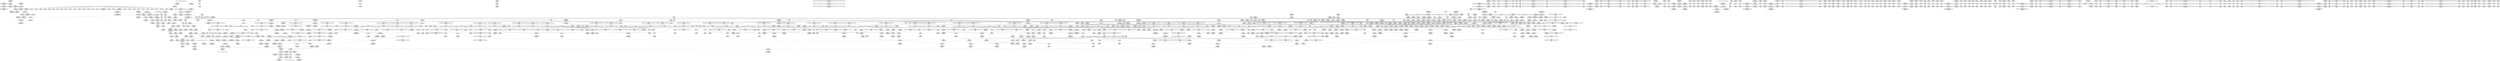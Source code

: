 digraph {
	CE0x48821b0 [shape=record,shape=Mrecord,label="{CE0x48821b0|_ret_void,_!dbg_!27735|include/linux/rcupdate.h,938|*SummSource*}"]
	CE0x48c8d80 [shape=record,shape=Mrecord,label="{CE0x48c8d80|rcu_read_unlock:_tmp|*SummSource*}"]
	CE0x4815770 [shape=record,shape=Mrecord,label="{CE0x4815770|task_sid:_entry}"]
	CE0x485deb0 [shape=record,shape=Mrecord,label="{CE0x485deb0|rcu_read_lock:_tmp4|include/linux/rcupdate.h,882|*SummSink*}"]
	CE0x4842040 [shape=record,shape=Mrecord,label="{CE0x4842040|_call_void_mcount()_#3|*SummSink*}"]
	CE0x48249b0 [shape=record,shape=Mrecord,label="{CE0x48249b0|selinux_task_setioprio:_tmp11|security/selinux/hooks.c,3612|*SummSink*}"]
	CE0x48bea90 [shape=record,shape=Mrecord,label="{CE0x48bea90|4:_i32,_:_CRE_4,8_|*MultipleSource*|security/selinux/hooks.c,196|security/selinux/hooks.c,197|*LoadInst*|security/selinux/hooks.c,196}"]
	CE0x480e4b0 [shape=record,shape=Mrecord,label="{CE0x480e4b0|GLOBAL:_current_sid|*Constant*}"]
	CE0x4893e50 [shape=record,shape=Mrecord,label="{CE0x4893e50|_call_void_lockdep_rcu_suspicious(i8*_getelementptr_inbounds_(_25_x_i8_,_25_x_i8_*_.str45,_i32_0,_i32_0),_i32_934,_i8*_getelementptr_inbounds_(_44_x_i8_,_44_x_i8_*_.str47,_i32_0,_i32_0))_#10,_!dbg_!27726|include/linux/rcupdate.h,933|*SummSource*}"]
	CE0x48682e0 [shape=record,shape=Mrecord,label="{CE0x48682e0|current_sid:_tmp23|security/selinux/hooks.c,218}"]
	CE0x48379b0 [shape=record,shape=Mrecord,label="{CE0x48379b0|VOIDTB_TE:_CE_112,120_}"]
	CE0x4888b40 [shape=record,shape=Mrecord,label="{CE0x4888b40|task_sid:_tmp7|security/selinux/hooks.c,208|*SummSink*}"]
	CE0x48ddbd0 [shape=record,shape=Mrecord,label="{CE0x48ddbd0|_call_void_lockdep_rcu_suspicious(i8*_getelementptr_inbounds_(_25_x_i8_,_25_x_i8_*_.str45,_i32_0,_i32_0),_i32_934,_i8*_getelementptr_inbounds_(_44_x_i8_,_44_x_i8_*_.str47,_i32_0,_i32_0))_#10,_!dbg_!27726|include/linux/rcupdate.h,933}"]
	CE0x48c8990 [shape=record,shape=Mrecord,label="{CE0x48c8990|rcu_lock_release:_tmp|*SummSink*}"]
	CE0x483a470 [shape=record,shape=Mrecord,label="{CE0x483a470|VOIDTB_TE:_CE_152,160_}"]
	CE0x489a090 [shape=record,shape=Mrecord,label="{CE0x489a090|_ret_void,_!dbg_!27717|include/linux/rcupdate.h,424}"]
	CE0x4879b80 [shape=record,shape=Mrecord,label="{CE0x4879b80|get_current:_tmp3}"]
	CE0x48be860 [shape=record,shape=Mrecord,label="{CE0x48be860|rcu_read_unlock:_land.lhs.true}"]
	CE0x48d5f20 [shape=record,shape=Mrecord,label="{CE0x48d5f20|_call_void_mcount()_#3|*SummSink*}"]
	CE0x4948ee0 [shape=record,shape=Mrecord,label="{CE0x4948ee0|i64*_getelementptr_inbounds_(_4_x_i64_,_4_x_i64_*___llvm_gcov_ctr135,_i64_0,_i64_0)|*Constant*|*SummSink*}"]
	CE0x49040a0 [shape=record,shape=Mrecord,label="{CE0x49040a0|i64*_getelementptr_inbounds_(_4_x_i64_,_4_x_i64_*___llvm_gcov_ctr130,_i64_0,_i64_0)|*Constant*|*SummSource*}"]
	CE0x4866940 [shape=record,shape=Mrecord,label="{CE0x4866940|current_sid:_sid|security/selinux/hooks.c,220|*SummSink*}"]
	CE0x4826dc0 [shape=record,shape=Mrecord,label="{CE0x4826dc0|VOIDTB_TE:_CE_32,36_}"]
	CE0x4908740 [shape=record,shape=Mrecord,label="{CE0x4908740|i64_ptrtoint_(i8*_blockaddress(_rcu_lock_release,_%__here)_to_i64)|*Constant*|*SummSink*}"]
	CE0x4840770 [shape=record,shape=Mrecord,label="{CE0x4840770|cred_sid:_entry|*SummSource*}"]
	CE0x48d9a40 [shape=record,shape=Mrecord,label="{CE0x48d9a40|rcu_lock_acquire:_bb}"]
	CE0x4894c20 [shape=record,shape=Mrecord,label="{CE0x4894c20|i32_934|*Constant*|*SummSink*}"]
	CE0x4907780 [shape=record,shape=Mrecord,label="{CE0x4907780|_call_void_lock_release(%struct.lockdep_map*_%map,_i32_1,_i64_ptrtoint_(i8*_blockaddress(_rcu_lock_release,_%__here)_to_i64))_#10,_!dbg_!27716|include/linux/rcupdate.h,423|*SummSink*}"]
	CE0x485b040 [shape=record,shape=Mrecord,label="{CE0x485b040|task_sid:_tmp14|security/selinux/hooks.c,208|*SummSource*}"]
	CE0x4898e90 [shape=record,shape=Mrecord,label="{CE0x4898e90|_call_void_rcu_lock_release(%struct.lockdep_map*_rcu_lock_map)_#10,_!dbg_!27733|include/linux/rcupdate.h,935|*SummSink*}"]
	CE0x4815170 [shape=record,shape=Mrecord,label="{CE0x4815170|_ret_i32_%tmp24,_!dbg_!27742|security/selinux/hooks.c,220|*SummSource*}"]
	CE0x4907650 [shape=record,shape=Mrecord,label="{CE0x4907650|_call_void_lock_release(%struct.lockdep_map*_%map,_i32_1,_i64_ptrtoint_(i8*_blockaddress(_rcu_lock_release,_%__here)_to_i64))_#10,_!dbg_!27716|include/linux/rcupdate.h,423|*SummSource*}"]
	CE0x4865020 [shape=record,shape=Mrecord,label="{CE0x4865020|i64*_getelementptr_inbounds_(_4_x_i64_,_4_x_i64_*___llvm_gcov_ctr128,_i64_0,_i64_1)|*Constant*}"]
	CE0x48bc170 [shape=record,shape=Mrecord,label="{CE0x48bc170|i64*_getelementptr_inbounds_(_4_x_i64_,_4_x_i64_*___llvm_gcov_ctr134,_i64_0,_i64_3)|*Constant*}"]
	CE0x48d2040 [shape=record,shape=Mrecord,label="{CE0x48d2040|0:_i8,_:_GCMR_rcu_read_lock.__warned_internal_global_i8_0,_section_.data.unlikely_,_align_1:_elem_0:default:}"]
	CE0x4891710 [shape=record,shape=Mrecord,label="{CE0x4891710|__rcu_read_lock:_entry|*SummSink*}"]
	CE0x482d980 [shape=record,shape=Mrecord,label="{CE0x482d980|_call_void_lockdep_rcu_suspicious(i8*_getelementptr_inbounds_(_25_x_i8_,_25_x_i8_*_.str3,_i32_0,_i32_0),_i32_218,_i8*_getelementptr_inbounds_(_45_x_i8_,_45_x_i8_*_.str12,_i32_0,_i32_0))_#10,_!dbg_!27727|security/selinux/hooks.c,218|*SummSink*}"]
	CE0x481c720 [shape=record,shape=Mrecord,label="{CE0x481c720|rcu_lock_acquire:___here}"]
	CE0x4866f50 [shape=record,shape=Mrecord,label="{CE0x4866f50|current_sid:_tmp21|security/selinux/hooks.c,218}"]
	CE0x485f4f0 [shape=record,shape=Mrecord,label="{CE0x485f4f0|i64_5|*Constant*}"]
	CE0x4818010 [shape=record,shape=Mrecord,label="{CE0x4818010|i64_1|*Constant*}"]
	CE0x53a6d30 [shape=record,shape=Mrecord,label="{CE0x53a6d30|selinux_task_setioprio:_tmp4|security/selinux/hooks.c,3608}"]
	CE0x48c4050 [shape=record,shape=Mrecord,label="{CE0x48c4050|i64*_getelementptr_inbounds_(_11_x_i64_,_11_x_i64_*___llvm_gcov_ctr132,_i64_0,_i64_1)|*Constant*}"]
	CE0x4818d00 [shape=record,shape=Mrecord,label="{CE0x4818d00|task_sid:_tmp27|security/selinux/hooks.c,208}"]
	CE0x48b7750 [shape=record,shape=Mrecord,label="{CE0x48b7750|__rcu_read_unlock:_tmp1|*SummSource*}"]
	CE0x485f580 [shape=record,shape=Mrecord,label="{CE0x485f580|rcu_read_lock:_tobool1|include/linux/rcupdate.h,882}"]
	CE0x4860b00 [shape=record,shape=Mrecord,label="{CE0x4860b00|i32_1|*Constant*|*SummSink*}"]
	CE0x48189f0 [shape=record,shape=Mrecord,label="{CE0x48189f0|i64*_getelementptr_inbounds_(_13_x_i64_,_13_x_i64_*___llvm_gcov_ctr126,_i64_0,_i64_12)|*Constant*|*SummSource*}"]
	CE0x4882690 [shape=record,shape=Mrecord,label="{CE0x4882690|i64*_getelementptr_inbounds_(_2_x_i64_,_2_x_i64_*___llvm_gcov_ctr98,_i64_0,_i64_0)|*Constant*}"]
	CE0x487a830 [shape=record,shape=Mrecord,label="{CE0x487a830|rcu_read_lock:_tmp7|include/linux/rcupdate.h,882|*SummSink*}"]
	CE0x489a4e0 [shape=record,shape=Mrecord,label="{CE0x489a4e0|_call_void___rcu_read_unlock()_#10,_!dbg_!27734|include/linux/rcupdate.h,937|*SummSink*}"]
	CE0x487ece0 [shape=record,shape=Mrecord,label="{CE0x487ece0|task_sid:_tmp24|security/selinux/hooks.c,208}"]
	CE0x483f610 [shape=record,shape=Mrecord,label="{CE0x483f610|get_current:_entry|*SummSource*}"]
	CE0x488e900 [shape=record,shape=Mrecord,label="{CE0x488e900|rcu_read_lock:_tmp2|*SummSource*}"]
	CE0x48cf1e0 [shape=record,shape=Mrecord,label="{CE0x48cf1e0|i8*_getelementptr_inbounds_(_25_x_i8_,_25_x_i8_*_.str45,_i32_0,_i32_0)|*Constant*|*SummSource*}"]
	CE0x4816ce0 [shape=record,shape=Mrecord,label="{CE0x4816ce0|_ret_i32_%call7,_!dbg_!27749|security/selinux/hooks.c,210|*SummSink*}"]
	CE0x4865550 [shape=record,shape=Mrecord,label="{CE0x4865550|i8*_getelementptr_inbounds_(_25_x_i8_,_25_x_i8_*_.str3,_i32_0,_i32_0)|*Constant*}"]
	CE0x480f130 [shape=record,shape=Mrecord,label="{CE0x480f130|current_sid:_tmp12|security/selinux/hooks.c,218}"]
	CE0x48b3180 [shape=record,shape=Mrecord,label="{CE0x48b3180|rcu_read_unlock:_tmp16|include/linux/rcupdate.h,933}"]
	CE0x491c5c0 [shape=record,shape=Mrecord,label="{CE0x491c5c0|rcu_lock_acquire:_indirectgoto|*SummSource*}"]
	CE0x48866f0 [shape=record,shape=Mrecord,label="{CE0x48866f0|task_sid:_tmp2|*SummSource*}"]
	CE0x4833d60 [shape=record,shape=Mrecord,label="{CE0x4833d60|selinux_task_setioprio:_tmp3|security/selinux/hooks.c,3608|*SummSink*}"]
	CE0x48a6f10 [shape=record,shape=Mrecord,label="{CE0x48a6f10|__preempt_count_add:_tmp6|./arch/x86/include/asm/preempt.h,73|*SummSink*}"]
	CE0x4831d30 [shape=record,shape=Mrecord,label="{CE0x4831d30|selinux_task_setioprio:_tmp1|*SummSource*}"]
	CE0x48ddd40 [shape=record,shape=Mrecord,label="{CE0x48ddd40|rcu_read_unlock:_tmp11|include/linux/rcupdate.h,933|*SummSink*}"]
	CE0x4866030 [shape=record,shape=Mrecord,label="{CE0x4866030|i32_218|*Constant*|*SummSource*}"]
	CE0x48c8640 [shape=record,shape=Mrecord,label="{CE0x48c8640|rcu_read_unlock:_tobool|include/linux/rcupdate.h,933|*SummSource*}"]
	CE0x48d5e10 [shape=record,shape=Mrecord,label="{CE0x48d5e10|_call_void_mcount()_#3|*SummSource*}"]
	CE0x4818b10 [shape=record,shape=Mrecord,label="{CE0x4818b10|task_sid:_tmp26|security/selinux/hooks.c,208|*SummSink*}"]
	CE0x4924e20 [shape=record,shape=Mrecord,label="{CE0x4924e20|i64*_getelementptr_inbounds_(_4_x_i64_,_4_x_i64_*___llvm_gcov_ctr129,_i64_0,_i64_1)|*Constant*|*SummSink*}"]
	CE0x4861350 [shape=record,shape=Mrecord,label="{CE0x4861350|GLOBAL:_rcu_lock_acquire|*Constant*|*SummSink*}"]
	CE0x48cbba0 [shape=record,shape=Mrecord,label="{CE0x48cbba0|i8*_getelementptr_inbounds_(_42_x_i8_,_42_x_i8_*_.str46,_i32_0,_i32_0)|*Constant*}"]
	CE0x491dd20 [shape=record,shape=Mrecord,label="{CE0x491dd20|GLOBAL:___preempt_count|Global_var:__preempt_count|*SummSink*}"]
	CE0x4828940 [shape=record,shape=Mrecord,label="{CE0x4828940|i64_2|*Constant*|*SummSource*}"]
	CE0x4823a00 [shape=record,shape=Mrecord,label="{CE0x4823a00|selinux_task_setioprio:_if.end}"]
	CE0x4826e60 [shape=record,shape=Mrecord,label="{CE0x4826e60|VOIDTB_TE:_CE_36,40_}"]
	CE0x48902c0 [shape=record,shape=Mrecord,label="{CE0x48902c0|GLOBAL:_task_sid.__warned|Global_var:task_sid.__warned|*SummSink*}"]
	CE0x4869a90 [shape=record,shape=Mrecord,label="{CE0x4869a90|rcu_read_lock:_tmp12|include/linux/rcupdate.h,882}"]
	CE0x4877640 [shape=record,shape=Mrecord,label="{CE0x4877640|i64*_getelementptr_inbounds_(_2_x_i64_,_2_x_i64_*___llvm_gcov_ctr131,_i64_0,_i64_1)|*Constant*|*SummSink*}"]
	CE0x48d2c80 [shape=record,shape=Mrecord,label="{CE0x48d2c80|__rcu_read_lock:_tmp1|*SummSink*}"]
	CE0x4863fb0 [shape=record,shape=Mrecord,label="{CE0x4863fb0|current_sid:_bb}"]
	CE0x48c8890 [shape=record,shape=Mrecord,label="{CE0x48c8890|rcu_read_unlock:_call|include/linux/rcupdate.h,933|*SummSource*}"]
	CE0x482fb40 [shape=record,shape=Mrecord,label="{CE0x482fb40|_ret_i32_%retval.0,_!dbg_!27728|security/selinux/avc.c,775|*SummSink*}"]
	CE0x4840f20 [shape=record,shape=Mrecord,label="{CE0x4840f20|_ret_i32_%tmp6,_!dbg_!27716|security/selinux/hooks.c,197|*SummSource*}"]
	CE0x489a340 [shape=record,shape=Mrecord,label="{CE0x489a340|_call_void___rcu_read_unlock()_#10,_!dbg_!27734|include/linux/rcupdate.h,937}"]
	CE0x48d12d0 [shape=record,shape=Mrecord,label="{CE0x48d12d0|rcu_lock_acquire:_map|Function::rcu_lock_acquire&Arg::map::}"]
	CE0x4827300 [shape=record,shape=Mrecord,label="{CE0x4827300|current_has_perm:_tmp|*SummSink*}"]
	CE0x4942920 [shape=record,shape=Mrecord,label="{CE0x4942920|__rcu_read_unlock:_tmp5|include/linux/rcupdate.h,244|*SummSink*}"]
	CE0x48639a0 [shape=record,shape=Mrecord,label="{CE0x48639a0|current_sid:_do.body}"]
	CE0x4943090 [shape=record,shape=Mrecord,label="{CE0x4943090|__rcu_read_unlock:_tmp4|include/linux/rcupdate.h,244|*SummSink*}"]
	CE0x491d890 [shape=record,shape=Mrecord,label="{CE0x491d890|rcu_lock_release:_bb|*SummSource*}"]
	CE0x4898470 [shape=record,shape=Mrecord,label="{CE0x4898470|_call_void_rcu_lock_release(%struct.lockdep_map*_rcu_lock_map)_#10,_!dbg_!27733|include/linux/rcupdate.h,935}"]
	CE0x481bd20 [shape=record,shape=Mrecord,label="{CE0x481bd20|selinux_task_setioprio:_call1|security/selinux/hooks.c,3611|*SummSource*}"]
	CE0x4842920 [shape=record,shape=Mrecord,label="{CE0x4842920|current_sid:_tmp14|security/selinux/hooks.c,218}"]
	CE0x4834240 [shape=record,shape=Mrecord,label="{CE0x4834240|selinux_task_setioprio:_tmp5|security/selinux/hooks.c,3608}"]
	CE0x48bcf50 [shape=record,shape=Mrecord,label="{CE0x48bcf50|rcu_read_lock:_tmp22|include/linux/rcupdate.h,884|*SummSource*}"]
	CE0x48b1dc0 [shape=record,shape=Mrecord,label="{CE0x48b1dc0|i64*_getelementptr_inbounds_(_11_x_i64_,_11_x_i64_*___llvm_gcov_ctr132,_i64_0,_i64_1)|*Constant*|*SummSink*}"]
	CE0x48b1740 [shape=record,shape=Mrecord,label="{CE0x48b1740|rcu_read_lock:_call|include/linux/rcupdate.h,882|*SummSource*}"]
	CE0x48d9040 [shape=record,shape=Mrecord,label="{CE0x48d9040|rcu_lock_release:_tmp3|*SummSource*}"]
	CE0x48cef90 [shape=record,shape=Mrecord,label="{CE0x48cef90|i8*_getelementptr_inbounds_(_25_x_i8_,_25_x_i8_*_.str45,_i32_0,_i32_0)|*Constant*}"]
	CE0x491bdb0 [shape=record,shape=Mrecord,label="{CE0x491bdb0|__rcu_read_lock:_do.body|*SummSource*}"]
	CE0x48cd310 [shape=record,shape=Mrecord,label="{CE0x48cd310|rcu_read_lock:_tmp21|include/linux/rcupdate.h,884}"]
	CE0x4885670 [shape=record,shape=Mrecord,label="{CE0x4885670|GLOBAL:_rcu_read_lock|*Constant*}"]
	CE0x4879740 [shape=record,shape=Mrecord,label="{CE0x4879740|task_sid:_do.body5|*SummSource*}"]
	CE0x482e8d0 [shape=record,shape=Mrecord,label="{CE0x482e8d0|avc_has_perm:_entry|*SummSink*}"]
	CE0x4841050 [shape=record,shape=Mrecord,label="{CE0x4841050|_ret_i32_%tmp6,_!dbg_!27716|security/selinux/hooks.c,197|*SummSink*}"]
	CE0x4828c30 [shape=record,shape=Mrecord,label="{CE0x4828c30|selinux_task_setioprio:_tmp3|security/selinux/hooks.c,3608|*SummSource*}"]
	"CONST[source:0(mediator),value:0(static)][purpose:{operation}]"
	CE0x48d7d90 [shape=record,shape=Mrecord,label="{CE0x48d7d90|__preempt_count_sub:_entry|*SummSink*}"]
	CE0x487b210 [shape=record,shape=Mrecord,label="{CE0x487b210|get_current:_tmp4|./arch/x86/include/asm/current.h,14|*SummSink*}"]
	CE0x4882910 [shape=record,shape=Mrecord,label="{CE0x4882910|_call_void_mcount()_#3|*SummSource*}"]
	CE0x487d9b0 [shape=record,shape=Mrecord,label="{CE0x487d9b0|task_sid:_tmp21|security/selinux/hooks.c,208|*SummSource*}"]
	CE0x481e110 [shape=record,shape=Mrecord,label="{CE0x481e110|selinux_task_setioprio:_retval.0}"]
	CE0x491b260 [shape=record,shape=Mrecord,label="{CE0x491b260|__rcu_read_lock:_do.body|*SummSink*}"]
	CE0x48af370 [shape=record,shape=Mrecord,label="{CE0x48af370|rcu_read_lock:_tmp13|include/linux/rcupdate.h,882|*SummSink*}"]
	CE0x48d8790 [shape=record,shape=Mrecord,label="{CE0x48d8790|_call_void___preempt_count_add(i32_1)_#10,_!dbg_!27711|include/linux/rcupdate.h,239}"]
	CE0x484ab30 [shape=record,shape=Mrecord,label="{CE0x484ab30|current_sid:_tmp9|security/selinux/hooks.c,218}"]
	CE0x4919bf0 [shape=record,shape=Mrecord,label="{CE0x4919bf0|rcu_lock_release:___here|*SummSource*}"]
	CE0x4863130 [shape=record,shape=Mrecord,label="{CE0x4863130|rcu_read_lock:_tmp1}"]
	CE0x48bcaf0 [shape=record,shape=Mrecord,label="{CE0x48bcaf0|rcu_read_lock:_tmp22|include/linux/rcupdate.h,884}"]
	CE0x48d88c0 [shape=record,shape=Mrecord,label="{CE0x48d88c0|_call_void___preempt_count_add(i32_1)_#10,_!dbg_!27711|include/linux/rcupdate.h,239|*SummSource*}"]
	CE0x4876d90 [shape=record,shape=Mrecord,label="{CE0x4876d90|GLOBAL:___rcu_read_lock|*Constant*}"]
	CE0x482f210 [shape=record,shape=Mrecord,label="{CE0x482f210|%struct.common_audit_data*_null|*Constant*|*SummSource*}"]
	CE0x48304e0 [shape=record,shape=Mrecord,label="{CE0x48304e0|current_sid:_tmp|*SummSource*}"]
	CE0x4948f50 [shape=record,shape=Mrecord,label="{CE0x4948f50|__preempt_count_sub:_bb}"]
	CE0x488bb80 [shape=record,shape=Mrecord,label="{CE0x488bb80|task_sid:_tobool4|security/selinux/hooks.c,208|*SummSink*}"]
	CE0x482ce30 [shape=record,shape=Mrecord,label="{CE0x482ce30|current_sid:_tmp16|security/selinux/hooks.c,218}"]
	CE0x4859ed0 [shape=record,shape=Mrecord,label="{CE0x4859ed0|_call_void_lockdep_rcu_suspicious(i8*_getelementptr_inbounds_(_25_x_i8_,_25_x_i8_*_.str3,_i32_0,_i32_0),_i32_208,_i8*_getelementptr_inbounds_(_41_x_i8_,_41_x_i8_*_.str44,_i32_0,_i32_0))_#10,_!dbg_!27732|security/selinux/hooks.c,208|*SummSink*}"]
	CE0x49598c0 [shape=record,shape=Mrecord,label="{CE0x49598c0|__preempt_count_sub:_do.end|*SummSource*}"]
	CE0x48154e0 [shape=record,shape=Mrecord,label="{CE0x48154e0|current_has_perm:_call1|security/selinux/hooks.c,1543}"]
	CE0x48d8a30 [shape=record,shape=Mrecord,label="{CE0x48d8a30|_call_void___preempt_count_add(i32_1)_#10,_!dbg_!27711|include/linux/rcupdate.h,239|*SummSink*}"]
	CE0x48692e0 [shape=record,shape=Mrecord,label="{CE0x48692e0|rcu_read_lock:_tmp10|include/linux/rcupdate.h,882|*SummSink*}"]
	CE0x48273e0 [shape=record,shape=Mrecord,label="{CE0x48273e0|i64_1|*Constant*}"]
	CE0x4923b40 [shape=record,shape=Mrecord,label="{CE0x4923b40|rcu_lock_release:_tmp7|*SummSink*}"]
	CE0x48868d0 [shape=record,shape=Mrecord,label="{CE0x48868d0|i64*_getelementptr_inbounds_(_2_x_i64_,_2_x_i64_*___llvm_gcov_ctr131,_i64_0,_i64_1)|*Constant*|*SummSource*}"]
	CE0x48a2510 [shape=record,shape=Mrecord,label="{CE0x48a2510|%struct.lockdep_map*_null|*Constant*|*SummSink*}"]
	CE0x48b3790 [shape=record,shape=Mrecord,label="{CE0x48b3790|rcu_lock_acquire:_tmp4|include/linux/rcupdate.h,418|*SummSink*}"]
	CE0x48d38e0 [shape=record,shape=Mrecord,label="{CE0x48d38e0|rcu_read_unlock:_bb}"]
	CE0x4904490 [shape=record,shape=Mrecord,label="{CE0x4904490|GLOBAL:_lock_acquire|*Constant*|*SummSource*}"]
	CE0x4904900 [shape=record,shape=Mrecord,label="{CE0x4904900|__rcu_read_lock:_do.body}"]
	CE0x48265a0 [shape=record,shape=Mrecord,label="{CE0x48265a0|i64*_getelementptr_inbounds_(_2_x_i64_,_2_x_i64_*___llvm_gcov_ctr136,_i64_0,_i64_0)|*Constant*|*SummSink*}"]
	CE0x48c5910 [shape=record,shape=Mrecord,label="{CE0x48c5910|__rcu_read_lock:_tmp7|include/linux/rcupdate.h,240|*SummSink*}"]
	CE0x48d9630 [shape=record,shape=Mrecord,label="{CE0x48d9630|rcu_read_unlock:_tmp6|include/linux/rcupdate.h,933}"]
	CE0x4849ff0 [shape=record,shape=Mrecord,label="{CE0x4849ff0|__rcu_read_lock:_tmp}"]
	CE0x48af2a0 [shape=record,shape=Mrecord,label="{CE0x48af2a0|rcu_read_lock:_tmp13|include/linux/rcupdate.h,882|*SummSource*}"]
	CE0x4842aa0 [shape=record,shape=Mrecord,label="{CE0x4842aa0|current_sid:_tmp14|security/selinux/hooks.c,218|*SummSource*}"]
	CE0x48d3680 [shape=record,shape=Mrecord,label="{CE0x48d3680|get_current:_tmp1|*SummSource*}"]
	CE0x488e890 [shape=record,shape=Mrecord,label="{CE0x488e890|rcu_read_lock:_tmp2}"]
	CE0x491d5f0 [shape=record,shape=Mrecord,label="{CE0x491d5f0|GLOBAL:___preempt_count_sub|*Constant*|*SummSource*}"]
	CE0x4813250 [shape=record,shape=Mrecord,label="{CE0x4813250|selinux_task_setioprio:_call|security/selinux/hooks.c,3607|*SummSink*}"]
	CE0x48c40c0 [shape=record,shape=Mrecord,label="{CE0x48c40c0|i64*_getelementptr_inbounds_(_11_x_i64_,_11_x_i64_*___llvm_gcov_ctr132,_i64_0,_i64_1)|*Constant*|*SummSource*}"]
	CE0x4823990 [shape=record,shape=Mrecord,label="{CE0x4823990|selinux_task_setioprio:_return|*SummSink*}"]
	CE0x487a6c0 [shape=record,shape=Mrecord,label="{CE0x487a6c0|rcu_read_lock:_tmp7|include/linux/rcupdate.h,882|*SummSource*}"]
	CE0x4846390 [shape=record,shape=Mrecord,label="{CE0x4846390|GLOBAL:_rcu_lock_map|Global_var:rcu_lock_map|*SummSource*}"]
	CE0x4815a80 [shape=record,shape=Mrecord,label="{CE0x4815a80|current_has_perm:_call2|security/selinux/hooks.c,1544|*SummSink*}"]
	CE0x48157e0 [shape=record,shape=Mrecord,label="{CE0x48157e0|GLOBAL:_task_sid|*Constant*|*SummSource*}"]
	CE0x48bd390 [shape=record,shape=Mrecord,label="{CE0x48bd390|cred_sid:_bb}"]
	CE0x48bdb90 [shape=record,shape=Mrecord,label="{CE0x48bdb90|GLOBAL:_rcu_read_unlock.__warned|Global_var:rcu_read_unlock.__warned|*SummSink*}"]
	CE0x48de0b0 [shape=record,shape=Mrecord,label="{CE0x48de0b0|rcu_read_unlock:_tmp12|include/linux/rcupdate.h,933|*SummSource*}"]
	CE0x4821290 [shape=record,shape=Mrecord,label="{CE0x4821290|i64_1|*Constant*}"]
	CE0x48415c0 [shape=record,shape=Mrecord,label="{CE0x48415c0|current_sid:_tmp8|security/selinux/hooks.c,218|*SummSource*}"]
	CE0x4876200 [shape=record,shape=Mrecord,label="{CE0x4876200|task_sid:_tmp1|*SummSink*}"]
	CE0x4889a10 [shape=record,shape=Mrecord,label="{CE0x4889a10|i64*_getelementptr_inbounds_(_11_x_i64_,_11_x_i64_*___llvm_gcov_ctr127,_i64_0,_i64_0)|*Constant*|*SummSource*}"]
	CE0x48b2730 [shape=record,shape=Mrecord,label="{CE0x48b2730|rcu_read_unlock:_tobool1|include/linux/rcupdate.h,933|*SummSink*}"]
	CE0x4840850 [shape=record,shape=Mrecord,label="{CE0x4840850|cred_sid:_entry|*SummSink*}"]
	CE0x484bdf0 [shape=record,shape=Mrecord,label="{CE0x484bdf0|i64*_getelementptr_inbounds_(_13_x_i64_,_13_x_i64_*___llvm_gcov_ctr126,_i64_0,_i64_0)|*Constant*}"]
	CE0x48c6ec0 [shape=record,shape=Mrecord,label="{CE0x48c6ec0|rcu_lock_acquire:_tmp4|include/linux/rcupdate.h,418|*SummSource*}"]
	CE0x48667b0 [shape=record,shape=Mrecord,label="{CE0x48667b0|i32_78|*Constant*|*SummSource*}"]
	CE0x4886000 [shape=record,shape=Mrecord,label="{CE0x4886000|rcu_read_lock:_tmp|*SummSink*}"]
	CE0x4836420 [shape=record,shape=Mrecord,label="{CE0x4836420|selinux_task_setioprio:_ioprio|Function::selinux_task_setioprio&Arg::ioprio::}"]
	CE0x481d970 [shape=record,shape=Mrecord,label="{CE0x481d970|selinux_task_setioprio:_if.then|*SummSink*}"]
	CE0x487f550 [shape=record,shape=Mrecord,label="{CE0x487f550|task_sid:_tmp25|security/selinux/hooks.c,208}"]
	CE0x4883e90 [shape=record,shape=Mrecord,label="{CE0x4883e90|_call_void_rcu_read_unlock()_#10,_!dbg_!27748|security/selinux/hooks.c,209|*SummSource*}"]
	CE0x48696e0 [shape=record,shape=Mrecord,label="{CE0x48696e0|rcu_read_lock:_tmp11|include/linux/rcupdate.h,882|*SummSource*}"]
	CE0x48ce0a0 [shape=record,shape=Mrecord,label="{CE0x48ce0a0|rcu_read_lock:_tmp18|include/linux/rcupdate.h,882|*SummSource*}"]
	CE0x5b9c8f0 [shape=record,shape=Mrecord,label="{CE0x5b9c8f0|i64*_getelementptr_inbounds_(_6_x_i64_,_6_x_i64_*___llvm_gcov_ctr284,_i64_0,_i64_0)|*Constant*|*SummSource*}"]
	CE0x484afa0 [shape=record,shape=Mrecord,label="{CE0x484afa0|i32_77|*Constant*}"]
	CE0x48ce550 [shape=record,shape=Mrecord,label="{CE0x48ce550|i8_1|*Constant*}"]
	CE0x494d010 [shape=record,shape=Mrecord,label="{CE0x494d010|__preempt_count_add:_do.body|*SummSink*}"]
	CE0x488f6c0 [shape=record,shape=Mrecord,label="{CE0x488f6c0|rcu_read_lock:_tmp3|*SummSource*}"]
	CE0x488d940 [shape=record,shape=Mrecord,label="{CE0x488d940|GLOBAL:_current_task|Global_var:current_task}"]
	CE0x480ee50 [shape=record,shape=Mrecord,label="{CE0x480ee50|current_sid:_tmp11|security/selinux/hooks.c,218|*SummSource*}"]
	CE0x4826aa0 [shape=record,shape=Mrecord,label="{CE0x4826aa0|current_sid:_if.then|*SummSource*}"]
	CE0x48d45c0 [shape=record,shape=Mrecord,label="{CE0x48d45c0|__rcu_read_lock:_tmp5|include/linux/rcupdate.h,239|*SummSource*}"]
	CE0x48d1720 [shape=record,shape=Mrecord,label="{CE0x48d1720|GLOBAL:___llvm_gcov_ctr132|Global_var:__llvm_gcov_ctr132|*SummSource*}"]
	CE0x481efd0 [shape=record,shape=Mrecord,label="{CE0x481efd0|task_sid:_bb|*SummSink*}"]
	CE0x4828af0 [shape=record,shape=Mrecord,label="{CE0x4828af0|selinux_task_setioprio:_tmp3|security/selinux/hooks.c,3608}"]
	CE0x48c9dd0 [shape=record,shape=Mrecord,label="{CE0x48c9dd0|__preempt_count_add:_val|Function::__preempt_count_add&Arg::val::}"]
	CE0x483b1f0 [shape=record,shape=Mrecord,label="{CE0x483b1f0|i32_0|*Constant*|*SummSink*}"]
	CE0x4949300 [shape=record,shape=Mrecord,label="{CE0x4949300|__preempt_count_sub:_bb|*SummSink*}"]
	CE0x48cbc60 [shape=record,shape=Mrecord,label="{CE0x48cbc60|i8*_getelementptr_inbounds_(_42_x_i8_,_42_x_i8_*_.str46,_i32_0,_i32_0)|*Constant*|*SummSource*}"]
	CE0x48252e0 [shape=record,shape=Mrecord,label="{CE0x48252e0|selinux_task_setioprio:_tmp7|security/selinux/hooks.c,3609|*SummSink*}"]
	CE0x4841e10 [shape=record,shape=Mrecord,label="{CE0x4841e10|i64*_getelementptr_inbounds_(_2_x_i64_,_2_x_i64_*___llvm_gcov_ctr98,_i64_0,_i64_0)|*Constant*|*SummSink*}"]
	CE0x491d580 [shape=record,shape=Mrecord,label="{CE0x491d580|GLOBAL:___preempt_count_sub|*Constant*|*SummSink*}"]
	CE0x48c5090 [shape=record,shape=Mrecord,label="{CE0x48c5090|__preempt_count_add:_entry|*SummSource*}"]
	CE0x485c390 [shape=record,shape=Mrecord,label="{CE0x485c390|rcu_read_lock:_bb|*SummSink*}"]
	CE0x48d7680 [shape=record,shape=Mrecord,label="{CE0x48d7680|rcu_read_unlock:_tobool1|include/linux/rcupdate.h,933|*SummSource*}"]
	CE0x48d4400 [shape=record,shape=Mrecord,label="{CE0x48d4400|__rcu_read_lock:_tmp5|include/linux/rcupdate.h,239}"]
	CE0x4887530 [shape=record,shape=Mrecord,label="{CE0x4887530|task_sid:_tmp1|*SummSource*}"]
	CE0x48ce210 [shape=record,shape=Mrecord,label="{CE0x48ce210|rcu_read_lock:_tmp18|include/linux/rcupdate.h,882|*SummSink*}"]
	CE0x4879220 [shape=record,shape=Mrecord,label="{CE0x4879220|task_sid:_tmp19|security/selinux/hooks.c,208}"]
	CE0x4896360 [shape=record,shape=Mrecord,label="{CE0x4896360|cred_sid:_tmp4|*LoadInst*|security/selinux/hooks.c,196}"]
	CE0x48c0320 [shape=record,shape=Mrecord,label="{CE0x48c0320|rcu_read_unlock:_tmp2|*SummSource*}"]
	CE0x4875f90 [shape=record,shape=Mrecord,label="{CE0x4875f90|GLOBAL:_current_task|Global_var:current_task|*SummSink*}"]
	CE0x4829940 [shape=record,shape=Mrecord,label="{CE0x4829940|current_sid:_do.end}"]
	CE0x48b7980 [shape=record,shape=Mrecord,label="{CE0x48b7980|i64*_getelementptr_inbounds_(_4_x_i64_,_4_x_i64_*___llvm_gcov_ctr129,_i64_0,_i64_2)|*Constant*|*SummSink*}"]
	CE0x48bf340 [shape=record,shape=Mrecord,label="{CE0x48bf340|cred_sid:_tmp6|security/selinux/hooks.c,197}"]
	CE0x4849470 [shape=record,shape=Mrecord,label="{CE0x4849470|GLOBAL:_current_sid.__warned|Global_var:current_sid.__warned|*SummSource*}"]
	CE0x4829700 [shape=record,shape=Mrecord,label="{CE0x4829700|current_sid:_tmp2}"]
	CE0x48cb4a0 [shape=record,shape=Mrecord,label="{CE0x48cb4a0|i64*_getelementptr_inbounds_(_11_x_i64_,_11_x_i64_*___llvm_gcov_ctr127,_i64_0,_i64_8)|*Constant*|*SummSource*}"]
	CE0x48851d0 [shape=record,shape=Mrecord,label="{CE0x48851d0|GLOBAL:_rcu_lock_acquire|*Constant*}"]
	CE0x4899fa0 [shape=record,shape=Mrecord,label="{CE0x4899fa0|GLOBAL:___rcu_read_unlock|*Constant*}"]
	CE0x48c9420 [shape=record,shape=Mrecord,label="{CE0x48c9420|__preempt_count_add:_entry}"]
	CE0x48c7660 [shape=record,shape=Mrecord,label="{CE0x48c7660|rcu_lock_acquire:_tmp|*SummSource*}"]
	CE0x4942de0 [shape=record,shape=Mrecord,label="{CE0x4942de0|__preempt_count_add:_tmp3}"]
	CE0x487f240 [shape=record,shape=Mrecord,label="{CE0x487f240|i64*_getelementptr_inbounds_(_13_x_i64_,_13_x_i64_*___llvm_gcov_ctr126,_i64_0,_i64_11)|*Constant*|*SummSource*}"]
	CE0x4879c20 [shape=record,shape=Mrecord,label="{CE0x4879c20|get_current:_tmp3|*SummSource*}"]
	CE0x48d1450 [shape=record,shape=Mrecord,label="{CE0x48d1450|rcu_lock_acquire:_map|Function::rcu_lock_acquire&Arg::map::|*SummSource*}"]
	CE0x4841ee0 [shape=record,shape=Mrecord,label="{CE0x4841ee0|_call_void_mcount()_#3}"]
	CE0x486a050 [shape=record,shape=Mrecord,label="{CE0x486a050|current_sid:_tmp17|security/selinux/hooks.c,218|*SummSource*}"]
	CE0x488ac80 [shape=record,shape=Mrecord,label="{CE0x488ac80|task_sid:_tmp13|security/selinux/hooks.c,208}"]
	CE0x483fd40 [shape=record,shape=Mrecord,label="{CE0x483fd40|current_sid:_if.end}"]
	CE0x48166a0 [shape=record,shape=Mrecord,label="{CE0x48166a0|current_sid:_tmp18|security/selinux/hooks.c,218|*SummSource*}"]
	CE0x4963900 [shape=record,shape=Mrecord,label="{CE0x4963900|__preempt_count_sub:_tmp2}"]
	CE0x4898d60 [shape=record,shape=Mrecord,label="{CE0x4898d60|_call_void_rcu_lock_release(%struct.lockdep_map*_rcu_lock_map)_#10,_!dbg_!27733|include/linux/rcupdate.h,935|*SummSource*}"]
	CE0x4902f00 [shape=record,shape=Mrecord,label="{CE0x4902f00|i64*_getelementptr_inbounds_(_4_x_i64_,_4_x_i64_*___llvm_gcov_ctr133,_i64_0,_i64_2)|*Constant*|*SummSource*}"]
	CE0x48d6d40 [shape=record,shape=Mrecord,label="{CE0x48d6d40|__preempt_count_add:_tmp5|./arch/x86/include/asm/preempt.h,72}"]
	CE0x48c3900 [shape=record,shape=Mrecord,label="{CE0x48c3900|rcu_read_unlock:_tmp11|include/linux/rcupdate.h,933}"]
	CE0x482df80 [shape=record,shape=Mrecord,label="{CE0x482df80|current_has_perm:_call2|security/selinux/hooks.c,1544}"]
	CE0x4888e90 [shape=record,shape=Mrecord,label="{CE0x4888e90|rcu_read_lock:_land.lhs.true|*SummSink*}"]
	CE0x48d3ae0 [shape=record,shape=Mrecord,label="{CE0x48d3ae0|rcu_read_unlock:_bb|*SummSink*}"]
	CE0x48241b0 [shape=record,shape=Mrecord,label="{CE0x48241b0|i64*_getelementptr_inbounds_(_6_x_i64_,_6_x_i64_*___llvm_gcov_ctr284,_i64_0,_i64_5)|*Constant*}"]
	CE0x4832f20 [shape=record,shape=Mrecord,label="{CE0x4832f20|selinux_task_setioprio:_tmp2|security/selinux/hooks.c,3608}"]
	CE0x488ade0 [shape=record,shape=Mrecord,label="{CE0x488ade0|task_sid:_tmp13|security/selinux/hooks.c,208|*SummSource*}"]
	CE0x49432c0 [shape=record,shape=Mrecord,label="{CE0x49432c0|__preempt_count_add:_tmp2}"]
	CE0x4832f90 [shape=record,shape=Mrecord,label="{CE0x4832f90|selinux_task_setioprio:_tmp2|security/selinux/hooks.c,3608|*SummSource*}"]
	CE0x4899c50 [shape=record,shape=Mrecord,label="{CE0x4899c50|rcu_lock_release:_map|Function::rcu_lock_release&Arg::map::|*SummSource*}"]
	CE0x482d0d0 [shape=record,shape=Mrecord,label="{CE0x482d0d0|current_sid:_tmp16|security/selinux/hooks.c,218|*SummSink*}"]
	CE0x489d340 [shape=record,shape=Mrecord,label="{CE0x489d340|rcu_lock_release:_indirectgoto}"]
	CE0x48bfb40 [shape=record,shape=Mrecord,label="{CE0x48bfb40|rcu_lock_acquire:_indirectgoto}"]
	CE0x484b010 [shape=record,shape=Mrecord,label="{CE0x484b010|_ret_void,_!dbg_!27735|include/linux/rcupdate.h,884}"]
	CE0x482d8a0 [shape=record,shape=Mrecord,label="{CE0x482d8a0|_call_void_lockdep_rcu_suspicious(i8*_getelementptr_inbounds_(_25_x_i8_,_25_x_i8_*_.str3,_i32_0,_i32_0),_i32_218,_i8*_getelementptr_inbounds_(_45_x_i8_,_45_x_i8_*_.str12,_i32_0,_i32_0))_#10,_!dbg_!27727|security/selinux/hooks.c,218}"]
	CE0x488dc60 [shape=record,shape=Mrecord,label="{CE0x488dc60|COLLAPSED:_GCMRE___llvm_gcov_ctr126_internal_global_13_x_i64_zeroinitializer:_elem_0:default:}"]
	CE0x4948470 [shape=record,shape=Mrecord,label="{CE0x4948470|__preempt_count_add:_tmp4|./arch/x86/include/asm/preempt.h,72|*SummSource*}"]
	CE0x48ae200 [shape=record,shape=Mrecord,label="{CE0x48ae200|rcu_read_lock:_call3|include/linux/rcupdate.h,882|*SummSink*}"]
	CE0x481dee0 [shape=record,shape=Mrecord,label="{CE0x481dee0|current_has_perm:_perms|Function::current_has_perm&Arg::perms::|*SummSource*}"]
	CE0x483f530 [shape=record,shape=Mrecord,label="{CE0x483f530|get_current:_entry}"]
	CE0x487f6f0 [shape=record,shape=Mrecord,label="{CE0x487f6f0|task_sid:_tmp25|security/selinux/hooks.c,208|*SummSource*}"]
	CE0x4847950 [shape=record,shape=Mrecord,label="{CE0x4847950|current_sid:_tmp8|security/selinux/hooks.c,218}"]
	CE0x4888230 [shape=record,shape=Mrecord,label="{CE0x4888230|cred_sid:_tmp2|*SummSource*}"]
	CE0x4907d30 [shape=record,shape=Mrecord,label="{CE0x4907d30|GLOBAL:_lock_release|*Constant*|*SummSource*}"]
	CE0x4889dd0 [shape=record,shape=Mrecord,label="{CE0x4889dd0|i32_22|*Constant*}"]
	CE0x487fe60 [shape=record,shape=Mrecord,label="{CE0x487fe60|__preempt_count_sub:_tmp}"]
	CE0x49078f0 [shape=record,shape=Mrecord,label="{CE0x49078f0|i64*_getelementptr_inbounds_(_4_x_i64_,_4_x_i64_*___llvm_gcov_ctr133,_i64_0,_i64_3)|*Constant*}"]
	CE0x4840a50 [shape=record,shape=Mrecord,label="{CE0x4840a50|cred_sid:_cred|Function::cred_sid&Arg::cred::}"]
	CE0x491b5c0 [shape=record,shape=Mrecord,label="{CE0x491b5c0|COLLAPSED:_GCMRE___llvm_gcov_ctr134_internal_global_4_x_i64_zeroinitializer:_elem_0:default:}"]
	CE0x4825c50 [shape=record,shape=Mrecord,label="{CE0x4825c50|selinux_task_setioprio:_tmp8|security/selinux/hooks.c,3611|*SummSink*}"]
	CE0x48ae690 [shape=record,shape=Mrecord,label="{CE0x48ae690|i64_7|*Constant*}"]
	CE0x48d9190 [shape=record,shape=Mrecord,label="{CE0x48d9190|rcu_lock_release:_tmp3|*SummSink*}"]
	CE0x48413f0 [shape=record,shape=Mrecord,label="{CE0x48413f0|i64*_getelementptr_inbounds_(_11_x_i64_,_11_x_i64_*___llvm_gcov_ctr125,_i64_0,_i64_0)|*Constant*|*SummSink*}"]
	CE0x48a31e0 [shape=record,shape=Mrecord,label="{CE0x48a31e0|i64*_getelementptr_inbounds_(_4_x_i64_,_4_x_i64_*___llvm_gcov_ctr130,_i64_0,_i64_3)|*Constant*|*SummSink*}"]
	CE0x4892860 [shape=record,shape=Mrecord,label="{CE0x4892860|COLLAPSED:_GCMRE___llvm_gcov_ctr131_internal_global_2_x_i64_zeroinitializer:_elem_0:default:}"]
	CE0x488ce90 [shape=record,shape=Mrecord,label="{CE0x488ce90|rcu_read_lock:_land.lhs.true2|*SummSource*}"]
	CE0x491e760 [shape=record,shape=Mrecord,label="{CE0x491e760|rcu_lock_release:_tmp5|include/linux/rcupdate.h,423}"]
	CE0x487c3b0 [shape=record,shape=Mrecord,label="{CE0x487c3b0|i32_208|*Constant*|*SummSink*}"]
	CE0x4835900 [shape=record,shape=Mrecord,label="{CE0x4835900|current_has_perm:_entry}"]
	CE0x48ddf80 [shape=record,shape=Mrecord,label="{CE0x48ddf80|rcu_read_unlock:_tmp12|include/linux/rcupdate.h,933}"]
	CE0x4869560 [shape=record,shape=Mrecord,label="{CE0x4869560|rcu_read_lock:_tmp11|include/linux/rcupdate.h,882}"]
	CE0x4869c40 [shape=record,shape=Mrecord,label="{CE0x4869c40|i64*_getelementptr_inbounds_(_11_x_i64_,_11_x_i64_*___llvm_gcov_ctr125,_i64_0,_i64_9)|*Constant*|*SummSink*}"]
	CE0x48be230 [shape=record,shape=Mrecord,label="{CE0x48be230|cred_sid:_tmp5|security/selinux/hooks.c,196|*SummSource*}"]
	CE0x482f720 [shape=record,shape=Mrecord,label="{CE0x482f720|avc_has_perm:_auditdata|Function::avc_has_perm&Arg::auditdata::|*SummSource*}"]
	CE0x487dcb0 [shape=record,shape=Mrecord,label="{CE0x487dcb0|task_sid:_tmp22|security/selinux/hooks.c,208}"]
	CE0x488b280 [shape=record,shape=Mrecord,label="{CE0x488b280|_call_void_mcount()_#3}"]
	CE0x488e2e0 [shape=record,shape=Mrecord,label="{CE0x488e2e0|task_sid:_land.lhs.true}"]
	CE0x4823f20 [shape=record,shape=Mrecord,label="{CE0x4823f20|selinux_task_setioprio:_retval.0|*SummSink*}"]
	CE0x4827200 [shape=record,shape=Mrecord,label="{CE0x4827200|current_has_perm:_bb}"]
	CE0x487aee0 [shape=record,shape=Mrecord,label="{CE0x487aee0|task_sid:_call|security/selinux/hooks.c,208}"]
	CE0x48c5ea0 [shape=record,shape=Mrecord,label="{CE0x48c5ea0|rcu_read_unlock:_tmp3}"]
	CE0x48de9b0 [shape=record,shape=Mrecord,label="{CE0x48de9b0|_call_void___preempt_count_sub(i32_1)_#10,_!dbg_!27715|include/linux/rcupdate.h,244|*SummSource*}"]
	CE0x4862ee0 [shape=record,shape=Mrecord,label="{CE0x4862ee0|task_sid:_do.end|*SummSource*}"]
	CE0x484aa90 [shape=record,shape=Mrecord,label="{CE0x484aa90|i64_4|*Constant*|*SummSink*}"]
	CE0x480f270 [shape=record,shape=Mrecord,label="{CE0x480f270|GLOBAL:_current_sid|*Constant*|*SummSource*}"]
	CE0x4924730 [shape=record,shape=Mrecord,label="{CE0x4924730|i64_1|*Constant*}"]
	CE0x489ba50 [shape=record,shape=Mrecord,label="{CE0x489ba50|i64*_getelementptr_inbounds_(_4_x_i64_,_4_x_i64_*___llvm_gcov_ctr128,_i64_0,_i64_0)|*Constant*|*SummSink*}"]
	CE0x4879f00 [shape=record,shape=Mrecord,label="{CE0x4879f00|task_sid:_tmp17|security/selinux/hooks.c,208|*SummSource*}"]
	CE0x491e290 [shape=record,shape=Mrecord,label="{CE0x491e290|i64*_getelementptr_inbounds_(_4_x_i64_,_4_x_i64_*___llvm_gcov_ctr135,_i64_0,_i64_3)|*Constant*}"]
	CE0x48d8d40 [shape=record,shape=Mrecord,label="{CE0x48d8d40|rcu_read_unlock:_do.end}"]
	CE0x488cdc0 [shape=record,shape=Mrecord,label="{CE0x488cdc0|_call_void_mcount()_#3|*SummSink*}"]
	CE0x488afe0 [shape=record,shape=Mrecord,label="{CE0x488afe0|cred_sid:_tmp3|*SummSink*}"]
	CE0x48d39d0 [shape=record,shape=Mrecord,label="{CE0x48d39d0|rcu_read_unlock:_bb|*SummSource*}"]
	CE0x4822ad0 [shape=record,shape=Mrecord,label="{CE0x4822ad0|i64*_getelementptr_inbounds_(_6_x_i64_,_6_x_i64_*___llvm_gcov_ctr284,_i64_0,_i64_3)|*Constant*}"]
	CE0x4846d60 [shape=record,shape=Mrecord,label="{CE0x4846d60|current_sid:_tmp6|security/selinux/hooks.c,218}"]
	CE0x48ccd30 [shape=record,shape=Mrecord,label="{CE0x48ccd30|rcu_read_lock:_tmp20|include/linux/rcupdate.h,882}"]
	CE0x4846b00 [shape=record,shape=Mrecord,label="{CE0x4846b00|current_sid:_tmp5|security/selinux/hooks.c,218|*SummSink*}"]
	CE0x49436c0 [shape=record,shape=Mrecord,label="{CE0x49436c0|__preempt_count_sub:_val|Function::__preempt_count_sub&Arg::val::|*SummSource*}"]
	CE0x4879800 [shape=record,shape=Mrecord,label="{CE0x4879800|task_sid:_do.body5|*SummSink*}"]
	CE0x48c0a80 [shape=record,shape=Mrecord,label="{CE0x48c0a80|rcu_read_unlock:_tmp1|*SummSource*}"]
	CE0x4886e00 [shape=record,shape=Mrecord,label="{CE0x4886e00|GLOBAL:___llvm_gcov_ctr126|Global_var:__llvm_gcov_ctr126|*SummSink*}"]
	CE0x481d280 [shape=record,shape=Mrecord,label="{CE0x481d280|avc_has_perm:_tclass|Function::avc_has_perm&Arg::tclass::|*SummSource*}"]
	CE0x4907270 [shape=record,shape=Mrecord,label="{CE0x4907270|__rcu_read_unlock:_tmp7|include/linux/rcupdate.h,245|*SummSource*}"]
	CE0x4812b40 [shape=record,shape=Mrecord,label="{CE0x4812b40|selinux_task_setioprio:_if.then|*SummSource*}"]
	CE0x4865d70 [shape=record,shape=Mrecord,label="{CE0x4865d70|i32_218|*Constant*}"]
	CE0x48d71c0 [shape=record,shape=Mrecord,label="{CE0x48d71c0|GLOBAL:_lock_acquire|*Constant*}"]
	CE0x48a2290 [shape=record,shape=Mrecord,label="{CE0x48a2290|%struct.lockdep_map*_null|*Constant*|*SummSource*}"]
	CE0x4818b80 [shape=record,shape=Mrecord,label="{CE0x4818b80|_call_void_rcu_read_unlock()_#10,_!dbg_!27748|security/selinux/hooks.c,209|*SummSink*}"]
	CE0x48c4bd0 [shape=record,shape=Mrecord,label="{CE0x48c4bd0|rcu_read_unlock:_tmp13|include/linux/rcupdate.h,933|*SummSink*}"]
	CE0x488f380 [shape=record,shape=Mrecord,label="{CE0x488f380|task_sid:_if.end|*SummSource*}"]
	CE0x48bd630 [shape=record,shape=Mrecord,label="{CE0x48bd630|cred_sid:_bb|*SummSink*}"]
	CE0x49075e0 [shape=record,shape=Mrecord,label="{CE0x49075e0|GLOBAL:_lock_release|*Constant*}"]
	CE0x4908c80 [shape=record,shape=Mrecord,label="{CE0x4908c80|i64*_getelementptr_inbounds_(_4_x_i64_,_4_x_i64_*___llvm_gcov_ctr133,_i64_0,_i64_3)|*Constant*|*SummSource*}"]
	CE0x4824730 [shape=record,shape=Mrecord,label="{CE0x4824730|selinux_task_setioprio:_tmp10|security/selinux/hooks.c,3612|*SummSource*}"]
	CE0x491a500 [shape=record,shape=Mrecord,label="{CE0x491a500|i64*_getelementptr_inbounds_(_4_x_i64_,_4_x_i64_*___llvm_gcov_ctr133,_i64_0,_i64_2)|*Constant*}"]
	CE0x487e210 [shape=record,shape=Mrecord,label="{CE0x487e210|i64*_getelementptr_inbounds_(_13_x_i64_,_13_x_i64_*___llvm_gcov_ctr126,_i64_0,_i64_10)|*Constant*|*SummSource*}"]
	CE0x4896fe0 [shape=record,shape=Mrecord,label="{CE0x4896fe0|rcu_read_unlock:_tmp19|include/linux/rcupdate.h,933}"]
	CE0x4878250 [shape=record,shape=Mrecord,label="{CE0x4878250|i32_77|*Constant*|*SummSink*}"]
	CE0x487e330 [shape=record,shape=Mrecord,label="{CE0x487e330|task_sid:_tmp22|security/selinux/hooks.c,208|*SummSink*}"]
	CE0x48bc760 [shape=record,shape=Mrecord,label="{CE0x48bc760|rcu_read_lock:_tmp21|include/linux/rcupdate.h,884|*SummSink*}"]
	CE0x490ac90 [shape=record,shape=Mrecord,label="{CE0x490ac90|i64*_getelementptr_inbounds_(_4_x_i64_,_4_x_i64_*___llvm_gcov_ctr129,_i64_0,_i64_3)|*Constant*}"]
	CE0x48668d0 [shape=record,shape=Mrecord,label="{CE0x48668d0|current_sid:_cred|security/selinux/hooks.c,218}"]
	CE0x4845c30 [shape=record,shape=Mrecord,label="{CE0x4845c30|current_sid:_do.end|*SummSource*}"]
	CE0x48a4be0 [shape=record,shape=Mrecord,label="{CE0x48a4be0|__rcu_read_unlock:_tmp4|include/linux/rcupdate.h,244}"]
	CE0x48de6a0 [shape=record,shape=Mrecord,label="{CE0x48de6a0|_call_void___preempt_count_sub(i32_1)_#10,_!dbg_!27715|include/linux/rcupdate.h,244|*SummSink*}"]
	CE0x48849f0 [shape=record,shape=Mrecord,label="{CE0x48849f0|i64*_getelementptr_inbounds_(_11_x_i64_,_11_x_i64_*___llvm_gcov_ctr127,_i64_0,_i64_1)|*Constant*}"]
	CE0x48c04e0 [shape=record,shape=Mrecord,label="{CE0x48c04e0|_ret_void,_!dbg_!27719|./arch/x86/include/asm/preempt.h,73|*SummSink*}"]
	CE0x4889be0 [shape=record,shape=Mrecord,label="{CE0x4889be0|rcu_read_lock:_tmp}"]
	CE0x4815f50 [shape=record,shape=Mrecord,label="{CE0x4815f50|task_sid:_task|Function::task_sid&Arg::task::}"]
	CE0x48c5820 [shape=record,shape=Mrecord,label="{CE0x48c5820|__rcu_read_lock:_tmp6|include/linux/rcupdate.h,240|*SummSink*}"]
	CE0x48628f0 [shape=record,shape=Mrecord,label="{CE0x48628f0|_call_void_rcu_read_lock()_#10,_!dbg_!27712|security/selinux/hooks.c,207|*SummSource*}"]
	CE0x4903b10 [shape=record,shape=Mrecord,label="{CE0x4903b10|rcu_lock_release:_indirectgoto|*SummSink*}"]
	CE0x48da320 [shape=record,shape=Mrecord,label="{CE0x48da320|rcu_lock_acquire:_tmp|*SummSink*}"]
	CE0x48cda30 [shape=record,shape=Mrecord,label="{CE0x48cda30|rcu_read_lock:_tmp17|include/linux/rcupdate.h,882}"]
	CE0x48b4560 [shape=record,shape=Mrecord,label="{CE0x48b4560|__rcu_read_lock:_entry}"]
	CE0x4924490 [shape=record,shape=Mrecord,label="{CE0x4924490|__preempt_count_add:_tmp3|*SummSource*}"]
	CE0x48b17b0 [shape=record,shape=Mrecord,label="{CE0x48b17b0|rcu_read_lock:_call|include/linux/rcupdate.h,882|*SummSink*}"]
	CE0x4860be0 [shape=record,shape=Mrecord,label="{CE0x4860be0|current_sid:_sid|security/selinux/hooks.c,220}"]
	CE0x4830970 [shape=record,shape=Mrecord,label="{CE0x4830970|VOIDTB_TE:_CE_0,4_}"]
	CE0x489abd0 [shape=record,shape=Mrecord,label="{CE0x489abd0|__rcu_read_unlock:_entry}"]
	CE0x48d7940 [shape=record,shape=Mrecord,label="{CE0x48d7940|i64*_getelementptr_inbounds_(_11_x_i64_,_11_x_i64_*___llvm_gcov_ctr132,_i64_0,_i64_8)|*Constant*}"]
	CE0x48b2480 [shape=record,shape=Mrecord,label="{CE0x48b2480|rcu_read_unlock:_do.body|*SummSink*}"]
	CE0x48c6400 [shape=record,shape=Mrecord,label="{CE0x48c6400|rcu_read_unlock:_tmp8|include/linux/rcupdate.h,933|*SummSink*}"]
	CE0x493bb20 [shape=record,shape=Mrecord,label="{CE0x493bb20|__preempt_count_sub:_tmp1|*SummSink*}"]
	CE0x481f0e0 [shape=record,shape=Mrecord,label="{CE0x481f0e0|task_sid:_do.body}"]
	CE0x4832520 [shape=record,shape=Mrecord,label="{CE0x4832520|COLLAPSED:_GCMRE___llvm_gcov_ctr284_internal_global_6_x_i64_zeroinitializer:_elem_0:default:}"]
	CE0x49497b0 [shape=record,shape=Mrecord,label="{CE0x49497b0|__preempt_count_sub:_tmp3|*SummSink*}"]
	CE0x4831af0 [shape=record,shape=Mrecord,label="{CE0x4831af0|VOIDTB_TE:_CE_64,72_}"]
	CE0x53a6e60 [shape=record,shape=Mrecord,label="{CE0x53a6e60|selinux_task_setioprio:_tmp4|security/selinux/hooks.c,3608|*SummSource*}"]
	CE0x48b2cd0 [shape=record,shape=Mrecord,label="{CE0x48b2cd0|rcu_read_lock:_tmp5|include/linux/rcupdate.h,882|*SummSource*}"]
	CE0x4839d80 [shape=record,shape=Mrecord,label="{CE0x4839d80|selinux_task_setioprio:_call|security/selinux/hooks.c,3607|*SummSource*}"]
	CE0x481f920 [shape=record,shape=Mrecord,label="{CE0x481f920|current_sid:_tmp12|security/selinux/hooks.c,218|*SummSink*}"]
	CE0x48ada50 [shape=record,shape=Mrecord,label="{CE0x48ada50|i64*_getelementptr_inbounds_(_11_x_i64_,_11_x_i64_*___llvm_gcov_ctr127,_i64_0,_i64_8)|*Constant*|*SummSink*}"]
	CE0x490b400 [shape=record,shape=Mrecord,label="{CE0x490b400|__preempt_count_add:_do.end|*SummSink*}"]
	CE0x48dafc0 [shape=record,shape=Mrecord,label="{CE0x48dafc0|rcu_lock_acquire:_tmp2|*SummSource*}"]
	CE0x49196b0 [shape=record,shape=Mrecord,label="{CE0x49196b0|i8*_undef|*Constant*|*SummSource*}"]
	CE0x484b230 [shape=record,shape=Mrecord,label="{CE0x484b230|current_sid:_call|security/selinux/hooks.c,218|*SummSource*}"]
	CE0x491c040 [shape=record,shape=Mrecord,label="{CE0x491c040|__rcu_read_unlock:_tmp3|*SummSink*}"]
	CE0x48269b0 [shape=record,shape=Mrecord,label="{CE0x48269b0|current_sid:_if.then}"]
	CE0x4833ff0 [shape=record,shape=Mrecord,label="{CE0x4833ff0|i64*_getelementptr_inbounds_(_6_x_i64_,_6_x_i64_*___llvm_gcov_ctr284,_i64_0,_i64_3)|*Constant*|*SummSink*}"]
	CE0x484c5c0 [shape=record,shape=Mrecord,label="{CE0x484c5c0|i64_0|*Constant*}"]
	CE0x485a900 [shape=record,shape=Mrecord,label="{CE0x485a900|task_sid:_do.end6}"]
	CE0x485ad30 [shape=record,shape=Mrecord,label="{CE0x485ad30|i64_7|*Constant*|*SummSink*}"]
	CE0x4841f80 [shape=record,shape=Mrecord,label="{CE0x4841f80|_call_void_mcount()_#3|*SummSource*}"]
	CE0x48980e0 [shape=record,shape=Mrecord,label="{CE0x48980e0|rcu_read_unlock:_tmp21|include/linux/rcupdate.h,935|*SummSource*}"]
	CE0x48993f0 [shape=record,shape=Mrecord,label="{CE0x48993f0|GLOBAL:_rcu_lock_release|*Constant*|*SummSink*}"]
	CE0x490aee0 [shape=record,shape=Mrecord,label="{CE0x490aee0|i64*_getelementptr_inbounds_(_4_x_i64_,_4_x_i64_*___llvm_gcov_ctr129,_i64_0,_i64_3)|*Constant*|*SummSink*}"]
	CE0x485ae30 [shape=record,shape=Mrecord,label="{CE0x485ae30|i64_6|*Constant*|*SummSource*}"]
	CE0x48b2230 [shape=record,shape=Mrecord,label="{CE0x48b2230|rcu_read_unlock:_do.body}"]
	CE0x4869cb0 [shape=record,shape=Mrecord,label="{CE0x4869cb0|current_sid:_tmp17|security/selinux/hooks.c,218}"]
	CE0x485ead0 [shape=record,shape=Mrecord,label="{CE0x485ead0|i64*_getelementptr_inbounds_(_4_x_i64_,_4_x_i64_*___llvm_gcov_ctr128,_i64_0,_i64_2)|*Constant*|*SummSink*}"]
	CE0x487ea50 [shape=record,shape=Mrecord,label="{CE0x487ea50|task_sid:_tmp23|security/selinux/hooks.c,208|*SummSink*}"]
	CE0x4923f80 [shape=record,shape=Mrecord,label="{CE0x4923f80|__rcu_read_unlock:_do.end}"]
	CE0x4949c70 [shape=record,shape=Mrecord,label="{CE0x4949c70|__preempt_count_sub:_tmp7|./arch/x86/include/asm/preempt.h,78|*SummSource*}"]
	CE0x48d5850 [shape=record,shape=Mrecord,label="{CE0x48d5850|rcu_read_unlock:_do.end|*SummSink*}"]
	CE0x48a5b80 [shape=record,shape=Mrecord,label="{CE0x48a5b80|_call_void_mcount()_#3|*SummSource*}"]
	CE0x48d28a0 [shape=record,shape=Mrecord,label="{CE0x48d28a0|_ret_void,_!dbg_!27717|include/linux/rcupdate.h,419}"]
	CE0x4821cf0 [shape=record,shape=Mrecord,label="{CE0x4821cf0|current_has_perm:_tsk|Function::current_has_perm&Arg::tsk::|*SummSink*}"]
	CE0x489b970 [shape=record,shape=Mrecord,label="{CE0x489b970|__rcu_read_lock:_bb|*SummSink*}"]
	CE0x48c3890 [shape=record,shape=Mrecord,label="{CE0x48c3890|rcu_read_unlock:_tmp11|include/linux/rcupdate.h,933|*SummSource*}"]
	CE0x4813520 [shape=record,shape=Mrecord,label="{CE0x4813520|selinux_task_setioprio:_entry|*SummSource*}"]
	CE0x4815d50 [shape=record,shape=Mrecord,label="{CE0x4815d50|task_sid:_entry|*SummSink*}"]
	CE0x4866380 [shape=record,shape=Mrecord,label="{CE0x4866380|i32_218|*Constant*|*SummSink*}"]
	CE0x48ca780 [shape=record,shape=Mrecord,label="{CE0x48ca780|rcu_read_lock:_tmp3}"]
	CE0x4909750 [shape=record,shape=Mrecord,label="{CE0x4909750|i64*_getelementptr_inbounds_(_4_x_i64_,_4_x_i64_*___llvm_gcov_ctr134,_i64_0,_i64_0)|*Constant*|*SummSink*}"]
	CE0x48bd320 [shape=record,shape=Mrecord,label="{CE0x48bd320|i64*_getelementptr_inbounds_(_2_x_i64_,_2_x_i64_*___llvm_gcov_ctr131,_i64_0,_i64_0)|*Constant*|*SummSink*}"]
	CE0x485e140 [shape=record,shape=Mrecord,label="{CE0x485e140|rcu_read_unlock:_tmp5|include/linux/rcupdate.h,933}"]
	CE0x489b1e0 [shape=record,shape=Mrecord,label="{CE0x489b1e0|_ret_void,_!dbg_!27717|include/linux/rcupdate.h,245}"]
	CE0x4837150 [shape=record,shape=Mrecord,label="{CE0x4837150|selinux_task_setioprio:_tmp1|*SummSink*}"]
	CE0x48c0660 [shape=record,shape=Mrecord,label="{CE0x48c0660|_call_void_asm_sideeffect_,_memory_,_dirflag_,_fpsr_,_flags_()_#3,_!dbg_!27714,_!srcloc_!27715|include/linux/rcupdate.h,239}"]
	CE0x4864290 [shape=record,shape=Mrecord,label="{CE0x4864290|i64_1|*Constant*}"]
	CE0x48c0bd0 [shape=record,shape=Mrecord,label="{CE0x48c0bd0|rcu_read_unlock:_tmp1|*SummSink*}"]
	CE0x48913a0 [shape=record,shape=Mrecord,label="{CE0x48913a0|task_sid:_tobool1|security/selinux/hooks.c,208}"]
	CE0x480f6f0 [shape=record,shape=Mrecord,label="{CE0x480f6f0|current_sid:_tmp4|security/selinux/hooks.c,218|*SummSource*}"]
	CE0x484ac30 [shape=record,shape=Mrecord,label="{CE0x484ac30|current_sid:_tmp9|security/selinux/hooks.c,218|*SummSource*}"]
	CE0x48d6690 [shape=record,shape=Mrecord,label="{CE0x48d6690|i64*_getelementptr_inbounds_(_4_x_i64_,_4_x_i64_*___llvm_gcov_ctr133,_i64_0,_i64_1)|*Constant*|*SummSource*}"]
	CE0x48c3470 [shape=record,shape=Mrecord,label="{CE0x48c3470|rcu_read_unlock:_tmp10|include/linux/rcupdate.h,933}"]
	CE0x4908e10 [shape=record,shape=Mrecord,label="{CE0x4908e10|i64*_getelementptr_inbounds_(_4_x_i64_,_4_x_i64_*___llvm_gcov_ctr133,_i64_0,_i64_3)|*Constant*|*SummSink*}"]
	CE0x48c8d10 [shape=record,shape=Mrecord,label="{CE0x48c8d10|COLLAPSED:_GCMRE___llvm_gcov_ctr132_internal_global_11_x_i64_zeroinitializer:_elem_0:default:}"]
	CE0x48c9490 [shape=record,shape=Mrecord,label="{CE0x48c9490|__preempt_count_add:_val|Function::__preempt_count_add&Arg::val::|*SummSink*}"]
	CE0x4924e90 [shape=record,shape=Mrecord,label="{CE0x4924e90|i64*_getelementptr_inbounds_(_4_x_i64_,_4_x_i64_*___llvm_gcov_ctr134,_i64_0,_i64_0)|*Constant*}"]
	CE0x4885cb0 [shape=record,shape=Mrecord,label="{CE0x4885cb0|task_sid:_tmp5|security/selinux/hooks.c,208}"]
	CE0x48d65d0 [shape=record,shape=Mrecord,label="{CE0x48d65d0|i64*_getelementptr_inbounds_(_4_x_i64_,_4_x_i64_*___llvm_gcov_ctr133,_i64_0,_i64_1)|*Constant*}"]
	CE0x4867080 [shape=record,shape=Mrecord,label="{CE0x4867080|current_sid:_tmp21|security/selinux/hooks.c,218|*SummSource*}"]
	CE0x4869850 [shape=record,shape=Mrecord,label="{CE0x4869850|rcu_read_lock:_tmp11|include/linux/rcupdate.h,882|*SummSink*}"]
	CE0x48d3450 [shape=record,shape=Mrecord,label="{CE0x48d3450|__rcu_read_lock:_tmp3}"]
	CE0x485b940 [shape=record,shape=Mrecord,label="{CE0x485b940|i64*_getelementptr_inbounds_(_11_x_i64_,_11_x_i64_*___llvm_gcov_ctr125,_i64_0,_i64_8)|*Constant*}"]
	CE0x48881c0 [shape=record,shape=Mrecord,label="{CE0x48881c0|cred_sid:_tmp2}"]
	CE0x48768e0 [shape=record,shape=Mrecord,label="{CE0x48768e0|task_sid:_if.then}"]
	CE0x49242f0 [shape=record,shape=Mrecord,label="{CE0x49242f0|__rcu_read_unlock:_do.end|*SummSource*}"]
	CE0x4815fc0 [shape=record,shape=Mrecord,label="{CE0x4815fc0|task_sid:_task|Function::task_sid&Arg::task::|*SummSource*}"]
	CE0x49082a0 [shape=record,shape=Mrecord,label="{CE0x49082a0|i64_ptrtoint_(i8*_blockaddress(_rcu_lock_release,_%__here)_to_i64)|*Constant*}"]
	CE0x48c2fa0 [shape=record,shape=Mrecord,label="{CE0x48c2fa0|_call_void_asm_sideeffect_,_memory_,_dirflag_,_fpsr_,_flags_()_#3,_!dbg_!27711,_!srcloc_!27714|include/linux/rcupdate.h,244}"]
	CE0x4881270 [shape=record,shape=Mrecord,label="{CE0x4881270|__preempt_count_sub:_do.body}"]
	CE0x48cf880 [shape=record,shape=Mrecord,label="{CE0x48cf880|GLOBAL:_lockdep_rcu_suspicious|*Constant*}"]
	CE0x48da8f0 [shape=record,shape=Mrecord,label="{CE0x48da8f0|__rcu_read_lock:_tmp4|include/linux/rcupdate.h,239}"]
	CE0x48bff00 [shape=record,shape=Mrecord,label="{CE0x48bff00|rcu_read_unlock:_land.lhs.true|*SummSink*}"]
	CE0x48d8ba0 [shape=record,shape=Mrecord,label="{CE0x48d8ba0|rcu_read_unlock:_if.then|*SummSource*}"]
	CE0x4889490 [shape=record,shape=Mrecord,label="{CE0x4889490|task_sid:_tmp15|security/selinux/hooks.c,208|*SummSink*}"]
	CE0x4889cc0 [shape=record,shape=Mrecord,label="{CE0x4889cc0|rcu_read_lock:_tmp|*SummSource*}"]
	CE0x48247a0 [shape=record,shape=Mrecord,label="{CE0x48247a0|selinux_task_setioprio:_tmp10|security/selinux/hooks.c,3612|*SummSink*}"]
	CE0x4888750 [shape=record,shape=Mrecord,label="{CE0x4888750|rcu_read_lock:_tobool|include/linux/rcupdate.h,882}"]
	CE0x4898150 [shape=record,shape=Mrecord,label="{CE0x4898150|rcu_read_unlock:_tmp21|include/linux/rcupdate.h,935|*SummSink*}"]
	CE0x48d09d0 [shape=record,shape=Mrecord,label="{CE0x48d09d0|i32_0|*Constant*}"]
	CE0x48850f0 [shape=record,shape=Mrecord,label="{CE0x48850f0|rcu_lock_acquire:_entry|*SummSource*}"]
	CE0x4868630 [shape=record,shape=Mrecord,label="{CE0x4868630|current_sid:_tmp23|security/selinux/hooks.c,218|*SummSink*}"]
	CE0x4891250 [shape=record,shape=Mrecord,label="{CE0x4891250|i64*_getelementptr_inbounds_(_11_x_i64_,_11_x_i64_*___llvm_gcov_ctr127,_i64_0,_i64_0)|*Constant*}"]
	CE0x48aea30 [shape=record,shape=Mrecord,label="{CE0x48aea30|rcu_read_unlock:_call3|include/linux/rcupdate.h,933}"]
	CE0x4863240 [shape=record,shape=Mrecord,label="{CE0x4863240|rcu_read_lock:_tmp1|*SummSource*}"]
	CE0x4874fb0 [shape=record,shape=Mrecord,label="{CE0x4874fb0|get_current:_tmp|*SummSink*}"]
	CE0x48825b0 [shape=record,shape=Mrecord,label="{CE0x48825b0|i64*_getelementptr_inbounds_(_2_x_i64_,_2_x_i64_*___llvm_gcov_ctr98,_i64_0,_i64_0)|*Constant*|*SummSource*}"]
	CE0x48c1000 [shape=record,shape=Mrecord,label="{CE0x48c1000|__rcu_read_lock:_tmp7|include/linux/rcupdate.h,240|*SummSource*}"]
	CE0x48c7920 [shape=record,shape=Mrecord,label="{CE0x48c7920|__rcu_read_unlock:_tmp2|*SummSink*}"]
	CE0x482c810 [shape=record,shape=Mrecord,label="{CE0x482c810|current_sid:_tmp15|security/selinux/hooks.c,218}"]
	CE0x4895200 [shape=record,shape=Mrecord,label="{CE0x4895200|i8*_getelementptr_inbounds_(_44_x_i8_,_44_x_i8_*_.str47,_i32_0,_i32_0)|*Constant*|*SummSink*}"]
	CE0x4885310 [shape=record,shape=Mrecord,label="{CE0x4885310|_call_void_rcu_lock_acquire(%struct.lockdep_map*_rcu_lock_map)_#10,_!dbg_!27711|include/linux/rcupdate.h,881|*SummSource*}"]
	CE0x4830900 [shape=record,shape=Mrecord,label="{CE0x4830900|VOIDTB_TE:_CE_8,16_}"]
	CE0x48423f0 [shape=record,shape=Mrecord,label="{CE0x48423f0|current_sid:_tmp13|security/selinux/hooks.c,218|*SummSource*}"]
	CE0x48b25c0 [shape=record,shape=Mrecord,label="{CE0x48b25c0|rcu_read_unlock:_tmp4|include/linux/rcupdate.h,933|*SummSink*}"]
	CE0x4923a40 [shape=record,shape=Mrecord,label="{CE0x4923a40|rcu_lock_release:_tmp7|*SummSource*}"]
	CE0x48c7aa0 [shape=record,shape=Mrecord,label="{CE0x48c7aa0|__rcu_read_lock:_tmp2|*SummSource*}"]
	CE0x48c7580 [shape=record,shape=Mrecord,label="{CE0x48c7580|rcu_lock_acquire:_tmp}"]
	CE0x488e380 [shape=record,shape=Mrecord,label="{CE0x488e380|task_sid:_land.lhs.true|*SummSource*}"]
	CE0x480e650 [shape=record,shape=Mrecord,label="{CE0x480e650|current_has_perm:_tmp3}"]
	CE0x4878f20 [shape=record,shape=Mrecord,label="{CE0x4878f20|task_sid:_tmp18|security/selinux/hooks.c,208|*SummSink*}"]
	CE0x4815c40 [shape=record,shape=Mrecord,label="{CE0x4815c40|task_sid:_entry|*SummSource*}"]
	CE0x487e2c0 [shape=record,shape=Mrecord,label="{CE0x487e2c0|i64*_getelementptr_inbounds_(_13_x_i64_,_13_x_i64_*___llvm_gcov_ctr126,_i64_0,_i64_10)|*Constant*|*SummSink*}"]
	CE0x4898cf0 [shape=record,shape=Mrecord,label="{CE0x4898cf0|GLOBAL:_rcu_lock_release|*Constant*}"]
	CE0x491f3e0 [shape=record,shape=Mrecord,label="{CE0x491f3e0|__rcu_read_unlock:_tmp1}"]
	CE0x4881750 [shape=record,shape=Mrecord,label="{CE0x4881750|__preempt_count_sub:_do.body|*SummSource*}"]
	CE0x48d3580 [shape=record,shape=Mrecord,label="{CE0x48d3580|__rcu_read_lock:_tmp3|*SummSink*}"]
	CE0x4899610 [shape=record,shape=Mrecord,label="{CE0x4899610|GLOBAL:_rcu_lock_release|*Constant*|*SummSource*}"]
	CE0x48268d0 [shape=record,shape=Mrecord,label="{CE0x48268d0|current_has_perm:_tmp}"]
	CE0x6487610 [shape=record,shape=Mrecord,label="{CE0x6487610|VOIDTB_TE:_CE_4,8_}"]
	CE0x48bc530 [shape=record,shape=Mrecord,label="{CE0x48bc530|_ret_void,_!dbg_!27720|./arch/x86/include/asm/preempt.h,78}"]
	CE0x48955e0 [shape=record,shape=Mrecord,label="{CE0x48955e0|i64*_getelementptr_inbounds_(_11_x_i64_,_11_x_i64_*___llvm_gcov_ctr132,_i64_0,_i64_9)|*Constant*}"]
	CE0x488ba50 [shape=record,shape=Mrecord,label="{CE0x488ba50|task_sid:_tobool4|security/selinux/hooks.c,208|*SummSource*}"]
	CE0x485f940 [shape=record,shape=Mrecord,label="{CE0x485f940|rcu_read_lock:_tmp9|include/linux/rcupdate.h,882|*SummSource*}"]
	CE0x4949710 [shape=record,shape=Mrecord,label="{CE0x4949710|__preempt_count_sub:_tmp3|*SummSource*}"]
	CE0x48a2420 [shape=record,shape=Mrecord,label="{CE0x48a2420|_call_void_mcount()_#3}"]
	CE0x493aab0 [shape=record,shape=Mrecord,label="{CE0x493aab0|__preempt_count_sub:_tmp4|./arch/x86/include/asm/preempt.h,77|*SummSink*}"]
	CE0x483f480 [shape=record,shape=Mrecord,label="{CE0x483f480|GLOBAL:_get_current|*Constant*|*SummSink*}"]
	CE0x484a6e0 [shape=record,shape=Mrecord,label="{CE0x484a6e0|i64_5|*Constant*|*SummSource*}"]
	CE0x487c870 [shape=record,shape=Mrecord,label="{CE0x487c870|i8*_getelementptr_inbounds_(_41_x_i8_,_41_x_i8_*_.str44,_i32_0,_i32_0)|*Constant*}"]
	CE0x4890f70 [shape=record,shape=Mrecord,label="{CE0x4890f70|rcu_read_lock:_do.body}"]
	CE0x48357c0 [shape=record,shape=Mrecord,label="{CE0x48357c0|GLOBAL:_current_has_perm|*Constant*|*SummSource*}"]
	CE0x4902cc0 [shape=record,shape=Mrecord,label="{CE0x4902cc0|void_(i32*,_i32,_i32*)*_asm_addl_$1,_%gs:$0_,_*m,ri,*m,_dirflag_,_fpsr_,_flags_}"]
	CE0x491bf30 [shape=record,shape=Mrecord,label="{CE0x491bf30|__rcu_read_unlock:_tmp3|*SummSource*}"]
	CE0x488d050 [shape=record,shape=Mrecord,label="{CE0x488d050|rcu_read_lock:_do.end}"]
	CE0x48c9bb0 [shape=record,shape=Mrecord,label="{CE0x48c9bb0|i32_1|*Constant*}"]
	CE0x48c78b0 [shape=record,shape=Mrecord,label="{CE0x48c78b0|__rcu_read_unlock:_tmp2|*SummSource*}"]
	CE0x4846990 [shape=record,shape=Mrecord,label="{CE0x4846990|current_sid:_tmp5|security/selinux/hooks.c,218|*SummSource*}"]
	CE0x48b1d50 [shape=record,shape=Mrecord,label="{CE0x48b1d50|rcu_read_unlock:_tmp|*SummSink*}"]
	CE0x487ef70 [shape=record,shape=Mrecord,label="{CE0x487ef70|i64*_getelementptr_inbounds_(_13_x_i64_,_13_x_i64_*___llvm_gcov_ctr126,_i64_0,_i64_11)|*Constant*}"]
	CE0x48a2080 [shape=record,shape=Mrecord,label="{CE0x48a2080|i64*_getelementptr_inbounds_(_4_x_i64_,_4_x_i64_*___llvm_gcov_ctr128,_i64_0,_i64_1)|*Constant*|*SummSource*}"]
	CE0x48d8f80 [shape=record,shape=Mrecord,label="{CE0x48d8f80|rcu_lock_release:_tmp3}"]
	CE0x489b610 [shape=record,shape=Mrecord,label="{CE0x489b610|_ret_void,_!dbg_!27717|include/linux/rcupdate.h,245|*SummSource*}"]
	CE0x482b8f0 [shape=record,shape=Mrecord,label="{CE0x482b8f0|__preempt_count_sub:_sub|./arch/x86/include/asm/preempt.h,77|*SummSource*}"]
	CE0x4840b90 [shape=record,shape=Mrecord,label="{CE0x4840b90|cred_sid:_cred|Function::cred_sid&Arg::cred::|*SummSink*}"]
	CE0x4897770 [shape=record,shape=Mrecord,label="{CE0x4897770|rcu_read_unlock:_tmp20|include/linux/rcupdate.h,933|*SummSink*}"]
	CE0x48da390 [shape=record,shape=Mrecord,label="{CE0x48da390|rcu_read_unlock:_tmp6|include/linux/rcupdate.h,933|*SummSource*}"]
	CE0x48b5ba0 [shape=record,shape=Mrecord,label="{CE0x48b5ba0|__preempt_count_add:_tmp7|./arch/x86/include/asm/preempt.h,73}"]
	CE0x49489e0 [shape=record,shape=Mrecord,label="{CE0x49489e0|__preempt_count_sub:_tmp2|*SummSource*}"]
	CE0x4923d70 [shape=record,shape=Mrecord,label="{CE0x4923d70|i8*_undef|*Constant*}"]
	CE0x48c5cc0 [shape=record,shape=Mrecord,label="{CE0x48c5cc0|_call_void_mcount()_#3}"]
	CE0x4867170 [shape=record,shape=Mrecord,label="{CE0x4867170|current_sid:_tmp21|security/selinux/hooks.c,218|*SummSink*}"]
	CE0x491df50 [shape=record,shape=Mrecord,label="{CE0x491df50|_call_void_asm_addl_$1,_%gs:$0_,_*m,ri,*m,_dirflag_,_fpsr_,_flags_(i32*___preempt_count,_i32_%sub,_i32*___preempt_count)_#3,_!dbg_!27717,_!srcloc_!27718|./arch/x86/include/asm/preempt.h,77|*SummSource*}"]
	CE0x488dbf0 [shape=record,shape=Mrecord,label="{CE0x488dbf0|task_sid:_tmp}"]
	CE0x48371f0 [shape=record,shape=Mrecord,label="{CE0x48371f0|selinux_task_setioprio:_call|security/selinux/hooks.c,3607}"]
	CE0x493c7a0 [shape=record,shape=Mrecord,label="{CE0x493c7a0|i64*_getelementptr_inbounds_(_4_x_i64_,_4_x_i64_*___llvm_gcov_ctr135,_i64_0,_i64_0)|*Constant*|*SummSource*}"]
	CE0x4881ac0 [shape=record,shape=Mrecord,label="{CE0x4881ac0|rcu_read_unlock:_entry}"]
	CE0x4817950 [shape=record,shape=Mrecord,label="{CE0x4817950|%struct.task_struct*_(%struct.task_struct**)*_asm_movq_%gs:$_1:P_,$0_,_r,im,_dirflag_,_fpsr_,_flags_|*SummSource*}"]
	CE0x4903fe0 [shape=record,shape=Mrecord,label="{CE0x4903fe0|i64*_getelementptr_inbounds_(_4_x_i64_,_4_x_i64_*___llvm_gcov_ctr130,_i64_0,_i64_0)|*Constant*}"]
	CE0x48b2380 [shape=record,shape=Mrecord,label="{CE0x48b2380|rcu_read_unlock:_do.body|*SummSource*}"]
	CE0x4859a70 [shape=record,shape=Mrecord,label="{CE0x4859a70|task_sid:_tmp19|security/selinux/hooks.c,208|*SummSink*}"]
	CE0x482cf60 [shape=record,shape=Mrecord,label="{CE0x482cf60|current_sid:_tmp16|security/selinux/hooks.c,218|*SummSource*}"]
	CE0x48359b0 [shape=record,shape=Mrecord,label="{CE0x48359b0|current_has_perm:_entry|*SummSink*}"]
	CE0x481a530 [shape=record,shape=Mrecord,label="{CE0x481a530|current_sid:_tmp3|*SummSink*}"]
	CE0x4923980 [shape=record,shape=Mrecord,label="{CE0x4923980|rcu_lock_release:_tmp7}"]
	CE0x4886860 [shape=record,shape=Mrecord,label="{CE0x4886860|i64*_getelementptr_inbounds_(_2_x_i64_,_2_x_i64_*___llvm_gcov_ctr131,_i64_0,_i64_1)|*Constant*}"]
	CE0x484bbf0 [shape=record,shape=Mrecord,label="{CE0x484bbf0|task_sid:_land.lhs.true2|*SummSource*}"]
	CE0x48dd7b0 [shape=record,shape=Mrecord,label="{CE0x48dd7b0|rcu_lock_release:_tmp|*SummSource*}"]
	CE0x491ecf0 [shape=record,shape=Mrecord,label="{CE0x491ecf0|rcu_lock_acquire:_tmp6|*SummSink*}"]
	CE0x48a93d0 [shape=record,shape=Mrecord,label="{CE0x48a93d0|__preempt_count_sub:_tmp7|./arch/x86/include/asm/preempt.h,78|*SummSink*}"]
	CE0x48bc6f0 [shape=record,shape=Mrecord,label="{CE0x48bc6f0|i64*_getelementptr_inbounds_(_11_x_i64_,_11_x_i64_*___llvm_gcov_ctr127,_i64_0,_i64_10)|*Constant*|*SummSink*}"]
	CE0x48411b0 [shape=record,shape=Mrecord,label="{CE0x48411b0|current_sid:_bb|*SummSink*}"]
	CE0x491dbb0 [shape=record,shape=Mrecord,label="{CE0x491dbb0|GLOBAL:___preempt_count|Global_var:__preempt_count}"]
	CE0x48b6b10 [shape=record,shape=Mrecord,label="{CE0x48b6b10|__preempt_count_sub:_tmp|*SummSource*}"]
	CE0x4923520 [shape=record,shape=Mrecord,label="{CE0x4923520|rcu_lock_release:_tmp6|*SummSink*}"]
	CE0x48dc4c0 [shape=record,shape=Mrecord,label="{CE0x48dc4c0|i64*_getelementptr_inbounds_(_11_x_i64_,_11_x_i64_*___llvm_gcov_ctr132,_i64_0,_i64_8)|*Constant*|*SummSource*}"]
	CE0x4830310 [shape=record,shape=Mrecord,label="{CE0x4830310|_call_void_mcount()_#3|*SummSink*}"]
	CE0x48cbcd0 [shape=record,shape=Mrecord,label="{CE0x48cbcd0|i8*_getelementptr_inbounds_(_42_x_i8_,_42_x_i8_*_.str46,_i32_0,_i32_0)|*Constant*|*SummSink*}"]
	CE0x4846060 [shape=record,shape=Mrecord,label="{CE0x4846060|_ret_void,_!dbg_!27717|include/linux/rcupdate.h,419|*SummSink*}"]
	CE0x4903d70 [shape=record,shape=Mrecord,label="{CE0x4903d70|i64*_getelementptr_inbounds_(_4_x_i64_,_4_x_i64_*___llvm_gcov_ctr133,_i64_0,_i64_0)|*Constant*|*SummSource*}"]
	CE0x490b960 [shape=record,shape=Mrecord,label="{CE0x490b960|i64*_getelementptr_inbounds_(_4_x_i64_,_4_x_i64_*___llvm_gcov_ctr130,_i64_0,_i64_3)|*Constant*}"]
	CE0x4899d60 [shape=record,shape=Mrecord,label="{CE0x4899d60|rcu_lock_release:_map|Function::rcu_lock_release&Arg::map::|*SummSink*}"]
	CE0x48120d0 [shape=record,shape=Mrecord,label="{CE0x48120d0|VOIDTB_TE:_CE_88,89_}"]
	CE0x4833a90 [shape=record,shape=Mrecord,label="{CE0x4833a90|selinux_task_setioprio:_p|Function::selinux_task_setioprio&Arg::p::|*SummSink*}"]
	CE0x48297e0 [shape=record,shape=Mrecord,label="{CE0x48297e0|current_sid:_tmp2|*SummSink*}"]
	CE0x48cc150 [shape=record,shape=Mrecord,label="{CE0x48cc150|i64*_getelementptr_inbounds_(_11_x_i64_,_11_x_i64_*___llvm_gcov_ctr127,_i64_0,_i64_9)|*Constant*|*SummSource*}"]
	CE0x4884530 [shape=record,shape=Mrecord,label="{CE0x4884530|task_sid:_tmp3|*SummSink*}"]
	CE0x4890d30 [shape=record,shape=Mrecord,label="{CE0x4890d30|task_sid:_tmp11|security/selinux/hooks.c,208}"]
	CE0x481d350 [shape=record,shape=Mrecord,label="{CE0x481d350|avc_has_perm:_tclass|Function::avc_has_perm&Arg::tclass::|*SummSink*}"]
	CE0x491b140 [shape=record,shape=Mrecord,label="{CE0x491b140|__rcu_read_unlock:_tmp3}"]
	CE0x4822990 [shape=record,shape=Mrecord,label="{CE0x4822990|get_current:_tmp1|*SummSink*}"]
	CE0x481b000 [shape=record,shape=Mrecord,label="{CE0x481b000|current_has_perm:_call|security/selinux/hooks.c,1542|*SummSink*}"]
	CE0x48c7840 [shape=record,shape=Mrecord,label="{CE0x48c7840|__rcu_read_unlock:_tmp2}"]
	CE0x48d9fe0 [shape=record,shape=Mrecord,label="{CE0x48d9fe0|rcu_lock_acquire:_tmp1|*SummSource*}"]
	CE0x4888f50 [shape=record,shape=Mrecord,label="{CE0x4888f50|rcu_read_lock:_land.lhs.true2}"]
	CE0x483c8b0 [shape=record,shape=Mrecord,label="{CE0x483c8b0|current_sid:_land.lhs.true2|*SummSink*}"]
	CE0x4827ed0 [shape=record,shape=Mrecord,label="{CE0x4827ed0|current_has_perm:_tmp2|*SummSource*}"]
	CE0x482e0b0 [shape=record,shape=Mrecord,label="{CE0x482e0b0|current_has_perm:_call2|security/selinux/hooks.c,1544|*SummSource*}"]
	CE0x4874eb0 [shape=record,shape=Mrecord,label="{CE0x4874eb0|get_current:_tmp2}"]
	CE0x48c9530 [shape=record,shape=Mrecord,label="{CE0x48c9530|rcu_read_unlock:_tmp9|include/linux/rcupdate.h,933|*SummSink*}"]
	CE0x49435b0 [shape=record,shape=Mrecord,label="{CE0x49435b0|__preempt_count_sub:_val|Function::__preempt_count_sub&Arg::val::}"]
	CE0x488cc40 [shape=record,shape=Mrecord,label="{CE0x488cc40|_call_void_mcount()_#3}"]
	CE0x483ed20 [shape=record,shape=Mrecord,label="{CE0x483ed20|current_sid:_call4|security/selinux/hooks.c,218|*SummSource*}"]
	CE0x4903c80 [shape=record,shape=Mrecord,label="{CE0x4903c80|i64*_getelementptr_inbounds_(_4_x_i64_,_4_x_i64_*___llvm_gcov_ctr133,_i64_0,_i64_0)|*Constant*}"]
	CE0x484c0a0 [shape=record,shape=Mrecord,label="{CE0x484c0a0|current_has_perm:_bb|*SummSink*}"]
	CE0x4864790 [shape=record,shape=Mrecord,label="{CE0x4864790|task_sid:_tmp10|security/selinux/hooks.c,208|*SummSource*}"]
	CE0x48657a0 [shape=record,shape=Mrecord,label="{CE0x48657a0|i8*_getelementptr_inbounds_(_25_x_i8_,_25_x_i8_*_.str3,_i32_0,_i32_0)|*Constant*|*SummSource*}"]
	CE0x6618a30 [shape=record,shape=Mrecord,label="{CE0x6618a30|selinux_task_setioprio:_p|Function::selinux_task_setioprio&Arg::p::|*SummSource*}"]
	CE0x491e110 [shape=record,shape=Mrecord,label="{CE0x491e110|_call_void_asm_addl_$1,_%gs:$0_,_*m,ri,*m,_dirflag_,_fpsr_,_flags_(i32*___preempt_count,_i32_%sub,_i32*___preempt_count)_#3,_!dbg_!27717,_!srcloc_!27718|./arch/x86/include/asm/preempt.h,77|*SummSink*}"]
	CE0x4884cc0 [shape=record,shape=Mrecord,label="{CE0x4884cc0|GLOBAL:___llvm_gcov_ctr126|Global_var:__llvm_gcov_ctr126}"]
	CE0x4814f20 [shape=record,shape=Mrecord,label="{CE0x4814f20|current_sid:_entry|*SummSink*}"]
	CE0x4832e60 [shape=record,shape=Mrecord,label="{CE0x4832e60|current_sid:_tmp4|security/selinux/hooks.c,218}"]
	CE0x481bee0 [shape=record,shape=Mrecord,label="{CE0x481bee0|i32_0|*Constant*}"]
	CE0x48cf460 [shape=record,shape=Mrecord,label="{CE0x48cf460|i8*_getelementptr_inbounds_(_25_x_i8_,_25_x_i8_*_.str45,_i32_0,_i32_0)|*Constant*|*SummSink*}"]
	CE0x48b7d00 [shape=record,shape=Mrecord,label="{CE0x48b7d00|i64*_getelementptr_inbounds_(_4_x_i64_,_4_x_i64_*___llvm_gcov_ctr135,_i64_0,_i64_2)|*Constant*}"]
	CE0x48c02b0 [shape=record,shape=Mrecord,label="{CE0x48c02b0|rcu_read_unlock:_tmp2}"]
	CE0x48a4d40 [shape=record,shape=Mrecord,label="{CE0x48a4d40|i64*_getelementptr_inbounds_(_4_x_i64_,_4_x_i64_*___llvm_gcov_ctr135,_i64_0,_i64_3)|*Constant*|*SummSink*}"]
	CE0x4860960 [shape=record,shape=Mrecord,label="{CE0x4860960|i32_1|*Constant*|*SummSource*}"]
	CE0x491b910 [shape=record,shape=Mrecord,label="{CE0x491b910|__rcu_read_unlock:_tmp}"]
	CE0x4884fc0 [shape=record,shape=Mrecord,label="{CE0x4884fc0|_call_void_rcu_lock_acquire(%struct.lockdep_map*_rcu_lock_map)_#10,_!dbg_!27711|include/linux/rcupdate.h,881|*SummSink*}"]
	CE0x48a33c0 [shape=record,shape=Mrecord,label="{CE0x48a33c0|__rcu_read_lock:_tmp1}"]
	CE0x4948400 [shape=record,shape=Mrecord,label="{CE0x4948400|__preempt_count_add:_tmp4|./arch/x86/include/asm/preempt.h,72}"]
	CE0x490b6f0 [shape=record,shape=Mrecord,label="{CE0x490b6f0|__preempt_count_add:_do.body}"]
	CE0x48439d0 [shape=record,shape=Mrecord,label="{CE0x48439d0|i32_0|*Constant*}"]
	CE0x4909a60 [shape=record,shape=Mrecord,label="{CE0x4909a60|rcu_lock_acquire:_tmp1|*SummSink*}"]
	CE0x48c5740 [shape=record,shape=Mrecord,label="{CE0x48c5740|__rcu_read_lock:_tmp6|include/linux/rcupdate.h,240}"]
	CE0x4949140 [shape=record,shape=Mrecord,label="{CE0x4949140|__preempt_count_sub:_bb|*SummSource*}"]
	CE0x6618910 [shape=record,shape=Mrecord,label="{CE0x6618910|selinux_task_setioprio:_p|Function::selinux_task_setioprio&Arg::p::}"]
	CE0x4819780 [shape=record,shape=Mrecord,label="{CE0x4819780|task_sid:_call7|security/selinux/hooks.c,208|*SummSink*}"]
	CE0x483a250 [shape=record,shape=Mrecord,label="{CE0x483a250|VOIDTB_TE:_CE_136,144_}"]
	CE0x4890820 [shape=record,shape=Mrecord,label="{CE0x4890820|i64*_getelementptr_inbounds_(_2_x_i64_,_2_x_i64_*___llvm_gcov_ctr131,_i64_0,_i64_0)|*Constant*}"]
	CE0x491b2f0 [shape=record,shape=Mrecord,label="{CE0x491b2f0|__rcu_read_lock:_do.end}"]
	CE0x481d7c0 [shape=record,shape=Mrecord,label="{CE0x481d7c0|avc_has_perm:_requested|Function::avc_has_perm&Arg::requested::|*SummSource*}"]
	CE0x48927f0 [shape=record,shape=Mrecord,label="{CE0x48927f0|cred_sid:_tmp}"]
	CE0x48a8310 [shape=record,shape=Mrecord,label="{CE0x48a8310|_call_void_mcount()_#3|*SummSink*}"]
	CE0x487f360 [shape=record,shape=Mrecord,label="{CE0x487f360|task_sid:_tmp24|security/selinux/hooks.c,208|*SummSink*}"]
	CE0x481ca30 [shape=record,shape=Mrecord,label="{CE0x481ca30|avc_has_perm:_tsid|Function::avc_has_perm&Arg::tsid::}"]
	CE0x4867970 [shape=record,shape=Mrecord,label="{CE0x4867970|current_sid:_security|security/selinux/hooks.c,218|*SummSink*}"]
	CE0x48a9a30 [shape=record,shape=Mrecord,label="{CE0x48a9a30|__preempt_count_sub:_tmp1}"]
	CE0x487f2f0 [shape=record,shape=Mrecord,label="{CE0x487f2f0|i64*_getelementptr_inbounds_(_13_x_i64_,_13_x_i64_*___llvm_gcov_ctr126,_i64_0,_i64_11)|*Constant*|*SummSink*}"]
	CE0x4814e40 [shape=record,shape=Mrecord,label="{CE0x4814e40|current_sid:_entry|*SummSource*}"]
	CE0x4817fa0 [shape=record,shape=Mrecord,label="{CE0x4817fa0|i64*_getelementptr_inbounds_(_11_x_i64_,_11_x_i64_*___llvm_gcov_ctr125,_i64_0,_i64_1)|*Constant*|*SummSink*}"]
	CE0x4818aa0 [shape=record,shape=Mrecord,label="{CE0x4818aa0|i64*_getelementptr_inbounds_(_13_x_i64_,_13_x_i64_*___llvm_gcov_ctr126,_i64_0,_i64_12)|*Constant*|*SummSink*}"]
	CE0x487d400 [shape=record,shape=Mrecord,label="{CE0x487d400|task_sid:_tmp20|security/selinux/hooks.c,208|*SummSource*}"]
	CE0x485cc30 [shape=record,shape=Mrecord,label="{CE0x485cc30|_call_void_rcu_lock_acquire(%struct.lockdep_map*_rcu_lock_map)_#10,_!dbg_!27711|include/linux/rcupdate.h,881}"]
	CE0x482e2b0 [shape=record,shape=Mrecord,label="{CE0x482e2b0|i32_(i32,_i32,_i16,_i32,_%struct.common_audit_data*)*_bitcast_(i32_(i32,_i32,_i16,_i32,_%struct.common_audit_data.495*)*_avc_has_perm_to_i32_(i32,_i32,_i16,_i32,_%struct.common_audit_data*)*)|*Constant*|*SummSource*}"]
	CE0x484a5b0 [shape=record,shape=Mrecord,label="{CE0x484a5b0|i64_5|*Constant*}"]
	CE0x489a3b0 [shape=record,shape=Mrecord,label="{CE0x489a3b0|_call_void___rcu_read_unlock()_#10,_!dbg_!27734|include/linux/rcupdate.h,937|*SummSource*}"]
	CE0x4868460 [shape=record,shape=Mrecord,label="{CE0x4868460|current_sid:_tmp23|security/selinux/hooks.c,218|*SummSource*}"]
	CE0x4908170 [shape=record,shape=Mrecord,label="{CE0x4908170|i32_1|*Constant*}"]
	CE0x48bf700 [shape=record,shape=Mrecord,label="{CE0x48bf700|cred_sid:_tmp6|security/selinux/hooks.c,197|*SummSource*}"]
	CE0x490b570 [shape=record,shape=Mrecord,label="{CE0x490b570|__preempt_count_add:_bb|*SummSource*}"]
	CE0x488e1e0 [shape=record,shape=Mrecord,label="{CE0x488e1e0|cred_sid:_tmp|*SummSink*}"]
	CE0x4863860 [shape=record,shape=Mrecord,label="{CE0x4863860|current_sid:_land.lhs.true|*SummSink*}"]
	CE0x485fb30 [shape=record,shape=Mrecord,label="{CE0x485fb30|rcu_read_lock:_tmp9|include/linux/rcupdate.h,882}"]
	CE0x488ed80 [shape=record,shape=Mrecord,label="{CE0x488ed80|GLOBAL:_task_sid.__warned|Global_var:task_sid.__warned|*SummSource*}"]
	CE0x4948a50 [shape=record,shape=Mrecord,label="{CE0x4948a50|__preempt_count_sub:_tmp2|*SummSink*}"]
	CE0x4862990 [shape=record,shape=Mrecord,label="{CE0x4862990|_call_void_rcu_read_lock()_#10,_!dbg_!27712|security/selinux/hooks.c,207|*SummSink*}"]
	CE0x4899b90 [shape=record,shape=Mrecord,label="{CE0x4899b90|rcu_lock_release:_map|Function::rcu_lock_release&Arg::map::}"]
	CE0x4885db0 [shape=record,shape=Mrecord,label="{CE0x4885db0|GLOBAL:___llvm_gcov_ctr126|Global_var:__llvm_gcov_ctr126|*SummSource*}"]
	CE0x480f200 [shape=record,shape=Mrecord,label="{CE0x480f200|current_sid:_entry}"]
	CE0x48de840 [shape=record,shape=Mrecord,label="{CE0x48de840|_call_void___preempt_count_sub(i32_1)_#10,_!dbg_!27715|include/linux/rcupdate.h,244}"]
	CE0x4819650 [shape=record,shape=Mrecord,label="{CE0x4819650|task_sid:_call7|security/selinux/hooks.c,208|*SummSource*}"]
	CE0x48a56e0 [shape=record,shape=Mrecord,label="{CE0x48a56e0|__rcu_read_unlock:_tmp6|include/linux/rcupdate.h,245|*SummSink*}"]
	CE0x48260a0 [shape=record,shape=Mrecord,label="{CE0x48260a0|selinux_task_setioprio:_tmp9|security/selinux/hooks.c,3611}"]
	CE0x4827f40 [shape=record,shape=Mrecord,label="{CE0x4827f40|current_has_perm:_tmp2|*SummSink*}"]
	CE0x4895f10 [shape=record,shape=Mrecord,label="{CE0x4895f10|task_sid:_call3|security/selinux/hooks.c,208|*SummSource*}"]
	CE0x482f680 [shape=record,shape=Mrecord,label="{CE0x482f680|avc_has_perm:_auditdata|Function::avc_has_perm&Arg::auditdata::}"]
	CE0x48a5240 [shape=record,shape=Mrecord,label="{CE0x48a5240|i64*_getelementptr_inbounds_(_4_x_i64_,_4_x_i64_*___llvm_gcov_ctr134,_i64_0,_i64_3)|*Constant*|*SummSink*}"]
	CE0x48c6110 [shape=record,shape=Mrecord,label="{CE0x48c6110|rcu_lock_acquire:_tmp3|*SummSource*}"]
	CE0x481d650 [shape=record,shape=Mrecord,label="{CE0x481d650|avc_has_perm:_requested|Function::avc_has_perm&Arg::requested::}"]
	CE0x48680b0 [shape=record,shape=Mrecord,label="{CE0x48680b0|current_sid:_tmp22|security/selinux/hooks.c,218|*SummSink*}"]
	CE0x487d550 [shape=record,shape=Mrecord,label="{CE0x487d550|task_sid:_tmp20|security/selinux/hooks.c,208|*SummSink*}"]
	CE0x48c2420 [shape=record,shape=Mrecord,label="{CE0x48c2420|rcu_read_unlock:_tmp14|include/linux/rcupdate.h,933}"]
	CE0x48d7360 [shape=record,shape=Mrecord,label="{CE0x48d7360|_call_void_lock_acquire(%struct.lockdep_map*_%map,_i32_0,_i32_0,_i32_2,_i32_0,_%struct.lockdep_map*_null,_i64_ptrtoint_(i8*_blockaddress(_rcu_lock_acquire,_%__here)_to_i64))_#10,_!dbg_!27716|include/linux/rcupdate.h,418|*SummSink*}"]
	CE0x483b510 [shape=record,shape=Mrecord,label="{CE0x483b510|current_sid:_sid|security/selinux/hooks.c,220|*SummSource*}"]
	CE0x491f110 [shape=record,shape=Mrecord,label="{CE0x491f110|rcu_lock_acquire:_tmp7}"]
	CE0x4834560 [shape=record,shape=Mrecord,label="{CE0x4834560|i64_0|*Constant*|*SummSource*}"]
	CE0x4882a40 [shape=record,shape=Mrecord,label="{CE0x4882a40|_call_void_mcount()_#3|*SummSink*}"]
	CE0x48796a0 [shape=record,shape=Mrecord,label="{CE0x48796a0|task_sid:_do.body5}"]
	CE0x4886cd0 [shape=record,shape=Mrecord,label="{CE0x4886cd0|task_sid:_tmp5|security/selinux/hooks.c,208|*SummSink*}"]
	CE0x481f150 [shape=record,shape=Mrecord,label="{CE0x481f150|task_sid:_do.body|*SummSource*}"]
	CE0x481fcd0 [shape=record,shape=Mrecord,label="{CE0x481fcd0|i64*_getelementptr_inbounds_(_11_x_i64_,_11_x_i64_*___llvm_gcov_ctr125,_i64_0,_i64_6)|*Constant*|*SummSource*}"]
	CE0x48dd740 [shape=record,shape=Mrecord,label="{CE0x48dd740|COLLAPSED:_GCMRE___llvm_gcov_ctr133_internal_global_4_x_i64_zeroinitializer:_elem_0:default:}"]
	CE0x4867fb0 [shape=record,shape=Mrecord,label="{CE0x4867fb0|current_sid:_tmp22|security/selinux/hooks.c,218|*SummSource*}"]
	CE0x48928d0 [shape=record,shape=Mrecord,label="{CE0x48928d0|cred_sid:_tmp|*SummSource*}"]
	CE0x4820250 [shape=record,shape=Mrecord,label="{CE0x4820250|i32_512|*Constant*}"]
	CE0x481e180 [shape=record,shape=Mrecord,label="{CE0x481e180|_ret_i32_%call2,_!dbg_!27718|security/selinux/hooks.c,1544|*SummSource*}"]
	CE0x483f130 [shape=record,shape=Mrecord,label="{CE0x483f130|GLOBAL:_get_current|*Constant*}"]
	CE0x48b1920 [shape=record,shape=Mrecord,label="{CE0x48b1920|__preempt_count_add:_val|Function::__preempt_count_add&Arg::val::|*SummSource*}"]
	CE0x488d430 [shape=record,shape=Mrecord,label="{CE0x488d430|task_sid:_tmp8|security/selinux/hooks.c,208|*SummSink*}"]
	CE0x49433a0 [shape=record,shape=Mrecord,label="{CE0x49433a0|__preempt_count_add:_tmp2|*SummSink*}"]
	CE0x48c96a0 [shape=record,shape=Mrecord,label="{CE0x48c96a0|rcu_read_unlock:_tmp10|include/linux/rcupdate.h,933|*SummSink*}"]
	CE0x48d99d0 [shape=record,shape=Mrecord,label="{CE0x48d99d0|i64*_getelementptr_inbounds_(_4_x_i64_,_4_x_i64_*___llvm_gcov_ctr130,_i64_0,_i64_0)|*Constant*|*SummSink*}"]
	CE0x4859940 [shape=record,shape=Mrecord,label="{CE0x4859940|task_sid:_tmp19|security/selinux/hooks.c,208|*SummSource*}"]
	CE0x4891570 [shape=record,shape=Mrecord,label="{CE0x4891570|task_sid:_tobool1|security/selinux/hooks.c,208|*SummSource*}"]
	CE0x48470a0 [shape=record,shape=Mrecord,label="{CE0x48470a0|task_sid:_tmp9|security/selinux/hooks.c,208|*SummSink*}"]
	CE0x4924c40 [shape=record,shape=Mrecord,label="{CE0x4924c40|__preempt_count_add:_tmp|*SummSink*}"]
	CE0x4848db0 [shape=record,shape=Mrecord,label="{CE0x4848db0|current_sid:_tmp7|security/selinux/hooks.c,218}"]
	CE0x4826670 [shape=record,shape=Mrecord,label="{CE0x4826670|i64*_getelementptr_inbounds_(_2_x_i64_,_2_x_i64_*___llvm_gcov_ctr136,_i64_0,_i64_0)|*Constant*|*SummSource*}"]
	CE0x48327b0 [shape=record,shape=Mrecord,label="{CE0x48327b0|current_sid:_tobool|security/selinux/hooks.c,218}"]
	CE0x48a8220 [shape=record,shape=Mrecord,label="{CE0x48a8220|_call_void_mcount()_#3|*SummSource*}"]
	CE0x487e6c0 [shape=record,shape=Mrecord,label="{CE0x487e6c0|task_sid:_tmp23|security/selinux/hooks.c,208|*SummSource*}"]
	CE0x4833b80 [shape=record,shape=Mrecord,label="{CE0x4833b80|GLOBAL:___llvm_gcov_ctr284|Global_var:__llvm_gcov_ctr284}"]
	CE0x4893b70 [shape=record,shape=Mrecord,label="{CE0x4893b70|rcu_read_unlock:_tmp18|include/linux/rcupdate.h,933|*SummSink*}"]
	CE0x48d9c30 [shape=record,shape=Mrecord,label="{CE0x48d9c30|rcu_read_unlock:_tmp8|include/linux/rcupdate.h,933}"]
	CE0x4918a20 [shape=record,shape=Mrecord,label="{CE0x4918a20|__rcu_read_unlock:_tmp|*SummSink*}"]
	CE0x48764a0 [shape=record,shape=Mrecord,label="{CE0x48764a0|i64*_getelementptr_inbounds_(_13_x_i64_,_13_x_i64_*___llvm_gcov_ctr126,_i64_0,_i64_1)|*Constant*}"]
	CE0x48d47f0 [shape=record,shape=Mrecord,label="{CE0x48d47f0|rcu_read_unlock:_tmp7|include/linux/rcupdate.h,933}"]
	CE0x487ccd0 [shape=record,shape=Mrecord,label="{CE0x487ccd0|i64*_getelementptr_inbounds_(_13_x_i64_,_13_x_i64_*___llvm_gcov_ctr126,_i64_0,_i64_9)|*Constant*}"]
	CE0x48756f0 [shape=record,shape=Mrecord,label="{CE0x48756f0|GLOBAL:___llvm_gcov_ctr127|Global_var:__llvm_gcov_ctr127|*SummSource*}"]
	CE0x4845cd0 [shape=record,shape=Mrecord,label="{CE0x4845cd0|current_sid:_do.end|*SummSink*}"]
	CE0x488f490 [shape=record,shape=Mrecord,label="{CE0x488f490|task_sid:_if.end|*SummSink*}"]
	CE0x4868ac0 [shape=record,shape=Mrecord,label="{CE0x4868ac0|i64*_getelementptr_inbounds_(_11_x_i64_,_11_x_i64_*___llvm_gcov_ctr125,_i64_0,_i64_9)|*Constant*|*SummSource*}"]
	CE0x485f150 [shape=record,shape=Mrecord,label="{CE0x485f150|i64*_getelementptr_inbounds_(_4_x_i64_,_4_x_i64_*___llvm_gcov_ctr128,_i64_0,_i64_3)|*Constant*|*SummSource*}"]
	CE0x48ab630 [shape=record,shape=Mrecord,label="{CE0x48ab630|i64*_getelementptr_inbounds_(_4_x_i64_,_4_x_i64_*___llvm_gcov_ctr129,_i64_0,_i64_0)|*Constant*}"]
	CE0x4878eb0 [shape=record,shape=Mrecord,label="{CE0x4878eb0|task_sid:_tmp18|security/selinux/hooks.c,208|*SummSource*}"]
	CE0x4893f80 [shape=record,shape=Mrecord,label="{CE0x4893f80|_call_void_lockdep_rcu_suspicious(i8*_getelementptr_inbounds_(_25_x_i8_,_25_x_i8_*_.str45,_i32_0,_i32_0),_i32_934,_i8*_getelementptr_inbounds_(_44_x_i8_,_44_x_i8_*_.str47,_i32_0,_i32_0))_#10,_!dbg_!27726|include/linux/rcupdate.h,933|*SummSink*}"]
	CE0x48471b0 [shape=record,shape=Mrecord,label="{CE0x48471b0|task_sid:_tmp10|security/selinux/hooks.c,208}"]
	CE0x4918de0 [shape=record,shape=Mrecord,label="{CE0x4918de0|i8*_undef|*Constant*}"]
	CE0x4826d00 [shape=record,shape=Mrecord,label="{CE0x4826d00|current_sid:_land.lhs.true2}"]
	CE0x4825500 [shape=record,shape=Mrecord,label="{CE0x4825500|selinux_task_setioprio:_tmp7|security/selinux/hooks.c,3609}"]
	CE0x485ccf0 [shape=record,shape=Mrecord,label="{CE0x485ccf0|_ret_void,_!dbg_!27717|include/linux/rcupdate.h,240}"]
	CE0x4919cb0 [shape=record,shape=Mrecord,label="{CE0x4919cb0|rcu_lock_release:___here|*SummSink*}"]
	CE0x488b2f0 [shape=record,shape=Mrecord,label="{CE0x488b2f0|_call_void_mcount()_#3|*SummSource*}"]
	CE0x481f4d0 [shape=record,shape=Mrecord,label="{CE0x481f4d0|selinux_task_setioprio:_tobool|security/selinux/hooks.c,3608}"]
	CE0x482ddd0 [shape=record,shape=Mrecord,label="{CE0x482ddd0|i32_(i32,_i32,_i16,_i32,_%struct.common_audit_data*)*_bitcast_(i32_(i32,_i32,_i16,_i32,_%struct.common_audit_data.495*)*_avc_has_perm_to_i32_(i32,_i32,_i16,_i32,_%struct.common_audit_data*)*)|*Constant*}"]
	CE0x4869040 [shape=record,shape=Mrecord,label="{CE0x4869040|rcu_read_lock:_tmp10|include/linux/rcupdate.h,882}"]
	CE0x481d570 [shape=record,shape=Mrecord,label="{CE0x481d570|%struct.common_audit_data*_null|*Constant*}"]
	CE0x48aa6a0 [shape=record,shape=Mrecord,label="{CE0x48aa6a0|__preempt_count_sub:_tmp6|./arch/x86/include/asm/preempt.h,78|*SummSink*}"]
	CE0x481a350 [shape=record,shape=Mrecord,label="{CE0x481a350|current_sid:_tmp3}"]
	CE0x4832c80 [shape=record,shape=Mrecord,label="{CE0x4832c80|i64_3|*Constant*|*SummSource*}"]
	CE0x48cfa30 [shape=record,shape=Mrecord,label="{CE0x48cfa30|i32_883|*Constant*}"]
	CE0x4881b30 [shape=record,shape=Mrecord,label="{CE0x4881b30|rcu_read_unlock:_entry|*SummSink*}"]
	CE0x48c4930 [shape=record,shape=Mrecord,label="{CE0x48c4930|rcu_read_unlock:_tmp13|include/linux/rcupdate.h,933}"]
	CE0x48cb370 [shape=record,shape=Mrecord,label="{CE0x48cb370|i64*_getelementptr_inbounds_(_11_x_i64_,_11_x_i64_*___llvm_gcov_ctr127,_i64_0,_i64_8)|*Constant*}"]
	CE0x4842c10 [shape=record,shape=Mrecord,label="{CE0x4842c10|current_sid:_tmp14|security/selinux/hooks.c,218|*SummSink*}"]
	CE0x48af950 [shape=record,shape=Mrecord,label="{CE0x48af950|rcu_read_lock:_tmp14|include/linux/rcupdate.h,882|*SummSink*}"]
	CE0x4863a70 [shape=record,shape=Mrecord,label="{CE0x4863a70|current_sid:_do.body|*SummSource*}"]
	CE0x48ca5a0 [shape=record,shape=Mrecord,label="{CE0x48ca5a0|_call_void___rcu_read_lock()_#10,_!dbg_!27710|include/linux/rcupdate.h,879}"]
	CE0x48a7220 [shape=record,shape=Mrecord,label="{CE0x48a7220|__preempt_count_add:_tmp7|./arch/x86/include/asm/preempt.h,73|*SummSink*}"]
	CE0x4832ae0 [shape=record,shape=Mrecord,label="{CE0x4832ae0|i64*_getelementptr_inbounds_(_11_x_i64_,_11_x_i64_*___llvm_gcov_ctr125,_i64_0,_i64_6)|*Constant*|*SummSink*}"]
	CE0x4889020 [shape=record,shape=Mrecord,label="{CE0x4889020|i64*_getelementptr_inbounds_(_11_x_i64_,_11_x_i64_*___llvm_gcov_ctr127,_i64_0,_i64_0)|*Constant*|*SummSink*}"]
	CE0x48c7e70 [shape=record,shape=Mrecord,label="{CE0x48c7e70|i64*_getelementptr_inbounds_(_11_x_i64_,_11_x_i64_*___llvm_gcov_ctr132,_i64_0,_i64_0)|*Constant*|*SummSource*}"]
	CE0x48a2760 [shape=record,shape=Mrecord,label="{CE0x48a2760|i64_ptrtoint_(i8*_blockaddress(_rcu_lock_acquire,_%__here)_to_i64)|*Constant*}"]
	CE0x48d79b0 [shape=record,shape=Mrecord,label="{CE0x48d79b0|rcu_read_unlock:_tmp9|include/linux/rcupdate.h,933|*SummSource*}"]
	CE0x481aa10 [shape=record,shape=Mrecord,label="{CE0x481aa10|i64*_getelementptr_inbounds_(_6_x_i64_,_6_x_i64_*___llvm_gcov_ctr284,_i64_0,_i64_4)|*Constant*|*SummSink*}"]
	CE0x4818080 [shape=record,shape=Mrecord,label="{CE0x4818080|current_sid:_tmp1}"]
	CE0x482c480 [shape=record,shape=Mrecord,label="{CE0x482c480|i64*_getelementptr_inbounds_(_13_x_i64_,_13_x_i64_*___llvm_gcov_ctr126,_i64_0,_i64_12)|*Constant*}"]
	CE0x48dce50 [shape=record,shape=Mrecord,label="{CE0x48dce50|rcu_read_unlock:_tmp17|include/linux/rcupdate.h,933|*SummSink*}"]
	CE0x48d1180 [shape=record,shape=Mrecord,label="{CE0x48d1180|GLOBAL:_rcu_lock_map|Global_var:rcu_lock_map|*SummSink*}"]
	CE0x48cdb10 [shape=record,shape=Mrecord,label="{CE0x48cdb10|rcu_read_lock:_tmp17|include/linux/rcupdate.h,882|*SummSink*}"]
	CE0x48dd240 [shape=record,shape=Mrecord,label="{CE0x48dd240|rcu_read_unlock:_tmp18|include/linux/rcupdate.h,933|*SummSource*}"]
	CE0x4866740 [shape=record,shape=Mrecord,label="{CE0x4866740|i32_78|*Constant*|*SummSink*}"]
	CE0x4877a30 [shape=record,shape=Mrecord,label="{CE0x4877a30|_call_void_mcount()_#3}"]
	CE0x481c7e0 [shape=record,shape=Mrecord,label="{CE0x481c7e0|rcu_lock_acquire:___here|*SummSource*}"]
	CE0x48d7230 [shape=record,shape=Mrecord,label="{CE0x48d7230|_call_void_lock_acquire(%struct.lockdep_map*_%map,_i32_0,_i32_0,_i32_2,_i32_0,_%struct.lockdep_map*_null,_i64_ptrtoint_(i8*_blockaddress(_rcu_lock_acquire,_%__here)_to_i64))_#10,_!dbg_!27716|include/linux/rcupdate.h,418|*SummSource*}"]
	CE0x485b760 [shape=record,shape=Mrecord,label="{CE0x485b760|i1_true|*Constant*|*SummSink*}"]
	CE0x4835a20 [shape=record,shape=Mrecord,label="{CE0x4835a20|current_has_perm:_perms|Function::current_has_perm&Arg::perms::|*SummSink*}"]
	CE0x4824ec0 [shape=record,shape=Mrecord,label="{CE0x4824ec0|selinux_task_setioprio:_tmp11|security/selinux/hooks.c,3612|*SummSource*}"]
	CE0x488dcd0 [shape=record,shape=Mrecord,label="{CE0x488dcd0|task_sid:_tmp|*SummSource*}"]
	CE0x4827a30 [shape=record,shape=Mrecord,label="{CE0x4827a30|i64*_getelementptr_inbounds_(_2_x_i64_,_2_x_i64_*___llvm_gcov_ctr136,_i64_0,_i64_1)|*Constant*|*SummSource*}"]
	CE0x4867900 [shape=record,shape=Mrecord,label="{CE0x4867900|current_sid:_security|security/selinux/hooks.c,218|*SummSource*}"]
	CE0x48b2a90 [shape=record,shape=Mrecord,label="{CE0x48b2a90|GLOBAL:___llvm_gcov_ctr127|Global_var:__llvm_gcov_ctr127|*SummSink*}"]
	CE0x4827e60 [shape=record,shape=Mrecord,label="{CE0x4827e60|current_has_perm:_tmp2}"]
	CE0x48d3090 [shape=record,shape=Mrecord,label="{CE0x48d3090|GLOBAL:___llvm_gcov_ctr127|Global_var:__llvm_gcov_ctr127}"]
	CE0x480e820 [shape=record,shape=Mrecord,label="{CE0x480e820|current_has_perm:_tmp3|*SummSink*}"]
	CE0x4883340 [shape=record,shape=Mrecord,label="{CE0x4883340|rcu_read_lock:_tmp6|include/linux/rcupdate.h,882}"]
	CE0x4924aa0 [shape=record,shape=Mrecord,label="{CE0x4924aa0|__rcu_read_unlock:_do.body|*SummSink*}"]
	CE0x4830400 [shape=record,shape=Mrecord,label="{CE0x4830400|current_sid:_tmp}"]
	CE0x48c8180 [shape=record,shape=Mrecord,label="{CE0x48c8180|__rcu_read_lock:_tmp5|include/linux/rcupdate.h,239|*SummSink*}"]
	CE0x491d6f0 [shape=record,shape=Mrecord,label="{CE0x491d6f0|__preempt_count_sub:_val|Function::__preempt_count_sub&Arg::val::|*SummSink*}"]
	"CONST[source:1(input),value:2(dynamic)][purpose:{subject}]"
	CE0x4831c20 [shape=record,shape=Mrecord,label="{CE0x4831c20|i64_1|*Constant*|*SummSink*}"]
	CE0x48122d0 [shape=record,shape=Mrecord,label="{CE0x48122d0|selinux_task_setioprio:_entry|*SummSink*}"]
	CE0x48918e0 [shape=record,shape=Mrecord,label="{CE0x48918e0|_ret_void,_!dbg_!27717|include/linux/rcupdate.h,240|*SummSink*}"]
	CE0x48950e0 [shape=record,shape=Mrecord,label="{CE0x48950e0|i8*_getelementptr_inbounds_(_44_x_i8_,_44_x_i8_*_.str47,_i32_0,_i32_0)|*Constant*}"]
	CE0x4883db0 [shape=record,shape=Mrecord,label="{CE0x4883db0|_call_void_rcu_read_unlock()_#10,_!dbg_!27748|security/selinux/hooks.c,209}"]
	CE0x4924630 [shape=record,shape=Mrecord,label="{CE0x4924630|__rcu_read_unlock:_bb|*SummSink*}"]
	CE0x48436e0 [shape=record,shape=Mrecord,label="{CE0x48436e0|current_sid:_call|security/selinux/hooks.c,218|*SummSink*}"]
	CE0x4881ce0 [shape=record,shape=Mrecord,label="{CE0x4881ce0|_ret_void,_!dbg_!27735|include/linux/rcupdate.h,938|*SummSink*}"]
	CE0x4889360 [shape=record,shape=Mrecord,label="{CE0x4889360|task_sid:_tmp15|security/selinux/hooks.c,208|*SummSource*}"]
	CE0x48b1640 [shape=record,shape=Mrecord,label="{CE0x48b1640|_ret_void,_!dbg_!27717|include/linux/rcupdate.h,419|*SummSource*}"]
	CE0x48dcc40 [shape=record,shape=Mrecord,label="{CE0x48dcc40|rcu_read_unlock:_tmp17|include/linux/rcupdate.h,933|*SummSource*}"]
	CE0x4839300 [shape=record,shape=Mrecord,label="{CE0x4839300|current_has_perm:_entry|*SummSource*}"]
	CE0x4831cc0 [shape=record,shape=Mrecord,label="{CE0x4831cc0|selinux_task_setioprio:_tmp1}"]
	CE0x483fee0 [shape=record,shape=Mrecord,label="{CE0x483fee0|current_sid:_if.end|*SummSource*}"]
	CE0x48dd3b0 [shape=record,shape=Mrecord,label="{CE0x48dd3b0|i64*_getelementptr_inbounds_(_4_x_i64_,_4_x_i64_*___llvm_gcov_ctr128,_i64_0,_i64_0)|*Constant*|*SummSource*}"]
	CE0x4860540 [shape=record,shape=Mrecord,label="{CE0x4860540|i32_78|*Constant*}"]
	CE0x48bbfb0 [shape=record,shape=Mrecord,label="{CE0x48bbfb0|_ret_void,_!dbg_!27720|./arch/x86/include/asm/preempt.h,78|*SummSink*}"]
	CE0x4915f40 [shape=record,shape=Mrecord,label="{CE0x4915f40|i64*_getelementptr_inbounds_(_4_x_i64_,_4_x_i64_*___llvm_gcov_ctr129,_i64_0,_i64_1)|*Constant*}"]
	CE0x4897600 [shape=record,shape=Mrecord,label="{CE0x4897600|rcu_read_unlock:_tmp20|include/linux/rcupdate.h,933|*SummSource*}"]
	CE0x4865b70 [shape=record,shape=Mrecord,label="{CE0x4865b70|GLOBAL:_lockdep_rcu_suspicious|*Constant*|*SummSource*}"]
	CE0x488f280 [shape=record,shape=Mrecord,label="{CE0x488f280|task_sid:_if.end}"]
	CE0x4876a60 [shape=record,shape=Mrecord,label="{CE0x4876a60|_call_void___rcu_read_lock()_#10,_!dbg_!27710|include/linux/rcupdate.h,879|*SummSink*}"]
	CE0x48205d0 [shape=record,shape=Mrecord,label="{CE0x48205d0|i32_512|*Constant*|*SummSink*}"]
	CE0x48b4400 [shape=record,shape=Mrecord,label="{CE0x48b4400|__rcu_read_lock:_entry|*SummSource*}"]
	CE0x488b420 [shape=record,shape=Mrecord,label="{CE0x488b420|rcu_read_lock:_do.end|*SummSink*}"]
	CE0x480f7f0 [shape=record,shape=Mrecord,label="{CE0x480f7f0|current_sid:_tmp4|security/selinux/hooks.c,218|*SummSink*}"]
	CE0x487b740 [shape=record,shape=Mrecord,label="{CE0x487b740|GLOBAL:_rcu_read_lock|*Constant*|*SummSource*}"]
	CE0x48842a0 [shape=record,shape=Mrecord,label="{CE0x48842a0|GLOBAL:_rcu_read_unlock|*Constant*|*SummSink*}"]
	CE0x49034b0 [shape=record,shape=Mrecord,label="{CE0x49034b0|rcu_lock_release:_tmp4|include/linux/rcupdate.h,423|*SummSource*}"]
	CE0x488d0c0 [shape=record,shape=Mrecord,label="{CE0x488d0c0|rcu_read_lock:_do.end|*SummSource*}"]
	CE0x4830470 [shape=record,shape=Mrecord,label="{CE0x4830470|COLLAPSED:_GCMRE___llvm_gcov_ctr125_internal_global_11_x_i64_zeroinitializer:_elem_0:default:}"]
	CE0x4908da0 [shape=record,shape=Mrecord,label="{CE0x4908da0|rcu_lock_release:_tmp6}"]
	CE0x48d6340 [shape=record,shape=Mrecord,label="{CE0x48d6340|GLOBAL:___llvm_gcov_ctr132|Global_var:__llvm_gcov_ctr132}"]
	CE0x4877080 [shape=record,shape=Mrecord,label="{CE0x4877080|get_current:_tmp2|*SummSink*}"]
	CE0x4883c70 [shape=record,shape=Mrecord,label="{CE0x4883c70|GLOBAL:_rcu_read_unlock|*Constant*}"]
	CE0x4907fa0 [shape=record,shape=Mrecord,label="{CE0x4907fa0|GLOBAL:_lock_release|*Constant*|*SummSink*}"]
	CE0x4897cf0 [shape=record,shape=Mrecord,label="{CE0x4897cf0|rcu_read_unlock:_tmp21|include/linux/rcupdate.h,935}"]
	CE0x48b39d0 [shape=record,shape=Mrecord,label="{CE0x48b39d0|rcu_lock_acquire:_tmp5|include/linux/rcupdate.h,418|*SummSink*}"]
	CE0x48adbc0 [shape=record,shape=Mrecord,label="{CE0x48adbc0|rcu_read_lock:_tmp12|include/linux/rcupdate.h,882|*SummSink*}"]
	CE0x481feb0 [shape=record,shape=Mrecord,label="{CE0x481feb0|_call_void_mcount()_#3|*SummSink*}"]
	CE0x483a850 [shape=record,shape=Mrecord,label="{CE0x483a850|selinux_task_setioprio:_tmp6|security/selinux/hooks.c,3609|*SummSource*}"]
	CE0x486a0c0 [shape=record,shape=Mrecord,label="{CE0x486a0c0|current_sid:_tmp17|security/selinux/hooks.c,218|*SummSink*}"]
	CE0x4847010 [shape=record,shape=Mrecord,label="{CE0x4847010|current_sid:_tmp6|security/selinux/hooks.c,218|*SummSink*}"]
	CE0x4848c50 [shape=record,shape=Mrecord,label="{CE0x4848c50|rcu_read_lock:_entry|*SummSource*}"]
	CE0x48776b0 [shape=record,shape=Mrecord,label="{CE0x48776b0|cred_sid:_tmp1}"]
	CE0x4888490 [shape=record,shape=Mrecord,label="{CE0x4888490|task_sid:_do.end|*SummSink*}"]
	CE0x48d2f60 [shape=record,shape=Mrecord,label="{CE0x48d2f60|i64_0|*Constant*}"]
	CE0x48c8020 [shape=record,shape=Mrecord,label="{CE0x48c8020|rcu_read_unlock:_tmp}"]
	CE0x4811f90 [shape=record,shape=Mrecord,label="{CE0x4811f90|VOIDTB_TE:_CE_96,104_}"]
	CE0x485d130 [shape=record,shape=Mrecord,label="{CE0x485d130|i64*_getelementptr_inbounds_(_4_x_i64_,_4_x_i64_*___llvm_gcov_ctr128,_i64_0,_i64_3)|*Constant*|*SummSink*}"]
	CE0x483daf0 [shape=record,shape=Mrecord,label="{CE0x483daf0|selinux_task_setioprio:_tmp8|security/selinux/hooks.c,3611}"]
	CE0x48998b0 [shape=record,shape=Mrecord,label="{CE0x48998b0|_ret_void,_!dbg_!27717|include/linux/rcupdate.h,424|*SummSink*}"]
	CE0x48c9290 [shape=record,shape=Mrecord,label="{CE0x48c9290|GLOBAL:___preempt_count_add|*Constant*|*SummSink*}"]
	CE0x48a6e30 [shape=record,shape=Mrecord,label="{CE0x48a6e30|__preempt_count_add:_tmp6|./arch/x86/include/asm/preempt.h,73}"]
	CE0x491d7d0 [shape=record,shape=Mrecord,label="{CE0x491d7d0|rcu_lock_release:_bb}"]
	CE0x4897b80 [shape=record,shape=Mrecord,label="{CE0x4897b80|i64*_getelementptr_inbounds_(_11_x_i64_,_11_x_i64_*___llvm_gcov_ctr132,_i64_0,_i64_10)|*Constant*}"]
	CE0x490a0c0 [shape=record,shape=Mrecord,label="{CE0x490a0c0|_call_void_asm_addl_$1,_%gs:$0_,_*m,ri,*m,_dirflag_,_fpsr_,_flags_(i32*___preempt_count,_i32_%val,_i32*___preempt_count)_#3,_!dbg_!27714,_!srcloc_!27717|./arch/x86/include/asm/preempt.h,72|*SummSink*}"]
	CE0x481ccd0 [shape=record,shape=Mrecord,label="{CE0x481ccd0|avc_has_perm:_tsid|Function::avc_has_perm&Arg::tsid::|*SummSink*}"]
	CE0x485ffc0 [shape=record,shape=Mrecord,label="{CE0x485ffc0|128:_i8*,_:_CRE_128,136_|*MultipleSource*|Function::cred_sid&Arg::cred::|*LoadInst*|security/selinux/hooks.c,208|security/selinux/hooks.c,196}"]
	CE0x487c8e0 [shape=record,shape=Mrecord,label="{CE0x487c8e0|i8*_getelementptr_inbounds_(_41_x_i8_,_41_x_i8_*_.str44,_i32_0,_i32_0)|*Constant*|*SummSource*}"]
	CE0x4847290 [shape=record,shape=Mrecord,label="{CE0x4847290|i64*_getelementptr_inbounds_(_13_x_i64_,_13_x_i64_*___llvm_gcov_ctr126,_i64_0,_i64_8)|*Constant*|*SummSink*}"]
	CE0x487c130 [shape=record,shape=Mrecord,label="{CE0x487c130|i32_208|*Constant*|*SummSource*}"]
	CE0x484acd0 [shape=record,shape=Mrecord,label="{CE0x484acd0|current_sid:_tmp9|security/selinux/hooks.c,218|*SummSink*}"]
	CE0x4816810 [shape=record,shape=Mrecord,label="{CE0x4816810|current_sid:_tmp18|security/selinux/hooks.c,218|*SummSink*}"]
	CE0x484a350 [shape=record,shape=Mrecord,label="{CE0x484a350|current_sid:_tobool1|security/selinux/hooks.c,218|*SummSink*}"]
	CE0x48af140 [shape=record,shape=Mrecord,label="{CE0x48af140|rcu_read_lock:_tmp13|include/linux/rcupdate.h,882}"]
	CE0x49245a0 [shape=record,shape=Mrecord,label="{CE0x49245a0|__preempt_count_add:_tmp3|*SummSink*}"]
	CE0x485e250 [shape=record,shape=Mrecord,label="{CE0x485e250|rcu_read_unlock:_tmp5|include/linux/rcupdate.h,933|*SummSource*}"]
	CE0x48d59f0 [shape=record,shape=Mrecord,label="{CE0x48d59f0|rcu_read_unlock:_if.end}"]
	CE0x4821f40 [shape=record,shape=Mrecord,label="{CE0x4821f40|i32_0|*Constant*}"]
	CE0x4867530 [shape=record,shape=Mrecord,label="{CE0x4867530|i32_22|*Constant*|*SummSource*}"]
	CE0x48664e0 [shape=record,shape=Mrecord,label="{CE0x48664e0|i8*_getelementptr_inbounds_(_45_x_i8_,_45_x_i8_*_.str12,_i32_0,_i32_0)|*Constant*}"]
	CE0x481c480 [shape=record,shape=Mrecord,label="{CE0x481c480|i32_2|*Constant*|*SummSink*}"]
	CE0x491c220 [shape=record,shape=Mrecord,label="{CE0x491c220|__preempt_count_sub:_sub|./arch/x86/include/asm/preempt.h,77|*SummSink*}"]
	CE0x485aea0 [shape=record,shape=Mrecord,label="{CE0x485aea0|i64_6|*Constant*|*SummSink*}"]
	CE0x4861f90 [shape=record,shape=Mrecord,label="{CE0x4861f90|current_sid:_tmp24|security/selinux/hooks.c,220|*SummSink*}"]
	CE0x48242f0 [shape=record,shape=Mrecord,label="{CE0x48242f0|i64*_getelementptr_inbounds_(_6_x_i64_,_6_x_i64_*___llvm_gcov_ctr284,_i64_0,_i64_5)|*Constant*|*SummSource*}"]
	CE0x4842460 [shape=record,shape=Mrecord,label="{CE0x4842460|current_sid:_tmp13|security/selinux/hooks.c,218|*SummSink*}"]
	CE0x48cc2e0 [shape=record,shape=Mrecord,label="{CE0x48cc2e0|i64*_getelementptr_inbounds_(_11_x_i64_,_11_x_i64_*___llvm_gcov_ctr127,_i64_0,_i64_9)|*Constant*|*SummSink*}"]
	CE0x489a850 [shape=record,shape=Mrecord,label="{CE0x489a850|GLOBAL:___rcu_read_unlock|*Constant*|*SummSource*}"]
	CE0x4863790 [shape=record,shape=Mrecord,label="{CE0x4863790|current_sid:_land.lhs.true|*SummSource*}"]
	CE0x4875a70 [shape=record,shape=Mrecord,label="{CE0x4875a70|_call_void_rcu_read_lock()_#10,_!dbg_!27712|security/selinux/hooks.c,207}"]
	CE0x4832b50 [shape=record,shape=Mrecord,label="{CE0x4832b50|i64_3|*Constant*}"]
	CE0x4887f10 [shape=record,shape=Mrecord,label="{CE0x4887f10|task_sid:_tmp6|security/selinux/hooks.c,208|*SummSource*}"]
	CE0x48c5610 [shape=record,shape=Mrecord,label="{CE0x48c5610|GLOBAL:_rcu_read_unlock.__warned|Global_var:rcu_read_unlock.__warned|*SummSource*}"]
	CE0x4835d10 [shape=record,shape=Mrecord,label="{CE0x4835d10|_call_void_mcount()_#3}"]
	CE0x491a950 [shape=record,shape=Mrecord,label="{CE0x491a950|GLOBAL:___preempt_count_sub|*Constant*}"]
	CE0x48337f0 [shape=record,shape=Mrecord,label="{CE0x48337f0|i64_2|*Constant*}"]
	CE0x483bd50 [shape=record,shape=Mrecord,label="{CE0x483bd50|get_current:_tmp3|*SummSink*}"]
	CE0x48c84f0 [shape=record,shape=Mrecord,label="{CE0x48c84f0|rcu_read_unlock:_call|include/linux/rcupdate.h,933|*SummSink*}"]
	CE0x48a2a00 [shape=record,shape=Mrecord,label="{CE0x48a2a00|i64_ptrtoint_(i8*_blockaddress(_rcu_lock_acquire,_%__here)_to_i64)|*Constant*|*SummSink*}"]
	CE0x48b3b00 [shape=record,shape=Mrecord,label="{CE0x48b3b00|rcu_read_lock:_land.lhs.true}"]
	CE0x4860310 [shape=record,shape=Mrecord,label="{CE0x4860310|rcu_read_lock:_if.then}"]
	CE0x491c650 [shape=record,shape=Mrecord,label="{CE0x491c650|rcu_lock_acquire:_indirectgoto|*SummSink*}"]
	CE0x483a360 [shape=record,shape=Mrecord,label="{CE0x483a360|VOIDTB_TE:_CE_144,152_}"]
	CE0x4888820 [shape=record,shape=Mrecord,label="{CE0x4888820|rcu_read_lock:_tobool|include/linux/rcupdate.h,882|*SummSource*}"]
	CE0x4848900 [shape=record,shape=Mrecord,label="{CE0x4848900|GLOBAL:_rcu_read_lock|*Constant*|*SummSink*}"]
	CE0x48cafd0 [shape=record,shape=Mrecord,label="{CE0x48cafd0|rcu_read_lock:_tmp16|include/linux/rcupdate.h,882|*SummSink*}"]
	CE0x489d5f0 [shape=record,shape=Mrecord,label="{CE0x489d5f0|rcu_lock_acquire:_bb|*SummSink*}"]
	CE0x48c6220 [shape=record,shape=Mrecord,label="{CE0x48c6220|rcu_lock_acquire:_tmp3|*SummSink*}"]
	CE0x48cc0e0 [shape=record,shape=Mrecord,label="{CE0x48cc0e0|i64*_getelementptr_inbounds_(_11_x_i64_,_11_x_i64_*___llvm_gcov_ctr127,_i64_0,_i64_9)|*Constant*}"]
	CE0x4918b10 [shape=record,shape=Mrecord,label="{CE0x4918b10|i64*_getelementptr_inbounds_(_4_x_i64_,_4_x_i64_*___llvm_gcov_ctr134,_i64_0,_i64_0)|*Constant*|*SummSource*}"]
	CE0x487b040 [shape=record,shape=Mrecord,label="{CE0x487b040|task_sid:_tobool|security/selinux/hooks.c,208}"]
	CE0x48c9300 [shape=record,shape=Mrecord,label="{CE0x48c9300|GLOBAL:___preempt_count_add|*Constant*|*SummSource*}"]
	CE0x4864080 [shape=record,shape=Mrecord,label="{CE0x4864080|current_sid:_bb|*SummSource*}"]
	CE0x4831b60 [shape=record,shape=Mrecord,label="{CE0x4831b60|VOIDTB_TE:_CE_72,80_}"]
	CE0x48b0810 [shape=record,shape=Mrecord,label="{CE0x48b0810|GLOBAL:_rcu_lock_acquire|*Constant*|*SummSource*}"]
	CE0x48d6970 [shape=record,shape=Mrecord,label="{CE0x48d6970|GLOBAL:___preempt_count|Global_var:__preempt_count}"]
	CE0x48cebb0 [shape=record,shape=Mrecord,label="{CE0x48cebb0|_call_void_lockdep_rcu_suspicious(i8*_getelementptr_inbounds_(_25_x_i8_,_25_x_i8_*_.str45,_i32_0,_i32_0),_i32_883,_i8*_getelementptr_inbounds_(_42_x_i8_,_42_x_i8_*_.str46,_i32_0,_i32_0))_#10,_!dbg_!27728|include/linux/rcupdate.h,882|*SummSink*}"]
	CE0x48820a0 [shape=record,shape=Mrecord,label="{CE0x48820a0|_ret_void,_!dbg_!27735|include/linux/rcupdate.h,938}"]
	CE0x483a8c0 [shape=record,shape=Mrecord,label="{CE0x483a8c0|selinux_task_setioprio:_tmp6|security/selinux/hooks.c,3609|*SummSink*}"]
	CE0x4888bb0 [shape=record,shape=Mrecord,label="{CE0x4888bb0|task_sid:_tmp7|security/selinux/hooks.c,208|*SummSource*}"]
	CE0x485f9b0 [shape=record,shape=Mrecord,label="{CE0x485f9b0|i64_4|*Constant*}"]
	CE0x48d3360 [shape=record,shape=Mrecord,label="{CE0x48d3360|i64*_getelementptr_inbounds_(_4_x_i64_,_4_x_i64_*___llvm_gcov_ctr128,_i64_0,_i64_2)|*Constant*}"]
	CE0x4834370 [shape=record,shape=Mrecord,label="{CE0x4834370|selinux_task_setioprio:_tmp5|security/selinux/hooks.c,3608|*SummSource*}"]
	CE0x481eec0 [shape=record,shape=Mrecord,label="{CE0x481eec0|task_sid:_bb|*SummSource*}"]
	CE0x48982d0 [shape=record,shape=Mrecord,label="{CE0x48982d0|rcu_read_unlock:_tmp22|include/linux/rcupdate.h,935|*SummSink*}"]
	CE0x4888c40 [shape=record,shape=Mrecord,label="{CE0x4888c40|task_sid:_tmp9|security/selinux/hooks.c,208}"]
	CE0x483f9a0 [shape=record,shape=Mrecord,label="{CE0x483f9a0|_ret_%struct.task_struct*_%tmp4,_!dbg_!27714|./arch/x86/include/asm/current.h,14}"]
	CE0x481e2d0 [shape=record,shape=Mrecord,label="{CE0x481e2d0|_ret_i32_%call2,_!dbg_!27718|security/selinux/hooks.c,1544|*SummSink*}"]
	CE0x4831a80 [shape=record,shape=Mrecord,label="{CE0x4831a80|VOIDTB_TE:_CE_56,64_}"]
	CE0x484bd00 [shape=record,shape=Mrecord,label="{CE0x484bd00|task_sid:_land.lhs.true2|*SummSink*}"]
	CE0x4878e40 [shape=record,shape=Mrecord,label="{CE0x4878e40|task_sid:_tmp18|security/selinux/hooks.c,208}"]
	CE0x4866b10 [shape=record,shape=Mrecord,label="{CE0x4866b10|current_sid:_cred|security/selinux/hooks.c,218|*SummSink*}"]
	CE0x4865830 [shape=record,shape=Mrecord,label="{CE0x4865830|i8*_getelementptr_inbounds_(_25_x_i8_,_25_x_i8_*_.str3,_i32_0,_i32_0)|*Constant*|*SummSink*}"]
	CE0x48920d0 [shape=record,shape=Mrecord,label="{CE0x48920d0|rcu_read_lock:_if.then|*SummSource*}"]
	CE0x48ccfd0 [shape=record,shape=Mrecord,label="{CE0x48ccfd0|rcu_read_lock:_tmp20|include/linux/rcupdate.h,882|*SummSink*}"]
	CE0x481cfa0 [shape=record,shape=Mrecord,label="{CE0x481cfa0|i16_2|*Constant*|*SummSource*}"]
	CE0x49248b0 [shape=record,shape=Mrecord,label="{CE0x49248b0|__rcu_read_unlock:_do.body|*SummSource*}"]
	CE0x485adc0 [shape=record,shape=Mrecord,label="{CE0x485adc0|i64_6|*Constant*}"]
	CE0x485ba00 [shape=record,shape=Mrecord,label="{CE0x485ba00|i64*_getelementptr_inbounds_(_11_x_i64_,_11_x_i64_*___llvm_gcov_ctr125,_i64_0,_i64_8)|*Constant*|*SummSource*}"]
	CE0x493c150 [shape=record,shape=Mrecord,label="{CE0x493c150|__preempt_count_sub:_do.end|*SummSink*}"]
	CE0x487b170 [shape=record,shape=Mrecord,label="{CE0x487b170|get_current:_tmp4|./arch/x86/include/asm/current.h,14|*SummSource*}"]
	CE0x48c54e0 [shape=record,shape=Mrecord,label="{CE0x48c54e0|GLOBAL:_rcu_read_unlock.__warned|Global_var:rcu_read_unlock.__warned}"]
	CE0x48aff00 [shape=record,shape=Mrecord,label="{CE0x48aff00|rcu_read_lock:_tmp15|include/linux/rcupdate.h,882|*SummSink*}"]
	CE0x48233d0 [shape=record,shape=Mrecord,label="{CE0x48233d0|VOIDTB_TE:_CE_16,20_}"]
	CE0x4942990 [shape=record,shape=Mrecord,label="{CE0x4942990|_call_void_asm_sideeffect_,_memory_,_dirflag_,_fpsr_,_flags_()_#3,_!dbg_!27711,_!srcloc_!27714|include/linux/rcupdate.h,244|*SummSource*}"]
	CE0x4899840 [shape=record,shape=Mrecord,label="{CE0x4899840|rcu_lock_release:_entry|*SummSink*}"]
	CE0x4949ab0 [shape=record,shape=Mrecord,label="{CE0x4949ab0|__preempt_count_sub:_tmp7|./arch/x86/include/asm/preempt.h,78}"]
	CE0x483c7f0 [shape=record,shape=Mrecord,label="{CE0x483c7f0|current_sid:_land.lhs.true2|*SummSource*}"]
	CE0x4823520 [shape=record,shape=Mrecord,label="{CE0x4823520|selinux_task_setioprio:_if.end|*SummSink*}"]
	CE0x489aa00 [shape=record,shape=Mrecord,label="{CE0x489aa00|GLOBAL:___rcu_read_unlock|*Constant*|*SummSink*}"]
	CE0x4909f60 [shape=record,shape=Mrecord,label="{CE0x4909f60|_call_void_asm_addl_$1,_%gs:$0_,_*m,ri,*m,_dirflag_,_fpsr_,_flags_(i32*___preempt_count,_i32_%val,_i32*___preempt_count)_#3,_!dbg_!27714,_!srcloc_!27717|./arch/x86/include/asm/preempt.h,72|*SummSource*}"]
	CE0x48974d0 [shape=record,shape=Mrecord,label="{CE0x48974d0|rcu_read_unlock:_tmp20|include/linux/rcupdate.h,933}"]
	CE0x4815910 [shape=record,shape=Mrecord,label="{CE0x4815910|GLOBAL:_task_sid|*Constant*|*SummSink*}"]
	CE0x4868c70 [shape=record,shape=Mrecord,label="{CE0x4868c70|rcu_read_lock:_tmp9|include/linux/rcupdate.h,882|*SummSink*}"]
	CE0x48ce680 [shape=record,shape=Mrecord,label="{CE0x48ce680|_call_void_lockdep_rcu_suspicious(i8*_getelementptr_inbounds_(_25_x_i8_,_25_x_i8_*_.str45,_i32_0,_i32_0),_i32_883,_i8*_getelementptr_inbounds_(_42_x_i8_,_42_x_i8_*_.str46,_i32_0,_i32_0))_#10,_!dbg_!27728|include/linux/rcupdate.h,882}"]
	CE0x483f2b0 [shape=record,shape=Mrecord,label="{CE0x483f2b0|GLOBAL:_get_current|*Constant*|*SummSource*}"]
	CE0x485aa90 [shape=record,shape=Mrecord,label="{CE0x485aa90|task_sid:_do.end6|*SummSink*}"]
	CE0x484a850 [shape=record,shape=Mrecord,label="{CE0x484a850|i64_5|*Constant*|*SummSink*}"]
	CE0x48c6a60 [shape=record,shape=Mrecord,label="{CE0x48c6a60|i64*_getelementptr_inbounds_(_4_x_i64_,_4_x_i64_*___llvm_gcov_ctr128,_i64_0,_i64_3)|*Constant*}"]
	CE0x483c100 [shape=record,shape=Mrecord,label="{CE0x483c100|_ret_i32_%retval.0,_!dbg_!27723|security/selinux/hooks.c,3612|*SummSource*}"]
	CE0x49237a0 [shape=record,shape=Mrecord,label="{CE0x49237a0|__rcu_read_unlock:_do.end|*SummSink*}"]
	CE0x48bc640 [shape=record,shape=Mrecord,label="{CE0x48bc640|i64*_getelementptr_inbounds_(_11_x_i64_,_11_x_i64_*___llvm_gcov_ctr127,_i64_0,_i64_10)|*Constant*|*SummSource*}"]
	CE0x4890610 [shape=record,shape=Mrecord,label="{CE0x4890610|0:_i8,_:_GCMR_task_sid.__warned_internal_global_i8_0,_section_.data.unlikely_,_align_1:_elem_0:default:}"]
	CE0x48d7c80 [shape=record,shape=Mrecord,label="{CE0x48d7c80|__preempt_count_sub:_entry|*SummSource*}"]
	CE0x48c3e50 [shape=record,shape=Mrecord,label="{CE0x48c3e50|i64*_getelementptr_inbounds_(_4_x_i64_,_4_x_i64_*___llvm_gcov_ctr130,_i64_0,_i64_2)|*Constant*|*SummSource*}"]
	CE0x481f5a0 [shape=record,shape=Mrecord,label="{CE0x481f5a0|selinux_task_setioprio:_tobool|security/selinux/hooks.c,3608|*SummSource*}"]
	CE0x4828310 [shape=record,shape=Mrecord,label="{CE0x4828310|_call_void_mcount()_#3|*SummSink*}"]
	CE0x48c35e0 [shape=record,shape=Mrecord,label="{CE0x48c35e0|rcu_read_unlock:_tmp10|include/linux/rcupdate.h,933|*SummSource*}"]
	CE0x491b470 [shape=record,shape=Mrecord,label="{CE0x491b470|__rcu_read_lock:_do.end|*SummSource*}"]
	CE0x4881930 [shape=record,shape=Mrecord,label="{CE0x4881930|GLOBAL:_rcu_read_unlock|*Constant*|*SummSource*}"]
	CE0x48be0a0 [shape=record,shape=Mrecord,label="{CE0x48be0a0|cred_sid:_tmp5|security/selinux/hooks.c,196}"]
	CE0x480fdd0 [shape=record,shape=Mrecord,label="{CE0x480fdd0|GLOBAL:___llvm_gcov_ctr125|Global_var:__llvm_gcov_ctr125|*SummSink*}"]
	CE0x48c8a20 [shape=record,shape=Mrecord,label="{CE0x48c8a20|i64*_getelementptr_inbounds_(_4_x_i64_,_4_x_i64_*___llvm_gcov_ctr133,_i64_0,_i64_1)|*Constant*|*SummSink*}"]
	CE0x48a3850 [shape=record,shape=Mrecord,label="{CE0x48a3850|rcu_lock_release:_tmp2}"]
	CE0x485fca0 [shape=record,shape=Mrecord,label="{CE0x485fca0|rcu_read_lock:_tmp12|include/linux/rcupdate.h,882|*SummSource*}"]
	CE0x482d5f0 [shape=record,shape=Mrecord,label="{CE0x482d5f0|i8_1|*Constant*|*SummSink*}"]
	CE0x4888500 [shape=record,shape=Mrecord,label="{CE0x4888500|i64*_getelementptr_inbounds_(_13_x_i64_,_13_x_i64_*___llvm_gcov_ctr126,_i64_0,_i64_0)|*Constant*|*SummSink*}"]
	CE0x4903a60 [shape=record,shape=Mrecord,label="{CE0x4903a60|rcu_lock_acquire:_tmp2}"]
	CE0x48b2960 [shape=record,shape=Mrecord,label="{CE0x48b2960|rcu_read_lock:_tobool1|include/linux/rcupdate.h,882|*SummSink*}"]
	CE0x4885960 [shape=record,shape=Mrecord,label="{CE0x4885960|cred_sid:_tmp1|*SummSink*}"]
	CE0x48d2750 [shape=record,shape=Mrecord,label="{CE0x48d2750|rcu_read_lock:_call|include/linux/rcupdate.h,882}"]
	CE0x48b4650 [shape=record,shape=Mrecord,label="{CE0x48b4650|__rcu_read_unlock:_tmp1|*SummSink*}"]
	CE0x4830ac0 [shape=record,shape=Mrecord,label="{CE0x4830ac0|selinux_task_setioprio:_return}"]
	CE0x4891120 [shape=record,shape=Mrecord,label="{CE0x4891120|rcu_read_lock:_do.body|*SummSink*}"]
	CE0x4816240 [shape=record,shape=Mrecord,label="{CE0x4816240|_ret_i32_%call7,_!dbg_!27749|security/selinux/hooks.c,210}"]
	CE0x491ad80 [shape=record,shape=Mrecord,label="{CE0x491ad80|i64*_getelementptr_inbounds_(_4_x_i64_,_4_x_i64_*___llvm_gcov_ctr130,_i64_0,_i64_1)|*Constant*|*SummSink*}"]
	CE0x48dd0a0 [shape=record,shape=Mrecord,label="{CE0x48dd0a0|i32_934|*Constant*}"]
	CE0x482b770 [shape=record,shape=Mrecord,label="{CE0x482b770|__preempt_count_sub:_sub|./arch/x86/include/asm/preempt.h,77}"]
	CE0x482ee50 [shape=record,shape=Mrecord,label="{CE0x482ee50|avc_has_perm:_ssid|Function::avc_has_perm&Arg::ssid::}"]
	CE0x482eef0 [shape=record,shape=Mrecord,label="{CE0x482eef0|avc_has_perm:_ssid|Function::avc_has_perm&Arg::ssid::|*SummSource*}"]
	CE0x49641a0 [shape=record,shape=Mrecord,label="{CE0x49641a0|i64*_getelementptr_inbounds_(_4_x_i64_,_4_x_i64_*___llvm_gcov_ctr135,_i64_0,_i64_2)|*Constant*|*SummSink*}"]
	CE0x48a3350 [shape=record,shape=Mrecord,label="{CE0x48a3350|i64_1|*Constant*}"]
	CE0x4909cc0 [shape=record,shape=Mrecord,label="{CE0x4909cc0|i64*_getelementptr_inbounds_(_4_x_i64_,_4_x_i64_*___llvm_gcov_ctr130,_i64_0,_i64_1)|*Constant*}"]
	CE0x481a250 [shape=record,shape=Mrecord,label="{CE0x481a250|task_sid:_tmp4|*LoadInst*|security/selinux/hooks.c,208|*SummSource*}"]
	CE0x48a5ca0 [shape=record,shape=Mrecord,label="{CE0x48a5ca0|_call_void_mcount()_#3|*SummSink*}"]
	CE0x4899790 [shape=record,shape=Mrecord,label="{CE0x4899790|rcu_lock_release:_entry}"]
	CE0x489a200 [shape=record,shape=Mrecord,label="{CE0x489a200|_ret_void,_!dbg_!27717|include/linux/rcupdate.h,424|*SummSource*}"]
	CE0x48c3c30 [shape=record,shape=Mrecord,label="{CE0x48c3c30|i64*_getelementptr_inbounds_(_4_x_i64_,_4_x_i64_*___llvm_gcov_ctr130,_i64_0,_i64_2)|*Constant*|*SummSink*}"]
	CE0x48db030 [shape=record,shape=Mrecord,label="{CE0x48db030|rcu_lock_acquire:_tmp2|*SummSink*}"]
	CE0x4884460 [shape=record,shape=Mrecord,label="{CE0x4884460|task_sid:_tmp3|*SummSource*}"]
	CE0x487cd40 [shape=record,shape=Mrecord,label="{CE0x487cd40|i64*_getelementptr_inbounds_(_13_x_i64_,_13_x_i64_*___llvm_gcov_ctr126,_i64_0,_i64_9)|*Constant*|*SummSource*}"]
	CE0x490b2d0 [shape=record,shape=Mrecord,label="{CE0x490b2d0|__preempt_count_add:_do.end|*SummSource*}"]
	CE0x48dcbd0 [shape=record,shape=Mrecord,label="{CE0x48dcbd0|rcu_read_unlock:_tmp17|include/linux/rcupdate.h,933}"]
	CE0x48d6050 [shape=record,shape=Mrecord,label="{CE0x48d6050|rcu_read_unlock:_tobool|include/linux/rcupdate.h,933}"]
	CE0x4821010 [shape=record,shape=Mrecord,label="{CE0x4821010|GLOBAL:_current_has_perm|*Constant*}"]
	CE0x487a540 [shape=record,shape=Mrecord,label="{CE0x487a540|rcu_read_lock:_tmp7|include/linux/rcupdate.h,882}"]
	CE0x48c9cc0 [shape=record,shape=Mrecord,label="{CE0x48c9cc0|_ret_void,_!dbg_!27719|./arch/x86/include/asm/preempt.h,73}"]
	CE0x482f960 [shape=record,shape=Mrecord,label="{CE0x482f960|_ret_i32_%retval.0,_!dbg_!27728|security/selinux/avc.c,775|*SummSource*}"]
	CE0x487fed0 [shape=record,shape=Mrecord,label="{CE0x487fed0|COLLAPSED:_GCMRE___llvm_gcov_ctr135_internal_global_4_x_i64_zeroinitializer:_elem_0:default:}"]
	CE0x4819d20 [shape=record,shape=Mrecord,label="{CE0x4819d20|_call_void_mcount()_#3}"]
	CE0x483ddd0 [shape=record,shape=Mrecord,label="{CE0x483ddd0|i64*_getelementptr_inbounds_(_11_x_i64_,_11_x_i64_*___llvm_gcov_ctr125,_i64_0,_i64_10)|*Constant*}"]
	CE0x4818ea0 [shape=record,shape=Mrecord,label="{CE0x4818ea0|task_sid:_tmp27|security/selinux/hooks.c,208|*SummSource*}"]
	CE0x484a220 [shape=record,shape=Mrecord,label="{CE0x484a220|current_sid:_tobool1|security/selinux/hooks.c,218|*SummSource*}"]
	CE0x4826ed0 [shape=record,shape=Mrecord,label="{CE0x4826ed0|VOIDTB_TE:_CE_40,44_}"]
	CE0x4886e90 [shape=record,shape=Mrecord,label="{CE0x4886e90|task_sid:_tmp8|security/selinux/hooks.c,208}"]
	CE0x488c4e0 [shape=record,shape=Mrecord,label="{CE0x488c4e0|rcu_read_lock:_tmp8|include/linux/rcupdate.h,882|*SummSink*}"]
	CE0x4876950 [shape=record,shape=Mrecord,label="{CE0x4876950|task_sid:_if.then|*SummSource*}"]
	CE0x480ea60 [shape=record,shape=Mrecord,label="{CE0x480ea60|current_sid:_tmp10|security/selinux/hooks.c,218|*SummSink*}"]
	CE0x488f030 [shape=record,shape=Mrecord,label="{CE0x488f030|_call_void_mcount()_#3|*SummSink*}"]
	CE0x485f6f0 [shape=record,shape=Mrecord,label="{CE0x485f6f0|rcu_read_lock:_tobool1|include/linux/rcupdate.h,882|*SummSource*}"]
	CE0x482e550 [shape=record,shape=Mrecord,label="{CE0x482e550|avc_has_perm:_entry}"]
	CE0x482f1a0 [shape=record,shape=Mrecord,label="{CE0x482f1a0|_ret_i32_%retval.0,_!dbg_!27728|security/selinux/avc.c,775}"]
	CE0x4867730 [shape=record,shape=Mrecord,label="{CE0x4867730|i32_22|*Constant*|*SummSink*}"]
	CE0x48b0270 [shape=record,shape=Mrecord,label="{CE0x48b0270|rcu_read_lock:_tmp16|include/linux/rcupdate.h,882|*SummSource*}"]
	CE0x4829440 [shape=record,shape=Mrecord,label="{CE0x4829440|i64*_getelementptr_inbounds_(_11_x_i64_,_11_x_i64_*___llvm_gcov_ctr125,_i64_0,_i64_1)|*Constant*|*SummSource*}"]
	CE0x4942cf0 [shape=record,shape=Mrecord,label="{CE0x4942cf0|i64*_getelementptr_inbounds_(_4_x_i64_,_4_x_i64_*___llvm_gcov_ctr129,_i64_0,_i64_2)|*Constant*}"]
	CE0x4908400 [shape=record,shape=Mrecord,label="{CE0x4908400|i64_ptrtoint_(i8*_blockaddress(_rcu_lock_release,_%__here)_to_i64)|*Constant*|*SummSource*}"]
	CE0x491adf0 [shape=record,shape=Mrecord,label="{CE0x491adf0|rcu_lock_acquire:_tmp1}"]
	CE0x4827450 [shape=record,shape=Mrecord,label="{CE0x4827450|current_has_perm:_tmp1}"]
	CE0x4891010 [shape=record,shape=Mrecord,label="{CE0x4891010|rcu_read_lock:_do.body|*SummSource*}"]
	CE0x488b560 [shape=record,shape=Mrecord,label="{CE0x488b560|rcu_read_lock:_bb}"]
	CE0x48af7e0 [shape=record,shape=Mrecord,label="{CE0x48af7e0|rcu_read_lock:_tmp14|include/linux/rcupdate.h,882|*SummSource*}"]
	CE0x48496c0 [shape=record,shape=Mrecord,label="{CE0x48496c0|task_sid:_tmp|*SummSink*}"]
	CE0x481d110 [shape=record,shape=Mrecord,label="{CE0x481d110|i16_2|*Constant*|*SummSink*}"]
	CE0x48c75f0 [shape=record,shape=Mrecord,label="{CE0x48c75f0|COLLAPSED:_GCMRE___llvm_gcov_ctr130_internal_global_4_x_i64_zeroinitializer:_elem_0:default:}"]
	CE0x4867400 [shape=record,shape=Mrecord,label="{CE0x4867400|i32_22|*Constant*}"]
	CE0x48949a0 [shape=record,shape=Mrecord,label="{CE0x48949a0|i32_934|*Constant*|*SummSource*}"]
	CE0x4830250 [shape=record,shape=Mrecord,label="{CE0x4830250|_call_void_mcount()_#3|*SummSource*}"]
	CE0x48650b0 [shape=record,shape=Mrecord,label="{CE0x48650b0|get_current:_tmp|*SummSource*}"]
	CE0x4837320 [shape=record,shape=Mrecord,label="{CE0x4837320|selinux_task_setioprio:_bb|*SummSource*}"]
	CE0x4884df0 [shape=record,shape=Mrecord,label="{CE0x4884df0|task_sid:_tmp5|security/selinux/hooks.c,208|*SummSource*}"]
	CE0x487d390 [shape=record,shape=Mrecord,label="{CE0x487d390|task_sid:_tmp20|security/selinux/hooks.c,208}"]
	CE0x48ce7f0 [shape=record,shape=Mrecord,label="{CE0x48ce7f0|_call_void_lockdep_rcu_suspicious(i8*_getelementptr_inbounds_(_25_x_i8_,_25_x_i8_*_.str45,_i32_0,_i32_0),_i32_883,_i8*_getelementptr_inbounds_(_42_x_i8_,_42_x_i8_*_.str46,_i32_0,_i32_0))_#10,_!dbg_!27728|include/linux/rcupdate.h,882|*SummSource*}"]
	CE0x486a350 [shape=record,shape=Mrecord,label="{CE0x486a350|current_sid:_tmp19|security/selinux/hooks.c,218|*SummSource*}"]
	CE0x48b2f40 [shape=record,shape=Mrecord,label="{CE0x48b2f40|rcu_read_unlock:_tmp15|include/linux/rcupdate.h,933|*SummSink*}"]
	CE0x48c2550 [shape=record,shape=Mrecord,label="{CE0x48c2550|rcu_read_unlock:_tmp14|include/linux/rcupdate.h,933|*SummSource*}"]
	CE0x48d6bf0 [shape=record,shape=Mrecord,label="{CE0x48d6bf0|__preempt_count_sub:_tmp6|./arch/x86/include/asm/preempt.h,78}"]
	CE0x48c7b10 [shape=record,shape=Mrecord,label="{CE0x48c7b10|__rcu_read_lock:_tmp2|*SummSink*}"]
	CE0x48665a0 [shape=record,shape=Mrecord,label="{CE0x48665a0|i8*_getelementptr_inbounds_(_45_x_i8_,_45_x_i8_*_.str12,_i32_0,_i32_0)|*Constant*|*SummSource*}"]
	CE0x48ae090 [shape=record,shape=Mrecord,label="{CE0x48ae090|rcu_read_lock:_call3|include/linux/rcupdate.h,882|*SummSource*}"]
	CE0x481fb50 [shape=record,shape=Mrecord,label="{CE0x481fb50|i64*_getelementptr_inbounds_(_11_x_i64_,_11_x_i64_*___llvm_gcov_ctr125,_i64_0,_i64_6)|*Constant*}"]
	CE0x481f760 [shape=record,shape=Mrecord,label="{CE0x481f760|current_sid:_tmp12|security/selinux/hooks.c,218|*SummSource*}"]
	CE0x48a3b10 [shape=record,shape=Mrecord,label="{CE0x48a3b10|rcu_lock_acquire:___here|*SummSink*}"]
	CE0x4909470 [shape=record,shape=Mrecord,label="{CE0x4909470|rcu_lock_acquire:_tmp5|include/linux/rcupdate.h,418|*SummSource*}"]
	CE0x4840dc0 [shape=record,shape=Mrecord,label="{CE0x4840dc0|_ret_i32_%tmp6,_!dbg_!27716|security/selinux/hooks.c,197}"]
	CE0x4822c00 [shape=record,shape=Mrecord,label="{CE0x4822c00|i64*_getelementptr_inbounds_(_6_x_i64_,_6_x_i64_*___llvm_gcov_ctr284,_i64_0,_i64_3)|*Constant*|*SummSource*}"]
	CE0x4886070 [shape=record,shape=Mrecord,label="{CE0x4886070|i64*_getelementptr_inbounds_(_11_x_i64_,_11_x_i64_*___llvm_gcov_ctr127,_i64_0,_i64_1)|*Constant*|*SummSink*}"]
	CE0x48c08f0 [shape=record,shape=Mrecord,label="{CE0x48c08f0|rcu_read_unlock:_tmp1}"]
	CE0x48a9bb0 [shape=record,shape=Mrecord,label="{CE0x48a9bb0|COLLAPSED:_GCMRE___llvm_gcov_ctr129_internal_global_4_x_i64_zeroinitializer:_elem_0:default:}"]
	CE0x4842e30 [shape=record,shape=Mrecord,label="{CE0x4842e30|task_sid:_tmp11|security/selinux/hooks.c,208|*SummSink*}"]
	CE0x488ab10 [shape=record,shape=Mrecord,label="{CE0x488ab10|task_sid:_tmp12|security/selinux/hooks.c,208|*SummSink*}"]
	CE0x487ac90 [shape=record,shape=Mrecord,label="{CE0x487ac90|GLOBAL:_rcu_read_lock.__warned|Global_var:rcu_read_lock.__warned|*SummSource*}"]
	CE0x48207a0 [shape=record,shape=Mrecord,label="{CE0x48207a0|current_has_perm:_perms|Function::current_has_perm&Arg::perms::}"]
	CE0x488ee70 [shape=record,shape=Mrecord,label="{CE0x488ee70|rcu_read_unlock:_call|include/linux/rcupdate.h,933}"]
	CE0x487add0 [shape=record,shape=Mrecord,label="{CE0x487add0|task_sid:_tmp4|*LoadInst*|security/selinux/hooks.c,208|*SummSink*}"]
	CE0x489ac40 [shape=record,shape=Mrecord,label="{CE0x489ac40|__rcu_read_unlock:_entry|*SummSource*}"]
	CE0x48b3fd0 [shape=record,shape=Mrecord,label="{CE0x48b3fd0|cred_sid:_tmp3|*SummSource*}"]
	CE0x48be4a0 [shape=record,shape=Mrecord,label="{CE0x48be4a0|cred_sid:_sid|security/selinux/hooks.c,197}"]
	CE0x48d62d0 [shape=record,shape=Mrecord,label="{CE0x48d62d0|rcu_read_unlock:_tobool|include/linux/rcupdate.h,933|*SummSink*}"]
	CE0x487df40 [shape=record,shape=Mrecord,label="{CE0x487df40|i64*_getelementptr_inbounds_(_13_x_i64_,_13_x_i64_*___llvm_gcov_ctr126,_i64_0,_i64_10)|*Constant*}"]
	CE0x485b410 [shape=record,shape=Mrecord,label="{CE0x485b410|i1_true|*Constant*}"]
	CE0x480ed20 [shape=record,shape=Mrecord,label="{CE0x480ed20|current_sid:_tmp11|security/selinux/hooks.c,218}"]
	CE0x485b5f0 [shape=record,shape=Mrecord,label="{CE0x485b5f0|i1_true|*Constant*|*SummSource*}"]
	CE0x482c880 [shape=record,shape=Mrecord,label="{CE0x482c880|current_sid:_tmp15|security/selinux/hooks.c,218|*SummSource*}"]
	CE0x4848300 [shape=record,shape=Mrecord,label="{CE0x4848300|current_sid:_tmp1|*SummSink*}"]
	CE0x491b630 [shape=record,shape=Mrecord,label="{CE0x491b630|__rcu_read_unlock:_tmp|*SummSource*}"]
	CE0x48b7dc0 [shape=record,shape=Mrecord,label="{CE0x48b7dc0|__preempt_count_sub:_tmp3}"]
	CE0x48be320 [shape=record,shape=Mrecord,label="{CE0x48be320|cred_sid:_tmp5|security/selinux/hooks.c,196|*SummSink*}"]
	CE0x4882870 [shape=record,shape=Mrecord,label="{CE0x4882870|_call_void_mcount()_#3}"]
	CE0x483f6f0 [shape=record,shape=Mrecord,label="{CE0x483f6f0|get_current:_entry|*SummSink*}"]
	CE0x48de220 [shape=record,shape=Mrecord,label="{CE0x48de220|rcu_read_unlock:_tmp12|include/linux/rcupdate.h,933|*SummSink*}"]
	CE0x48a5890 [shape=record,shape=Mrecord,label="{CE0x48a5890|void_(i32*,_i32,_i32*)*_asm_addl_$1,_%gs:$0_,_*m,ri,*m,_dirflag_,_fpsr_,_flags_|*SummSink*}"]
	CE0x4823730 [shape=record,shape=Mrecord,label="{CE0x4823730|selinux_task_setioprio:_if.end|*SummSource*}"]
	CE0x4827830 [shape=record,shape=Mrecord,label="{CE0x4827830|current_has_perm:_tmp1|*SummSink*}"]
	CE0x483e110 [shape=record,shape=Mrecord,label="{CE0x483e110|current_sid:_tmp19|security/selinux/hooks.c,218|*SummSink*}"]
	CE0x482fd80 [shape=record,shape=Mrecord,label="{CE0x482fd80|current_sid:_if.end|*SummSink*}"]
	CE0x4942b10 [shape=record,shape=Mrecord,label="{CE0x4942b10|__rcu_read_unlock:_tmp5|include/linux/rcupdate.h,244}"]
	CE0x48835e0 [shape=record,shape=Mrecord,label="{CE0x48835e0|rcu_read_lock:_tmp6|include/linux/rcupdate.h,882|*SummSink*}"]
	CE0x487a2c0 [shape=record,shape=Mrecord,label="{CE0x487a2c0|i64*_getelementptr_inbounds_(_13_x_i64_,_13_x_i64_*___llvm_gcov_ctr126,_i64_0,_i64_8)|*Constant*}"]
	CE0x48c8b00 [shape=record,shape=Mrecord,label="{CE0x48c8b00|rcu_lock_release:_tmp1}"]
	CE0x4817a60 [shape=record,shape=Mrecord,label="{CE0x4817a60|%struct.task_struct*_(%struct.task_struct**)*_asm_movq_%gs:$_1:P_,$0_,_r,im,_dirflag_,_fpsr_,_flags_|*SummSink*}"]
	CE0x4885bf0 [shape=record,shape=Mrecord,label="{CE0x4885bf0|task_sid:_call|security/selinux/hooks.c,208|*SummSink*}"]
	CE0x488b8f0 [shape=record,shape=Mrecord,label="{CE0x488b8f0|task_sid:_tobool4|security/selinux/hooks.c,208}"]
	CE0x48d37e0 [shape=record,shape=Mrecord,label="{CE0x48d37e0|i64*_getelementptr_inbounds_(_11_x_i64_,_11_x_i64_*___llvm_gcov_ctr132,_i64_0,_i64_0)|*Constant*|*SummSink*}"]
	CE0x4833600 [shape=record,shape=Mrecord,label="{CE0x4833600|VOIDTB_TE:_CE_24,28_}"]
	CE0x4864ea0 [shape=record,shape=Mrecord,label="{CE0x4864ea0|i64*_getelementptr_inbounds_(_4_x_i64_,_4_x_i64_*___llvm_gcov_ctr128,_i64_0,_i64_1)|*Constant*|*SummSink*}"]
	CE0x48cfc20 [shape=record,shape=Mrecord,label="{CE0x48cfc20|i32_883|*Constant*|*SummSource*}"]
	CE0x483ca70 [shape=record,shape=Mrecord,label="{CE0x483ca70|i64*_getelementptr_inbounds_(_11_x_i64_,_11_x_i64_*___llvm_gcov_ctr125,_i64_0,_i64_0)|*Constant*|*SummSource*}"]
	CE0x488e970 [shape=record,shape=Mrecord,label="{CE0x488e970|rcu_read_lock:_tmp2|*SummSink*}"]
	CE0x48dd6d0 [shape=record,shape=Mrecord,label="{CE0x48dd6d0|rcu_lock_release:_tmp}"]
	CE0x48d8b30 [shape=record,shape=Mrecord,label="{CE0x48d8b30|rcu_read_unlock:_if.then}"]
	CE0x48b8a70 [shape=record,shape=Mrecord,label="{CE0x48b8a70|i64*_getelementptr_inbounds_(_4_x_i64_,_4_x_i64_*___llvm_gcov_ctr129,_i64_0,_i64_0)|*Constant*|*SummSink*}"]
	CE0x493ad10 [shape=record,shape=Mrecord,label="{CE0x493ad10|__preempt_count_sub:_tmp5|./arch/x86/include/asm/preempt.h,77|*SummSink*}"]
	CE0x48bfe00 [shape=record,shape=Mrecord,label="{CE0x48bfe00|rcu_read_unlock:_if.end|*SummSink*}"]
	CE0x4889820 [shape=record,shape=Mrecord,label="{CE0x4889820|task_sid:_tmp16|security/selinux/hooks.c,208|*SummSource*}"]
	CE0x4865be0 [shape=record,shape=Mrecord,label="{CE0x4865be0|GLOBAL:_lockdep_rcu_suspicious|*Constant*|*SummSink*}"]
	CE0x4861d10 [shape=record,shape=Mrecord,label="{CE0x4861d10|current_sid:_tmp24|security/selinux/hooks.c,220}"]
	CE0x487d720 [shape=record,shape=Mrecord,label="{CE0x487d720|task_sid:_tmp22|security/selinux/hooks.c,208|*SummSource*}"]
	CE0x48194f0 [shape=record,shape=Mrecord,label="{CE0x48194f0|task_sid:_call7|security/selinux/hooks.c,208}"]
	CE0x491b050 [shape=record,shape=Mrecord,label="{CE0x491b050|i64*_getelementptr_inbounds_(_4_x_i64_,_4_x_i64_*___llvm_gcov_ctr134,_i64_0,_i64_2)|*Constant*}"]
	CE0x481ba70 [shape=record,shape=Mrecord,label="{CE0x481ba70|selinux_task_setioprio:_tmp9|security/selinux/hooks.c,3611|*SummSource*}"]
	CE0x48c3300 [shape=record,shape=Mrecord,label="{CE0x48c3300|COLLAPSED:_GCMRE___llvm_gcov_ctr128_internal_global_4_x_i64_zeroinitializer:_elem_0:default:}"]
	CE0x4831a10 [shape=record,shape=Mrecord,label="{CE0x4831a10|VOIDTB_TE:_CE_52,56_}"]
	CE0x48aa440 [shape=record,shape=Mrecord,label="{CE0x48aa440|__preempt_count_add:_do.body|*SummSource*}"]
	CE0x485e920 [shape=record,shape=Mrecord,label="{CE0x485e920|i64*_getelementptr_inbounds_(_4_x_i64_,_4_x_i64_*___llvm_gcov_ctr128,_i64_0,_i64_2)|*Constant*|*SummSource*}"]
	CE0x48822b0 [shape=record,shape=Mrecord,label="{CE0x48822b0|get_current:_bb|*SummSource*}"]
	CE0x482c8f0 [shape=record,shape=Mrecord,label="{CE0x482c8f0|current_sid:_tmp15|security/selinux/hooks.c,218|*SummSink*}"]
	CE0x4863b30 [shape=record,shape=Mrecord,label="{CE0x4863b30|current_sid:_do.body|*SummSink*}"]
	CE0x48cc9e0 [shape=record,shape=Mrecord,label="{CE0x48cc9e0|rcu_read_lock:_tmp19|include/linux/rcupdate.h,882|*SummSink*}"]
	CE0x48c17d0 [shape=record,shape=Mrecord,label="{CE0x48c17d0|__rcu_read_unlock:_tmp5|include/linux/rcupdate.h,244|*SummSource*}"]
	CE0x4820730 [shape=record,shape=Mrecord,label="{CE0x4820730|_ret_i32_%call2,_!dbg_!27718|security/selinux/hooks.c,1544}"]
	CE0x4827970 [shape=record,shape=Mrecord,label="{CE0x4827970|i64*_getelementptr_inbounds_(_2_x_i64_,_2_x_i64_*___llvm_gcov_ctr136,_i64_0,_i64_1)|*Constant*}"]
	CE0x483fab0 [shape=record,shape=Mrecord,label="{CE0x483fab0|_ret_%struct.task_struct*_%tmp4,_!dbg_!27714|./arch/x86/include/asm/current.h,14|*SummSink*}"]
	CE0x4875760 [shape=record,shape=Mrecord,label="{CE0x4875760|i64_3|*Constant*}"]
	CE0x487e520 [shape=record,shape=Mrecord,label="{CE0x487e520|task_sid:_tmp23|security/selinux/hooks.c,208}"]
	CE0x4896790 [shape=record,shape=Mrecord,label="{CE0x4896790|cred_sid:_tmp4|*LoadInst*|security/selinux/hooks.c,196|*SummSink*}"]
	CE0x4839370 [shape=record,shape=Mrecord,label="{CE0x4839370|selinux_task_setioprio:_call1|security/selinux/hooks.c,3611}"]
	CE0x48489e0 [shape=record,shape=Mrecord,label="{CE0x48489e0|rcu_read_lock:_entry}"]
	CE0x4889e70 [shape=record,shape=Mrecord,label="{CE0x4889e70|cred_sid:_security|security/selinux/hooks.c,196}"]
	CE0x48afc60 [shape=record,shape=Mrecord,label="{CE0x48afc60|rcu_read_lock:_tmp15|include/linux/rcupdate.h,882}"]
	CE0x4963c00 [shape=record,shape=Mrecord,label="{CE0x4963c00|i32_0|*Constant*}"]
	CE0x4858940 [shape=record,shape=Mrecord,label="{CE0x4858940|__rcu_read_lock:_tmp1|*SummSource*}"]
	CE0x4895650 [shape=record,shape=Mrecord,label="{CE0x4895650|i64*_getelementptr_inbounds_(_11_x_i64_,_11_x_i64_*___llvm_gcov_ctr132,_i64_0,_i64_9)|*Constant*|*SummSource*}"]
	CE0x4879da0 [shape=record,shape=Mrecord,label="{CE0x4879da0|task_sid:_tmp17|security/selinux/hooks.c,208}"]
	CE0x491ef70 [shape=record,shape=Mrecord,label="{CE0x491ef70|i64*_getelementptr_inbounds_(_4_x_i64_,_4_x_i64_*___llvm_gcov_ctr133,_i64_0,_i64_0)|*Constant*|*SummSink*}"]
	CE0x4824d00 [shape=record,shape=Mrecord,label="{CE0x4824d00|selinux_task_setioprio:_tmp11|security/selinux/hooks.c,3612}"]
	CE0x48db340 [shape=record,shape=Mrecord,label="{CE0x48db340|i64*_getelementptr_inbounds_(_4_x_i64_,_4_x_i64_*___llvm_gcov_ctr130,_i64_0,_i64_2)|*Constant*}"]
	CE0x4821dd0 [shape=record,shape=Mrecord,label="{CE0x4821dd0|selinux_task_setioprio:_ioprio|Function::selinux_task_setioprio&Arg::ioprio::|*SummSink*}"]
	CE0x4840300 [shape=record,shape=Mrecord,label="{CE0x4840300|GLOBAL:_cred_sid|*Constant*}"]
	CE0x4849060 [shape=record,shape=Mrecord,label="{CE0x4849060|current_sid:_tmp7|security/selinux/hooks.c,218|*SummSink*}"]
	CE0x482bb40 [shape=record,shape=Mrecord,label="{CE0x482bb40|__preempt_count_add:_tmp5|./arch/x86/include/asm/preempt.h,72|*SummSink*}"]
	CE0x4812ff0 [shape=record,shape=Mrecord,label="{CE0x4812ff0|selinux_task_setioprio:_tmp}"]
	CE0x48a6ea0 [shape=record,shape=Mrecord,label="{CE0x48a6ea0|__preempt_count_add:_tmp6|./arch/x86/include/asm/preempt.h,73|*SummSource*}"]
	CE0x48b6130 [shape=record,shape=Mrecord,label="{CE0x48b6130|_call_void_mcount()_#3}"]
	CE0x4819de0 [shape=record,shape=Mrecord,label="{CE0x4819de0|_call_void_mcount()_#3|*SummSource*}"]
	CE0x48150d0 [shape=record,shape=Mrecord,label="{CE0x48150d0|_ret_i32_%tmp24,_!dbg_!27742|security/selinux/hooks.c,220}"]
	CE0x4885d20 [shape=record,shape=Mrecord,label="{CE0x4885d20|task_sid:_tobool|security/selinux/hooks.c,208|*SummSink*}"]
	CE0x4899000 [shape=record,shape=Mrecord,label="{CE0x4899000|rcu_lock_release:_entry|*SummSource*}"]
	CE0x491e570 [shape=record,shape=Mrecord,label="{CE0x491e570|rcu_lock_release:_tmp5|include/linux/rcupdate.h,423|*SummSink*}"]
	CE0x489aa70 [shape=record,shape=Mrecord,label="{CE0x489aa70|_ret_void,_!dbg_!27717|include/linux/rcupdate.h,245|*SummSink*}"]
	CE0x48d2ab0 [shape=record,shape=Mrecord,label="{CE0x48d2ab0|i64*_getelementptr_inbounds_(_4_x_i64_,_4_x_i64_*___llvm_gcov_ctr128,_i64_0,_i64_0)|*Constant*}"]
	CE0x4888a30 [shape=record,shape=Mrecord,label="{CE0x4888a30|task_sid:_tmp6|security/selinux/hooks.c,208|*SummSink*}"]
	CE0x48882a0 [shape=record,shape=Mrecord,label="{CE0x48882a0|cred_sid:_tmp2|*SummSink*}"]
	CE0x480f3f0 [shape=record,shape=Mrecord,label="{CE0x480f3f0|GLOBAL:_current_sid|*Constant*|*SummSink*}"]
	CE0x4847520 [shape=record,shape=Mrecord,label="{CE0x4847520|GLOBAL:_current_sid.__warned|Global_var:current_sid.__warned|*SummSink*}"]
	CE0x4895150 [shape=record,shape=Mrecord,label="{CE0x4895150|i8*_getelementptr_inbounds_(_44_x_i8_,_44_x_i8_*_.str47,_i32_0,_i32_0)|*Constant*|*SummSource*}"]
	CE0x491e5e0 [shape=record,shape=Mrecord,label="{CE0x491e5e0|_call_void_lock_release(%struct.lockdep_map*_%map,_i32_1,_i64_ptrtoint_(i8*_blockaddress(_rcu_lock_release,_%__here)_to_i64))_#10,_!dbg_!27716|include/linux/rcupdate.h,423}"]
	CE0x4840ac0 [shape=record,shape=Mrecord,label="{CE0x4840ac0|cred_sid:_cred|Function::cred_sid&Arg::cred::|*SummSource*}"]
	CE0x483bf60 [shape=record,shape=Mrecord,label="{CE0x483bf60|current_has_perm:_bb|*SummSource*}"]
	CE0x4963b90 [shape=record,shape=Mrecord,label="{CE0x4963b90|void_(i32*,_i32,_i32*)*_asm_addl_$1,_%gs:$0_,_*m,ri,*m,_dirflag_,_fpsr_,_flags_}"]
	CE0x488eee0 [shape=record,shape=Mrecord,label="{CE0x488eee0|_call_void_mcount()_#3|*SummSource*}"]
	CE0x4864d40 [shape=record,shape=Mrecord,label="{CE0x4864d40|i64*_getelementptr_inbounds_(_2_x_i64_,_2_x_i64_*___llvm_gcov_ctr98,_i64_0,_i64_1)|*Constant*|*SummSource*}"]
	CE0x4846510 [shape=record,shape=Mrecord,label="{CE0x4846510|_call_void_mcount()_#3|*SummSink*}"]
	CE0x48281b0 [shape=record,shape=Mrecord,label="{CE0x48281b0|_call_void_mcount()_#3}"]
	CE0x48ca0e0 [shape=record,shape=Mrecord,label="{CE0x48ca0e0|rcu_read_unlock:_land.lhs.true2|*SummSink*}"]
	CE0x495b230 [shape=record,shape=Mrecord,label="{CE0x495b230|_call_void_mcount()_#3|*SummSink*}"]
	CE0x3f96070 [shape=record,shape=Mrecord,label="{CE0x3f96070|GLOBAL:_cap_task_setioprio|*Constant*}"]
	CE0x48bc7d0 [shape=record,shape=Mrecord,label="{CE0x48bc7d0|rcu_read_lock:_tmp22|include/linux/rcupdate.h,884|*SummSink*}"]
	CE0x4869170 [shape=record,shape=Mrecord,label="{CE0x4869170|rcu_read_lock:_tmp10|include/linux/rcupdate.h,882|*SummSource*}"]
	CE0x491db40 [shape=record,shape=Mrecord,label="{CE0x491db40|GLOBAL:___preempt_count|Global_var:__preempt_count|*SummSource*}"]
	CE0x4896560 [shape=record,shape=Mrecord,label="{CE0x4896560|cred_sid:_tmp4|*LoadInst*|security/selinux/hooks.c,196|*SummSource*}"]
	CE0x4877110 [shape=record,shape=Mrecord,label="{CE0x4877110|get_current:_tmp4|./arch/x86/include/asm/current.h,14}"]
	CE0x488aa00 [shape=record,shape=Mrecord,label="{CE0x488aa00|task_sid:_tmp12|security/selinux/hooks.c,208|*SummSource*}"]
	CE0x5a69ee0 [shape=record,shape=Mrecord,label="{CE0x5a69ee0|2472:_%struct.cred*,_:_CRE:_elem_0:default:}"]
	CE0x483f900 [shape=record,shape=Mrecord,label="{CE0x483f900|_ret_%struct.task_struct*_%tmp4,_!dbg_!27714|./arch/x86/include/asm/current.h,14|*SummSource*}"]
	CE0x48d8e40 [shape=record,shape=Mrecord,label="{CE0x48d8e40|rcu_read_unlock:_do.end|*SummSource*}"]
	CE0x4836310 [shape=record,shape=Mrecord,label="{CE0x4836310|VOIDTB_TE:_CE_168,176_}"]
	CE0x4845d60 [shape=record,shape=Mrecord,label="{CE0x4845d60|i64*_getelementptr_inbounds_(_2_x_i64_,_2_x_i64_*___llvm_gcov_ctr98,_i64_0,_i64_1)|*Constant*}"]
	CE0x483b850 [shape=record,shape=Mrecord,label="{CE0x483b850|task_sid:_do.end}"]
	CE0x4842fd0 [shape=record,shape=Mrecord,label="{CE0x4842fd0|task_sid:_tmp12|security/selinux/hooks.c,208}"]
	CE0x484a080 [shape=record,shape=Mrecord,label="{CE0x484a080|COLLAPSED:_GCMRE___llvm_gcov_ctr98_internal_global_2_x_i64_zeroinitializer:_elem_0:default:}"]
	CE0x4828220 [shape=record,shape=Mrecord,label="{CE0x4828220|_call_void_mcount()_#3|*SummSource*}"]
	CE0x4897050 [shape=record,shape=Mrecord,label="{CE0x4897050|rcu_read_unlock:_tmp19|include/linux/rcupdate.h,933|*SummSource*}"]
	CE0x482d910 [shape=record,shape=Mrecord,label="{CE0x482d910|_call_void_lockdep_rcu_suspicious(i8*_getelementptr_inbounds_(_25_x_i8_,_25_x_i8_*_.str3,_i32_0,_i32_0),_i32_218,_i8*_getelementptr_inbounds_(_45_x_i8_,_45_x_i8_*_.str12,_i32_0,_i32_0))_#10,_!dbg_!27727|security/selinux/hooks.c,218|*SummSource*}"]
	CE0x48a1c20 [shape=record,shape=Mrecord,label="{CE0x48a1c20|_call_void_mcount()_#3|*SummSource*}"]
	CE0x48a98c0 [shape=record,shape=Mrecord,label="{CE0x48a98c0|i64_1|*Constant*}"]
	CE0x481cb60 [shape=record,shape=Mrecord,label="{CE0x481cb60|avc_has_perm:_tsid|Function::avc_has_perm&Arg::tsid::|*SummSource*}"]
	CE0x489b780 [shape=record,shape=Mrecord,label="{CE0x489b780|__rcu_read_lock:_bb}"]
	CE0x4813450 [shape=record,shape=Mrecord,label="{CE0x4813450|selinux_task_setioprio:_entry}"]
	CE0x48da500 [shape=record,shape=Mrecord,label="{CE0x48da500|rcu_read_unlock:_tmp6|include/linux/rcupdate.h,933|*SummSink*}"]
	CE0x4832df0 [shape=record,shape=Mrecord,label="{CE0x4832df0|i64_2|*Constant*}"]
	CE0x480f4d0 [shape=record,shape=Mrecord,label="{CE0x480f4d0|current_has_perm:_call1|security/selinux/hooks.c,1543|*SummSink*}"]
	CE0x4859da0 [shape=record,shape=Mrecord,label="{CE0x4859da0|_call_void_lockdep_rcu_suspicious(i8*_getelementptr_inbounds_(_25_x_i8_,_25_x_i8_*_.str3,_i32_0,_i32_0),_i32_208,_i8*_getelementptr_inbounds_(_41_x_i8_,_41_x_i8_*_.str44,_i32_0,_i32_0))_#10,_!dbg_!27732|security/selinux/hooks.c,208|*SummSource*}"]
	CE0x4889c50 [shape=record,shape=Mrecord,label="{CE0x4889c50|COLLAPSED:_GCMRE___llvm_gcov_ctr127_internal_global_11_x_i64_zeroinitializer:_elem_0:default:}"]
	CE0x4837a90 [shape=record,shape=Mrecord,label="{CE0x4837a90|VOIDTB_TE:_CE_120,128_}"]
	CE0x488f7f0 [shape=record,shape=Mrecord,label="{CE0x488f7f0|rcu_read_lock:_tmp3|*SummSink*}"]
	CE0x48c3370 [shape=record,shape=Mrecord,label="{CE0x48c3370|__rcu_read_lock:_tmp|*SummSource*}"]
	CE0x481c010 [shape=record,shape=Mrecord,label="{CE0x481c010|i32_2|*Constant*}"]
	CE0x490a510 [shape=record,shape=Mrecord,label="{CE0x490a510|rcu_lock_release:_tmp1|*SummSource*}"]
	CE0x48aeb60 [shape=record,shape=Mrecord,label="{CE0x48aeb60|rcu_read_unlock:_call3|include/linux/rcupdate.h,933|*SummSource*}"]
	CE0x48c6050 [shape=record,shape=Mrecord,label="{CE0x48c6050|rcu_lock_acquire:_tmp3}"]
	CE0x4877b40 [shape=record,shape=Mrecord,label="{CE0x4877b40|_call_void_mcount()_#3|*SummSink*}"]
	CE0x481af10 [shape=record,shape=Mrecord,label="{CE0x481af10|current_has_perm:_call|security/selinux/hooks.c,1542|*SummSource*}"]
	CE0x48afd90 [shape=record,shape=Mrecord,label="{CE0x48afd90|rcu_read_lock:_tmp15|include/linux/rcupdate.h,882|*SummSource*}"]
	CE0x48cfbb0 [shape=record,shape=Mrecord,label="{CE0x48cfbb0|i32_883|*Constant*|*SummSink*}"]
	CE0x481d210 [shape=record,shape=Mrecord,label="{CE0x481d210|avc_has_perm:_tclass|Function::avc_has_perm&Arg::tclass::}"]
	CE0x481a0b0 [shape=record,shape=Mrecord,label="{CE0x481a0b0|task_sid:_tobool|security/selinux/hooks.c,208|*SummSource*}"]
	CE0x4887a70 [shape=record,shape=Mrecord,label="{CE0x4887a70|get_current:_tmp1}"]
	CE0x48b1b10 [shape=record,shape=Mrecord,label="{CE0x48b1b10|_ret_void,_!dbg_!27719|./arch/x86/include/asm/preempt.h,73|*SummSource*}"]
	CE0x48819a0 [shape=record,shape=Mrecord,label="{CE0x48819a0|rcu_read_unlock:_entry|*SummSource*}"]
	CE0x4834690 [shape=record,shape=Mrecord,label="{CE0x4834690|i64_0|*Constant*|*SummSink*}"]
	CE0x48b3b70 [shape=record,shape=Mrecord,label="{CE0x48b3b70|rcu_read_lock:_land.lhs.true|*SummSource*}"]
	CE0x48b2e40 [shape=record,shape=Mrecord,label="{CE0x48b2e40|rcu_read_lock:_tmp5|include/linux/rcupdate.h,882|*SummSink*}"]
	CE0x487c950 [shape=record,shape=Mrecord,label="{CE0x487c950|i8*_getelementptr_inbounds_(_41_x_i8_,_41_x_i8_*_.str44,_i32_0,_i32_0)|*Constant*|*SummSink*}"]
	"CONST[source:2(external),value:2(dynamic)][purpose:{subject}]"
	CE0x4896040 [shape=record,shape=Mrecord,label="{CE0x4896040|task_sid:_call3|security/selinux/hooks.c,208|*SummSink*}"]
	CE0x48d7510 [shape=record,shape=Mrecord,label="{CE0x48d7510|rcu_read_unlock:_tobool1|include/linux/rcupdate.h,933}"]
	CE0x4884820 [shape=record,shape=Mrecord,label="{CE0x4884820|rcu_read_lock:_tmp1|*SummSink*}"]
	CE0x485b110 [shape=record,shape=Mrecord,label="{CE0x485b110|task_sid:_tmp14|security/selinux/hooks.c,208|*SummSink*}"]
	CE0x48d25d0 [shape=record,shape=Mrecord,label="{CE0x48d25d0|rcu_lock_acquire:_map|Function::rcu_lock_acquire&Arg::map::|*SummSink*}"]
	CE0x4816090 [shape=record,shape=Mrecord,label="{CE0x4816090|task_sid:_task|Function::task_sid&Arg::task::|*SummSink*}"]
	CE0x4833bf0 [shape=record,shape=Mrecord,label="{CE0x4833bf0|GLOBAL:___llvm_gcov_ctr284|Global_var:__llvm_gcov_ctr284|*SummSource*}"]
	CE0x4876510 [shape=record,shape=Mrecord,label="{CE0x4876510|i64*_getelementptr_inbounds_(_13_x_i64_,_13_x_i64_*___llvm_gcov_ctr126,_i64_0,_i64_1)|*Constant*|*SummSource*}"]
	CE0x48d6b80 [shape=record,shape=Mrecord,label="{CE0x48d6b80|i64*_getelementptr_inbounds_(_4_x_i64_,_4_x_i64_*___llvm_gcov_ctr135,_i64_0,_i64_3)|*Constant*|*SummSource*}"]
	CE0x49234b0 [shape=record,shape=Mrecord,label="{CE0x49234b0|rcu_lock_release:_tmp6|*SummSource*}"]
	CE0x4867cc0 [shape=record,shape=Mrecord,label="{CE0x4867cc0|COLLAPSED:_CMRE:_elem_0::|security/selinux/hooks.c,218}"]
	CE0x48d4a90 [shape=record,shape=Mrecord,label="{CE0x48d4a90|rcu_read_unlock:_tmp7|include/linux/rcupdate.h,933|*SummSink*}"]
	CE0x482f4e0 [shape=record,shape=Mrecord,label="{CE0x482f4e0|avc_has_perm:_auditdata|Function::avc_has_perm&Arg::auditdata::|*SummSink*}"]
	CE0x4915e50 [shape=record,shape=Mrecord,label="{CE0x4915e50|__preempt_count_add:_tmp1|*SummSink*}"]
	CE0x481a420 [shape=record,shape=Mrecord,label="{CE0x481a420|current_sid:_tmp3|*SummSource*}"]
	CE0x48d9350 [shape=record,shape=Mrecord,label="{CE0x48d9350|rcu_read_unlock:_tmp5|include/linux/rcupdate.h,933|*SummSink*}"]
	CE0x48d1a30 [shape=record,shape=Mrecord,label="{CE0x48d1a30|GLOBAL:_rcu_read_lock.__warned|Global_var:rcu_read_lock.__warned|*SummSink*}"]
	CE0x48c0390 [shape=record,shape=Mrecord,label="{CE0x48c0390|rcu_read_unlock:_tmp2|*SummSink*}"]
	CE0x48a28a0 [shape=record,shape=Mrecord,label="{CE0x48a28a0|i64_ptrtoint_(i8*_blockaddress(_rcu_lock_acquire,_%__here)_to_i64)|*Constant*|*SummSource*}"]
	CE0x491f370 [shape=record,shape=Mrecord,label="{CE0x491f370|i64*_getelementptr_inbounds_(_4_x_i64_,_4_x_i64_*___llvm_gcov_ctr134,_i64_0,_i64_1)|*Constant*|*SummSink*}"]
	CE0x489b7f0 [shape=record,shape=Mrecord,label="{CE0x489b7f0|__rcu_read_lock:_bb|*SummSource*}"]
	CE0x48a1d70 [shape=record,shape=Mrecord,label="{CE0x48a1d70|_call_void_mcount()_#3|*SummSink*}"]
	CE0x4836980 [shape=record,shape=Mrecord,label="{CE0x4836980|selinux_task_setioprio:_tmp5|security/selinux/hooks.c,3608|*SummSink*}"]
	CE0x4846880 [shape=record,shape=Mrecord,label="{CE0x4846880|current_sid:_tmp5|security/selinux/hooks.c,218}"]
	CE0x4886680 [shape=record,shape=Mrecord,label="{CE0x4886680|task_sid:_tmp2}"]
	CE0x493c8f0 [shape=record,shape=Mrecord,label="{CE0x493c8f0|__preempt_count_sub:_do.end}"]
	CE0x4883470 [shape=record,shape=Mrecord,label="{CE0x4883470|rcu_read_lock:_tmp6|include/linux/rcupdate.h,882|*SummSource*}"]
	CE0x48462d0 [shape=record,shape=Mrecord,label="{CE0x48462d0|GLOBAL:_rcu_lock_map|Global_var:rcu_lock_map}"]
	CE0x4887450 [shape=record,shape=Mrecord,label="{CE0x4887450|i64*_getelementptr_inbounds_(_13_x_i64_,_13_x_i64_*___llvm_gcov_ctr126,_i64_0,_i64_1)|*Constant*|*SummSink*}"]
	CE0x481a120 [shape=record,shape=Mrecord,label="{CE0x481a120|task_sid:_tmp4|*LoadInst*|security/selinux/hooks.c,208}"]
	CE0x4866dd0 [shape=record,shape=Mrecord,label="{CE0x4866dd0|COLLAPSED:_GCMRE_current_task_external_global_%struct.task_struct*:_elem_0::|security/selinux/hooks.c,218}"]
	CE0x48c1190 [shape=record,shape=Mrecord,label="{CE0x48c1190|rcu_read_unlock:_tmp8|include/linux/rcupdate.h,933|*SummSource*}"]
	CE0x4906500 [shape=record,shape=Mrecord,label="{CE0x4906500|__preempt_count_sub:_tmp5|./arch/x86/include/asm/preempt.h,77|*SummSource*}"]
	CE0x4821140 [shape=record,shape=Mrecord,label="{CE0x4821140|GLOBAL:_current_has_perm|*Constant*|*SummSink*}"]
	CE0x485c5d0 [shape=record,shape=Mrecord,label="{CE0x485c5d0|rcu_read_lock:_if.end|*SummSource*}"]
	CE0x485ac00 [shape=record,shape=Mrecord,label="{CE0x485ac00|i64_7|*Constant*|*SummSource*}"]
	CE0x48a38c0 [shape=record,shape=Mrecord,label="{CE0x48a38c0|rcu_lock_release:_tmp2|*SummSource*}"]
	CE0x482d480 [shape=record,shape=Mrecord,label="{CE0x482d480|i8_1|*Constant*|*SummSource*}"]
	CE0x487a420 [shape=record,shape=Mrecord,label="{CE0x487a420|i64*_getelementptr_inbounds_(_13_x_i64_,_13_x_i64_*___llvm_gcov_ctr126,_i64_0,_i64_8)|*Constant*|*SummSource*}"]
	CE0x4832880 [shape=record,shape=Mrecord,label="{CE0x4832880|current_sid:_tobool|security/selinux/hooks.c,218|*SummSource*}"]
	CE0x48987b0 [shape=record,shape=Mrecord,label="{CE0x48987b0|rcu_read_unlock:_tmp22|include/linux/rcupdate.h,935}"]
	CE0x48b4390 [shape=record,shape=Mrecord,label="{CE0x48b4390|GLOBAL:___rcu_read_lock|*Constant*|*SummSource*}"]
	CE0x48437a0 [shape=record,shape=Mrecord,label="{CE0x48437a0|current_sid:_tobool|security/selinux/hooks.c,218|*SummSink*}"]
	CE0x4812030 [shape=record,shape=Mrecord,label="{CE0x4812030|VOIDTB_TE:_CE_80,88_}"]
	CE0x48a9b40 [shape=record,shape=Mrecord,label="{CE0x48a9b40|__preempt_count_add:_tmp}"]
	CE0x4924840 [shape=record,shape=Mrecord,label="{CE0x4924840|__rcu_read_unlock:_do.body}"]
	"CONST[source:0(mediator),value:2(dynamic)][purpose:{subject}]"
	CE0x48a54f0 [shape=record,shape=Mrecord,label="{CE0x48a54f0|__rcu_read_unlock:_tmp6|include/linux/rcupdate.h,245}"]
	CE0x4895db0 [shape=record,shape=Mrecord,label="{CE0x4895db0|task_sid:_call3|security/selinux/hooks.c,208}"]
	CE0x487a030 [shape=record,shape=Mrecord,label="{CE0x487a030|task_sid:_tmp17|security/selinux/hooks.c,208|*SummSink*}"]
	CE0x485c500 [shape=record,shape=Mrecord,label="{CE0x485c500|rcu_read_lock:_if.end}"]
	CE0x48a3050 [shape=record,shape=Mrecord,label="{CE0x48a3050|i64*_getelementptr_inbounds_(_4_x_i64_,_4_x_i64_*___llvm_gcov_ctr130,_i64_0,_i64_3)|*Constant*|*SummSource*}"]
	CE0x5a69e70 [shape=record,shape=Mrecord,label="{CE0x5a69e70|GLOBAL:_cap_task_setioprio|*Constant*|*SummSink*}"]
	CE0x48688f0 [shape=record,shape=Mrecord,label="{CE0x48688f0|i64*_getelementptr_inbounds_(_11_x_i64_,_11_x_i64_*___llvm_gcov_ctr125,_i64_0,_i64_9)|*Constant*}"]
	CE0x4815280 [shape=record,shape=Mrecord,label="{CE0x4815280|_ret_i32_%tmp24,_!dbg_!27742|security/selinux/hooks.c,220|*SummSink*}"]
	CE0x4827370 [shape=record,shape=Mrecord,label="{CE0x4827370|i64*_getelementptr_inbounds_(_2_x_i64_,_2_x_i64_*___llvm_gcov_ctr136,_i64_0,_i64_1)|*Constant*|*SummSink*}"]
	CE0x495b120 [shape=record,shape=Mrecord,label="{CE0x495b120|_call_void_mcount()_#3|*SummSource*}"]
	CE0x48769f0 [shape=record,shape=Mrecord,label="{CE0x48769f0|_call_void___rcu_read_lock()_#10,_!dbg_!27710|include/linux/rcupdate.h,879|*SummSource*}"]
	CE0x4897240 [shape=record,shape=Mrecord,label="{CE0x4897240|rcu_read_unlock:_tmp19|include/linux/rcupdate.h,933|*SummSink*}"]
	CE0x4819a40 [shape=record,shape=Mrecord,label="{CE0x4819a40|current_sid:_tmp10|security/selinux/hooks.c,218}"]
	CE0x4821300 [shape=record,shape=Mrecord,label="{CE0x4821300|selinux_task_setioprio:_tmp|*SummSink*}"]
	CE0x4823d80 [shape=record,shape=Mrecord,label="{CE0x4823d80|selinux_task_setioprio:_return|*SummSource*}"]
	CE0x48a7990 [shape=record,shape=Mrecord,label="{CE0x48a7990|i64*_getelementptr_inbounds_(_4_x_i64_,_4_x_i64_*___llvm_gcov_ctr135,_i64_0,_i64_1)|*Constant*|*SummSource*}"]
	CE0x487d8a0 [shape=record,shape=Mrecord,label="{CE0x487d8a0|task_sid:_tmp21|security/selinux/hooks.c,208}"]
	CE0x48cce60 [shape=record,shape=Mrecord,label="{CE0x48cce60|rcu_read_lock:_tmp20|include/linux/rcupdate.h,882|*SummSource*}"]
	CE0x487ab10 [shape=record,shape=Mrecord,label="{CE0x487ab10|GLOBAL:_rcu_read_lock.__warned|Global_var:rcu_read_lock.__warned}"]
	CE0x491b980 [shape=record,shape=Mrecord,label="{CE0x491b980|__rcu_read_lock:_do.end|*SummSink*}"]
	CE0x4877410 [shape=record,shape=Mrecord,label="{CE0x4877410|task_sid:_real_cred|security/selinux/hooks.c,208|*SummSource*}"]
	CE0x48c8a90 [shape=record,shape=Mrecord,label="{CE0x48c8a90|i64_1|*Constant*}"]
	CE0x4830a50 [shape=record,shape=Mrecord,label="{CE0x4830a50|selinux_task_setioprio:_bb|*SummSink*}"]
	CE0x48dc760 [shape=record,shape=Mrecord,label="{CE0x48dc760|i64*_getelementptr_inbounds_(_11_x_i64_,_11_x_i64_*___llvm_gcov_ctr132,_i64_0,_i64_8)|*Constant*|*SummSink*}"]
	CE0x482e240 [shape=record,shape=Mrecord,label="{CE0x482e240|avc_has_perm:_entry|*SummSource*}"]
	CE0x4840460 [shape=record,shape=Mrecord,label="{CE0x4840460|GLOBAL:_cred_sid|*Constant*|*SummSource*}"]
	CE0x4832d60 [shape=record,shape=Mrecord,label="{CE0x4832d60|i64_3|*Constant*|*SummSink*}"]
	CE0x4833780 [shape=record,shape=Mrecord,label="{CE0x4833780|selinux_task_setioprio:_tmp4|security/selinux/hooks.c,3608|*SummSink*}"]
	CE0x48cdf70 [shape=record,shape=Mrecord,label="{CE0x48cdf70|rcu_read_lock:_tmp18|include/linux/rcupdate.h,882}"]
	CE0x4836e50 [shape=record,shape=Mrecord,label="{CE0x4836e50|current_has_perm:_call|security/selinux/hooks.c,1542}"]
	CE0x4865a40 [shape=record,shape=Mrecord,label="{CE0x4865a40|GLOBAL:_lockdep_rcu_suspicious|*Constant*}"]
	CE0x487e3a0 [shape=record,shape=Mrecord,label="{CE0x487e3a0|task_sid:_tmp24|security/selinux/hooks.c,208|*SummSource*}"]
	CE0x487bee0 [shape=record,shape=Mrecord,label="{CE0x487bee0|i32_208|*Constant*}"]
	CE0x48b5d60 [shape=record,shape=Mrecord,label="{CE0x48b5d60|__preempt_count_add:_tmp7|./arch/x86/include/asm/preempt.h,73|*SummSource*}"]
	CE0x49030f0 [shape=record,shape=Mrecord,label="{CE0x49030f0|i64*_getelementptr_inbounds_(_4_x_i64_,_4_x_i64_*___llvm_gcov_ctr133,_i64_0,_i64_2)|*Constant*|*SummSink*}"]
	CE0x48ab530 [shape=record,shape=Mrecord,label="{CE0x48ab530|__preempt_count_sub:_tmp4|./arch/x86/include/asm/preempt.h,77}"]
	CE0x4884a90 [shape=record,shape=Mrecord,label="{CE0x4884a90|i64*_getelementptr_inbounds_(_11_x_i64_,_11_x_i64_*___llvm_gcov_ctr127,_i64_0,_i64_1)|*Constant*|*SummSource*}"]
	CE0x48857e0 [shape=record,shape=Mrecord,label="{CE0x48857e0|cred_sid:_tmp1|*SummSource*}"]
	CE0x48d5ab0 [shape=record,shape=Mrecord,label="{CE0x48d5ab0|rcu_read_unlock:_if.end|*SummSource*}"]
	CE0x48d2bf0 [shape=record,shape=Mrecord,label="{CE0x48d2bf0|__rcu_read_lock:_tmp|*SummSink*}"]
	CE0x48ab840 [shape=record,shape=Mrecord,label="{CE0x48ab840|i64*_getelementptr_inbounds_(_4_x_i64_,_4_x_i64_*___llvm_gcov_ctr129,_i64_0,_i64_0)|*Constant*|*SummSource*}"]
	CE0x4882320 [shape=record,shape=Mrecord,label="{CE0x4882320|get_current:_bb|*SummSink*}"]
	CE0x4848480 [shape=record,shape=Mrecord,label="{CE0x4848480|i64*_getelementptr_inbounds_(_11_x_i64_,_11_x_i64_*___llvm_gcov_ctr125,_i64_0,_i64_1)|*Constant*}"]
	CE0x48aa900 [shape=record,shape=Mrecord,label="{CE0x48aa900|__rcu_read_unlock:_bb}"]
	CE0x483e0a0 [shape=record,shape=Mrecord,label="{CE0x483e0a0|i64*_getelementptr_inbounds_(_11_x_i64_,_11_x_i64_*___llvm_gcov_ctr125,_i64_0,_i64_10)|*Constant*|*SummSink*}"]
	CE0x48c29d0 [shape=record,shape=Mrecord,label="{CE0x48c29d0|rcu_read_unlock:_tmp15|include/linux/rcupdate.h,933}"]
	CE0x4820ce0 [shape=record,shape=Mrecord,label="{CE0x4820ce0|selinux_task_setioprio:_call1|security/selinux/hooks.c,3611|*SummSink*}"]
	"CONST[source:0(mediator),value:2(dynamic)][purpose:{object}]"
	CE0x487dae0 [shape=record,shape=Mrecord,label="{CE0x487dae0|task_sid:_tmp21|security/selinux/hooks.c,208|*SummSink*}"]
	CE0x4877370 [shape=record,shape=Mrecord,label="{CE0x4877370|task_sid:_real_cred|security/selinux/hooks.c,208}"]
	CE0x491f290 [shape=record,shape=Mrecord,label="{CE0x491f290|rcu_lock_acquire:_tmp7|*SummSink*}"]
	CE0x4963fe0 [shape=record,shape=Mrecord,label="{CE0x4963fe0|i64*_getelementptr_inbounds_(_4_x_i64_,_4_x_i64_*___llvm_gcov_ctr135,_i64_0,_i64_2)|*Constant*|*SummSource*}"]
	CE0x48216c0 [shape=record,shape=Mrecord,label="{CE0x48216c0|current_has_perm:_tsk|Function::current_has_perm&Arg::tsk::}"]
	CE0x48874c0 [shape=record,shape=Mrecord,label="{CE0x48874c0|task_sid:_tmp1}"]
	CE0x488ed10 [shape=record,shape=Mrecord,label="{CE0x488ed10|task_sid:_tmp9|security/selinux/hooks.c,208|*SummSource*}"]
	CE0x48b1aa0 [shape=record,shape=Mrecord,label="{CE0x48b1aa0|_call_void_asm_sideeffect_,_memory_,_dirflag_,_fpsr_,_flags_()_#3,_!dbg_!27714,_!srcloc_!27715|include/linux/rcupdate.h,239|*SummSource*}"]
	CE0x4866a40 [shape=record,shape=Mrecord,label="{CE0x4866a40|current_sid:_cred|security/selinux/hooks.c,218|*SummSource*}"]
	CE0x48c7da0 [shape=record,shape=Mrecord,label="{CE0x48c7da0|i64*_getelementptr_inbounds_(_11_x_i64_,_11_x_i64_*___llvm_gcov_ctr132,_i64_0,_i64_0)|*Constant*}"]
	CE0x4842380 [shape=record,shape=Mrecord,label="{CE0x4842380|current_sid:_tmp13|security/selinux/hooks.c,218}"]
	CE0x491a250 [shape=record,shape=Mrecord,label="{CE0x491a250|rcu_lock_release:_tmp2|*SummSink*}"]
	CE0x483a7e0 [shape=record,shape=Mrecord,label="{CE0x483a7e0|selinux_task_setioprio:_tmp6|security/selinux/hooks.c,3609}"]
	CE0x488c340 [shape=record,shape=Mrecord,label="{CE0x488c340|rcu_read_lock:_tmp8|include/linux/rcupdate.h,882|*SummSource*}"]
	CE0x490ad70 [shape=record,shape=Mrecord,label="{CE0x490ad70|i64*_getelementptr_inbounds_(_4_x_i64_,_4_x_i64_*___llvm_gcov_ctr129,_i64_0,_i64_3)|*Constant*|*SummSource*}"]
	CE0x488ccb0 [shape=record,shape=Mrecord,label="{CE0x488ccb0|_call_void_mcount()_#3|*SummSource*}"]
	CE0x48aefd0 [shape=record,shape=Mrecord,label="{CE0x48aefd0|i64_6|*Constant*}"]
	CE0x48760a0 [shape=record,shape=Mrecord,label="{CE0x48760a0|%struct.task_struct*_(%struct.task_struct**)*_asm_movq_%gs:$_1:P_,$0_,_r,im,_dirflag_,_fpsr_,_flags_}"]
	CE0x481c170 [shape=record,shape=Mrecord,label="{CE0x481c170|i32_2|*Constant*|*SummSource*}"]
	CE0x4826b90 [shape=record,shape=Mrecord,label="{CE0x4826b90|current_sid:_if.then|*SummSink*}"]
	CE0x48af6b0 [shape=record,shape=Mrecord,label="{CE0x48af6b0|rcu_read_lock:_tmp14|include/linux/rcupdate.h,882}"]
	CE0x48ab730 [shape=record,shape=Mrecord,label="{CE0x48ab730|__preempt_count_sub:_tmp1|*SummSource*}"]
	CE0x487cf30 [shape=record,shape=Mrecord,label="{CE0x487cf30|i64*_getelementptr_inbounds_(_13_x_i64_,_13_x_i64_*___llvm_gcov_ctr126,_i64_0,_i64_9)|*Constant*|*SummSink*}"]
	CE0x4907100 [shape=record,shape=Mrecord,label="{CE0x4907100|__rcu_read_unlock:_tmp7|include/linux/rcupdate.h,245}"]
	CE0x4862d60 [shape=record,shape=Mrecord,label="{CE0x4862d60|task_sid:_if.then|*SummSink*}"]
	CE0x4829b60 [shape=record,shape=Mrecord,label="{CE0x4829b60|i64*_getelementptr_inbounds_(_6_x_i64_,_6_x_i64_*___llvm_gcov_ctr284,_i64_0,_i64_0)|*Constant*}"]
	CE0x483c2e0 [shape=record,shape=Mrecord,label="{CE0x483c2e0|_ret_i32_%retval.0,_!dbg_!27723|security/selinux/hooks.c,3612|*SummSink*}"]
	CE0x48c9fc0 [shape=record,shape=Mrecord,label="{CE0x48c9fc0|rcu_read_unlock:_land.lhs.true2|*SummSource*}"]
	CE0x4825be0 [shape=record,shape=Mrecord,label="{CE0x4825be0|selinux_task_setioprio:_tmp8|security/selinux/hooks.c,3611|*SummSource*}"]
	CE0x49063a0 [shape=record,shape=Mrecord,label="{CE0x49063a0|__preempt_count_sub:_tmp5|./arch/x86/include/asm/preempt.h,77}"]
	CE0x48b0990 [shape=record,shape=Mrecord,label="{CE0x48b0990|rcu_lock_acquire:_entry}"]
	CE0x48c2b00 [shape=record,shape=Mrecord,label="{CE0x48c2b00|rcu_read_unlock:_tmp15|include/linux/rcupdate.h,933|*SummSource*}"]
	CE0x48896c0 [shape=record,shape=Mrecord,label="{CE0x48896c0|task_sid:_tmp16|security/selinux/hooks.c,208}"]
	CE0x48adf60 [shape=record,shape=Mrecord,label="{CE0x48adf60|rcu_read_lock:_call3|include/linux/rcupdate.h,882}"]
	CE0x48a5560 [shape=record,shape=Mrecord,label="{CE0x48a5560|__rcu_read_unlock:_tmp6|include/linux/rcupdate.h,245|*SummSource*}"]
	CE0x48ccb50 [shape=record,shape=Mrecord,label="{CE0x48ccb50|rcu_read_lock:_tmp21|include/linux/rcupdate.h,884|*SummSource*}"]
	CE0x49434e0 [shape=record,shape=Mrecord,label="{CE0x49434e0|_ret_void,_!dbg_!27720|./arch/x86/include/asm/preempt.h,78|*SummSource*}"]
	CE0x4886d90 [shape=record,shape=Mrecord,label="{CE0x4886d90|task_sid:_tmp6|security/selinux/hooks.c,208}"]
	CE0x485c6e0 [shape=record,shape=Mrecord,label="{CE0x485c6e0|rcu_read_lock:_if.end|*SummSink*}"]
	CE0x48785b0 [shape=record,shape=Mrecord,label="{CE0x48785b0|i32_77|*Constant*|*SummSource*}"]
	CE0x4862f70 [shape=record,shape=Mrecord,label="{CE0x4862f70|i64_1|*Constant*}"]
	CE0x4954e50 [shape=record,shape=Mrecord,label="{CE0x4954e50|_call_void_mcount()_#3}"]
	CE0x48426f0 [shape=record,shape=Mrecord,label="{CE0x48426f0|i64*_getelementptr_inbounds_(_11_x_i64_,_11_x_i64_*___llvm_gcov_ctr125,_i64_0,_i64_8)|*Constant*|*SummSink*}"]
	CE0x4847ba0 [shape=record,shape=Mrecord,label="{CE0x4847ba0|0:_i8,_:_GCMR_current_sid.__warned_internal_global_i8_0,_section_.data.unlikely_,_align_1:_elem_0:default:}"]
	CE0x488e5c0 [shape=record,shape=Mrecord,label="{CE0x488e5c0|task_sid:_bb}"]
	CE0x48163a0 [shape=record,shape=Mrecord,label="{CE0x48163a0|_ret_i32_%call7,_!dbg_!27749|security/selinux/hooks.c,210|*SummSource*}"]
	CE0x48d5d20 [shape=record,shape=Mrecord,label="{CE0x48d5d20|_call_void_mcount()_#3}"]
	CE0x48751c0 [shape=record,shape=Mrecord,label="{CE0x48751c0|_ret_void,_!dbg_!27735|include/linux/rcupdate.h,884|*SummSink*}"]
	CE0x489d1b0 [shape=record,shape=Mrecord,label="{CE0x489d1b0|rcu_lock_release:_bb|*SummSink*}"]
	CE0x4813390 [shape=record,shape=Mrecord,label="{CE0x4813390|selinux_task_setioprio:_if.then}"]
	CE0x4892280 [shape=record,shape=Mrecord,label="{CE0x4892280|rcu_read_lock:_if.then|*SummSink*}"]
	CE0x4875df0 [shape=record,shape=Mrecord,label="{CE0x4875df0|GLOBAL:_current_task|Global_var:current_task|*SummSource*}"]
	CE0x481f240 [shape=record,shape=Mrecord,label="{CE0x481f240|task_sid:_do.body|*SummSink*}"]
	CE0x48b1030 [shape=record,shape=Mrecord,label="{CE0x48b1030|get_current:_tmp}"]
	CE0x48c6e50 [shape=record,shape=Mrecord,label="{CE0x48c6e50|rcu_lock_acquire:_tmp4|include/linux/rcupdate.h,418}"]
	CE0x48cd5b0 [shape=record,shape=Mrecord,label="{CE0x48cd5b0|i64*_getelementptr_inbounds_(_11_x_i64_,_11_x_i64_*___llvm_gcov_ctr127,_i64_0,_i64_10)|*Constant*}"]
	CE0x491d090 [shape=record,shape=Mrecord,label="{CE0x491d090|void_(i32*,_i32,_i32*)*_asm_addl_$1,_%gs:$0_,_*m,ri,*m,_dirflag_,_fpsr_,_flags_|*SummSource*}"]
	CE0x48cdaa0 [shape=record,shape=Mrecord,label="{CE0x48cdaa0|rcu_read_lock:_tmp17|include/linux/rcupdate.h,882|*SummSource*}"]
	CE0x4909d80 [shape=record,shape=Mrecord,label="{CE0x4909d80|i64*_getelementptr_inbounds_(_4_x_i64_,_4_x_i64_*___llvm_gcov_ctr130,_i64_0,_i64_1)|*Constant*|*SummSource*}"]
	CE0x48b3a40 [shape=record,shape=Mrecord,label="{CE0x48b3a40|_call_void_lock_acquire(%struct.lockdep_map*_%map,_i32_0,_i32_0,_i32_2,_i32_0,_%struct.lockdep_map*_null,_i64_ptrtoint_(i8*_blockaddress(_rcu_lock_acquire,_%__here)_to_i64))_#10,_!dbg_!27716|include/linux/rcupdate.h,418}"]
	CE0x491e8d0 [shape=record,shape=Mrecord,label="{CE0x491e8d0|rcu_lock_release:_tmp5|include/linux/rcupdate.h,423|*SummSource*}"]
	CE0x48d63b0 [shape=record,shape=Mrecord,label="{CE0x48d63b0|rcu_read_unlock:_tmp4|include/linux/rcupdate.h,933|*SummSource*}"]
	CE0x48da960 [shape=record,shape=Mrecord,label="{CE0x48da960|__rcu_read_lock:_tmp4|include/linux/rcupdate.h,239|*SummSource*}"]
	CE0x48da9d0 [shape=record,shape=Mrecord,label="{CE0x48da9d0|__rcu_read_lock:_tmp4|include/linux/rcupdate.h,239|*SummSink*}"]
	CE0x48aecd0 [shape=record,shape=Mrecord,label="{CE0x48aecd0|rcu_read_unlock:_call3|include/linux/rcupdate.h,933|*SummSink*}"]
	CE0x48d4920 [shape=record,shape=Mrecord,label="{CE0x48d4920|rcu_read_unlock:_tmp7|include/linux/rcupdate.h,933|*SummSource*}"]
	CE0x48be110 [shape=record,shape=Mrecord,label="{CE0x48be110|i32_1|*Constant*}"]
	CE0x4848f30 [shape=record,shape=Mrecord,label="{CE0x4848f30|current_sid:_tmp7|security/selinux/hooks.c,218|*SummSource*}"]
	CE0x4898920 [shape=record,shape=Mrecord,label="{CE0x4898920|rcu_read_unlock:_tmp22|include/linux/rcupdate.h,935|*SummSource*}"]
	CE0x491ec80 [shape=record,shape=Mrecord,label="{CE0x491ec80|rcu_lock_acquire:_tmp6|*SummSource*}"]
	CE0x48aa9e0 [shape=record,shape=Mrecord,label="{CE0x48aa9e0|__rcu_read_unlock:_bb|*SummSource*}"]
	CE0x4833670 [shape=record,shape=Mrecord,label="{CE0x4833670|VOIDTB_TE:_CE_28,32_}"]
	CE0x48417e0 [shape=record,shape=Mrecord,label="{CE0x48417e0|current_sid:_tmp8|security/selinux/hooks.c,218|*SummSink*}"]
	CE0x4898070 [shape=record,shape=Mrecord,label="{CE0x4898070|i64*_getelementptr_inbounds_(_11_x_i64_,_11_x_i64_*___llvm_gcov_ctr132,_i64_0,_i64_10)|*Constant*|*SummSink*}"]
	CE0x481aa80 [shape=record,shape=Mrecord,label="{CE0x481aa80|i64*_getelementptr_inbounds_(_6_x_i64_,_6_x_i64_*___llvm_gcov_ctr284,_i64_0,_i64_4)|*Constant*}"]
	CE0x49098d0 [shape=record,shape=Mrecord,label="{CE0x49098d0|i64*_getelementptr_inbounds_(_4_x_i64_,_4_x_i64_*___llvm_gcov_ctr134,_i64_0,_i64_2)|*Constant*|*SummSource*}"]
	CE0x48b32b0 [shape=record,shape=Mrecord,label="{CE0x48b32b0|rcu_read_unlock:_tmp16|include/linux/rcupdate.h,933|*SummSource*}"]
	CE0x4903440 [shape=record,shape=Mrecord,label="{CE0x4903440|rcu_lock_release:_tmp4|include/linux/rcupdate.h,423}"]
	CE0x4895b80 [shape=record,shape=Mrecord,label="{CE0x4895b80|task_sid:_tmp13|security/selinux/hooks.c,208|*SummSink*}"]
	CE0x488b600 [shape=record,shape=Mrecord,label="{CE0x488b600|rcu_read_lock:_bb|*SummSource*}"]
	CE0x48d74a0 [shape=record,shape=Mrecord,label="{CE0x48d74a0|rcu_read_unlock:_tmp9|include/linux/rcupdate.h,933}"]
	CE0x488d4a0 [shape=record,shape=Mrecord,label="{CE0x488d4a0|task_sid:_tmp8|security/selinux/hooks.c,208|*SummSource*}"]
	CE0x4819b70 [shape=record,shape=Mrecord,label="{CE0x4819b70|current_sid:_tmp10|security/selinux/hooks.c,218|*SummSource*}"]
	CE0x4895840 [shape=record,shape=Mrecord,label="{CE0x4895840|i64*_getelementptr_inbounds_(_11_x_i64_,_11_x_i64_*___llvm_gcov_ctr132,_i64_0,_i64_9)|*Constant*|*SummSink*}"]
	CE0x4820430 [shape=record,shape=Mrecord,label="{CE0x4820430|i32_512|*Constant*|*SummSource*}"]
	CE0x48169a0 [shape=record,shape=Mrecord,label="{CE0x48169a0|current_sid:_tmp19|security/selinux/hooks.c,218}"]
	CE0x48b6450 [shape=record,shape=Mrecord,label="{CE0x48b6450|__preempt_count_sub:_tmp|*SummSink*}"]
	CE0x48d8720 [shape=record,shape=Mrecord,label="{CE0x48d8720|GLOBAL:___preempt_count_add|*Constant*}"]
	CE0x48c26c0 [shape=record,shape=Mrecord,label="{CE0x48c26c0|rcu_read_unlock:_tmp14|include/linux/rcupdate.h,933|*SummSink*}"]
	CE0x4837b70 [shape=record,shape=Mrecord,label="{CE0x4837b70|VOIDTB_TE:_CE_128,136_}"]
	CE0x482efb0 [shape=record,shape=Mrecord,label="{CE0x482efb0|avc_has_perm:_ssid|Function::avc_has_perm&Arg::ssid::|*SummSink*}"]
	CE0x48d8c10 [shape=record,shape=Mrecord,label="{CE0x48d8c10|rcu_read_unlock:_if.then|*SummSink*}"]
	CE0x484bef0 [shape=record,shape=Mrecord,label="{CE0x484bef0|i64*_getelementptr_inbounds_(_13_x_i64_,_13_x_i64_*___llvm_gcov_ctr126,_i64_0,_i64_0)|*Constant*|*SummSource*}"]
	CE0x484c1b0 [shape=record,shape=Mrecord,label="{CE0x484c1b0|i64*_getelementptr_inbounds_(_2_x_i64_,_2_x_i64_*___llvm_gcov_ctr136,_i64_0,_i64_0)|*Constant*}"]
	CE0x483c950 [shape=record,shape=Mrecord,label="{CE0x483c950|i64*_getelementptr_inbounds_(_11_x_i64_,_11_x_i64_*___llvm_gcov_ctr125,_i64_0,_i64_0)|*Constant*}"]
	CE0x485dc40 [shape=record,shape=Mrecord,label="{CE0x485dc40|rcu_read_lock:_tmp4|include/linux/rcupdate.h,882}"]
	CE0x48480e0 [shape=record,shape=Mrecord,label="{CE0x48480e0|current_sid:_tmp1|*SummSource*}"]
	CE0x4840660 [shape=record,shape=Mrecord,label="{CE0x4840660|cred_sid:_entry}"]
	CE0x48d64c0 [shape=record,shape=Mrecord,label="{CE0x48d64c0|rcu_lock_release:_tmp1|*SummSink*}"]
	CE0x4829770 [shape=record,shape=Mrecord,label="{CE0x4829770|current_sid:_tmp2|*SummSource*}"]
	CE0x4889f50 [shape=record,shape=Mrecord,label="{CE0x4889f50|cred_sid:_security|security/selinux/hooks.c,196|*SummSource*}"]
	"CONST[source:1(input),value:2(dynamic)][purpose:{object}]"
	CE0x5a69d60 [shape=record,shape=Mrecord,label="{CE0x5a69d60|GLOBAL:_cap_task_setioprio|*Constant*|*SummSource*}"]
	CE0x4822860 [shape=record,shape=Mrecord,label="{CE0x4822860|i64*_getelementptr_inbounds_(_6_x_i64_,_6_x_i64_*___llvm_gcov_ctr284,_i64_0,_i64_0)|*Constant*|*SummSink*}"]
	CE0x482f360 [shape=record,shape=Mrecord,label="{CE0x482f360|%struct.common_audit_data*_null|*Constant*|*SummSink*}"]
	CE0x4833040 [shape=record,shape=Mrecord,label="{CE0x4833040|selinux_task_setioprio:_tmp2|security/selinux/hooks.c,3608|*SummSink*}"]
	CE0x4867840 [shape=record,shape=Mrecord,label="{CE0x4867840|current_sid:_security|security/selinux/hooks.c,218}"]
	CE0x48c1bc0 [shape=record,shape=Mrecord,label="{CE0x48c1bc0|rcu_read_unlock:_tmp3|*SummSource*}"]
	CE0x48c6900 [shape=record,shape=Mrecord,label="{CE0x48c6900|_call_void_asm_sideeffect_,_memory_,_dirflag_,_fpsr_,_flags_()_#3,_!dbg_!27714,_!srcloc_!27715|include/linux/rcupdate.h,239|*SummSink*}"]
	CE0x481abb0 [shape=record,shape=Mrecord,label="{CE0x481abb0|i64*_getelementptr_inbounds_(_6_x_i64_,_6_x_i64_*___llvm_gcov_ctr284,_i64_0,_i64_4)|*Constant*|*SummSource*}"]
	CE0x4821be0 [shape=record,shape=Mrecord,label="{CE0x4821be0|current_has_perm:_tsk|Function::current_has_perm&Arg::tsk::|*SummSource*}"]
	CE0x482bfa0 [shape=record,shape=Mrecord,label="{CE0x482bfa0|task_sid:_tmp25|security/selinux/hooks.c,208|*SummSink*}"]
	CE0x4909300 [shape=record,shape=Mrecord,label="{CE0x4909300|rcu_lock_acquire:_tmp5|include/linux/rcupdate.h,418}"]
	CE0x482c1f0 [shape=record,shape=Mrecord,label="{CE0x482c1f0|task_sid:_tmp26|security/selinux/hooks.c,208}"]
	CE0x4903690 [shape=record,shape=Mrecord,label="{CE0x4903690|rcu_lock_release:_tmp4|include/linux/rcupdate.h,423|*SummSink*}"]
	CE0x4842d00 [shape=record,shape=Mrecord,label="{CE0x4842d00|task_sid:_tmp11|security/selinux/hooks.c,208|*SummSource*}"]
	CE0x48dd110 [shape=record,shape=Mrecord,label="{CE0x48dd110|rcu_read_unlock:_tmp18|include/linux/rcupdate.h,933}"]
	CE0x48c4a60 [shape=record,shape=Mrecord,label="{CE0x48c4a60|rcu_read_unlock:_tmp13|include/linux/rcupdate.h,933|*SummSource*}"]
	CE0x4825e60 [shape=record,shape=Mrecord,label="{CE0x4825e60|selinux_task_setioprio:_tmp9|security/selinux/hooks.c,3611|*SummSink*}"]
	CE0x488e490 [shape=record,shape=Mrecord,label="{CE0x488e490|task_sid:_land.lhs.true|*SummSink*}"]
	CE0x48758e0 [shape=record,shape=Mrecord,label="{CE0x48758e0|i64_2|*Constant*}"]
	CE0x48b2bc0 [shape=record,shape=Mrecord,label="{CE0x48b2bc0|rcu_read_lock:_tmp5|include/linux/rcupdate.h,882}"]
	CE0x4821370 [shape=record,shape=Mrecord,label="{CE0x4821370|i64_1|*Constant*|*SummSource*}"]
	CE0x493c3b0 [shape=record,shape=Mrecord,label="{CE0x493c3b0|i64*_getelementptr_inbounds_(_4_x_i64_,_4_x_i64_*___llvm_gcov_ctr135,_i64_0,_i64_0)|*Constant*}"]
	CE0x491d680 [shape=record,shape=Mrecord,label="{CE0x491d680|__preempt_count_sub:_entry}"]
	CE0x488d530 [shape=record,shape=Mrecord,label="{CE0x488d530|GLOBAL:_task_sid.__warned|Global_var:task_sid.__warned}"]
	CE0x48d9df0 [shape=record,shape=Mrecord,label="{CE0x48d9df0|0:_i8,_:_GCMR_rcu_read_unlock.__warned_internal_global_i8_0,_section_.data.unlikely_,_align_1:_elem_0:default:}"]
	CE0x48a9850 [shape=record,shape=Mrecord,label="{CE0x48a9850|i64*_getelementptr_inbounds_(_4_x_i64_,_4_x_i64_*___llvm_gcov_ctr135,_i64_0,_i64_1)|*Constant*|*SummSink*}"]
	CE0x480fab0 [shape=record,shape=Mrecord,label="{CE0x480fab0|i64_0|*Constant*}"]
	CE0x483bfd0 [shape=record,shape=Mrecord,label="{CE0x483bfd0|_ret_i32_%retval.0,_!dbg_!27723|security/selinux/hooks.c,3612}"]
	CE0x48be530 [shape=record,shape=Mrecord,label="{CE0x48be530|cred_sid:_sid|security/selinux/hooks.c,197|*SummSink*}"]
	CE0x480e710 [shape=record,shape=Mrecord,label="{CE0x480e710|current_has_perm:_tmp3|*SummSource*}"]
	CE0x489af10 [shape=record,shape=Mrecord,label="{CE0x489af10|__rcu_read_unlock:_entry|*SummSink*}"]
	CE0x482eb40 [shape=record,shape=Mrecord,label="{CE0x482eb40|avc_has_perm:_requested|Function::avc_has_perm&Arg::requested::|*SummSink*}"]
	CE0x4810300 [shape=record,shape=Mrecord,label="{CE0x4810300|GLOBAL:___llvm_gcov_ctr284|Global_var:__llvm_gcov_ctr284|*SummSink*}"]
	CE0x4826f40 [shape=record,shape=Mrecord,label="{CE0x4826f40|VOIDTB_TE:_CE_44,48_}"]
	CE0x48c57b0 [shape=record,shape=Mrecord,label="{CE0x48c57b0|__rcu_read_lock:_tmp6|include/linux/rcupdate.h,240|*SummSource*}"]
	CE0x48aac70 [shape=record,shape=Mrecord,label="{CE0x48aac70|i64*_getelementptr_inbounds_(_4_x_i64_,_4_x_i64_*___llvm_gcov_ctr129,_i64_0,_i64_2)|*Constant*|*SummSource*}"]
	CE0x48bfe70 [shape=record,shape=Mrecord,label="{CE0x48bfe70|rcu_read_unlock:_land.lhs.true|*SummSource*}"]
	CE0x4833590 [shape=record,shape=Mrecord,label="{CE0x4833590|VOIDTB_TE:_CE_20,24_}"]
	CE0x4944920 [shape=record,shape=Mrecord,label="{CE0x4944920|i64*_getelementptr_inbounds_(_4_x_i64_,_4_x_i64_*___llvm_gcov_ctr134,_i64_0,_i64_1)|*Constant*|*SummSource*}"]
	CE0x484ad90 [shape=record,shape=Mrecord,label="{CE0x484ad90|rcu_read_lock:_entry|*SummSink*}"]
	CE0x4948bf0 [shape=record,shape=Mrecord,label="{CE0x4948bf0|__preempt_count_add:_tmp|*SummSource*}"]
	CE0x4826940 [shape=record,shape=Mrecord,label="{CE0x4826940|COLLAPSED:_GCMRE___llvm_gcov_ctr136_internal_global_2_x_i64_zeroinitializer:_elem_0:default:}"]
	CE0x488cf50 [shape=record,shape=Mrecord,label="{CE0x488cf50|rcu_read_lock:_land.lhs.true2|*SummSink*}"]
	CE0x4826320 [shape=record,shape=Mrecord,label="{CE0x4826320|current_sid:_tmp|*SummSink*}"]
	CE0x4847220 [shape=record,shape=Mrecord,label="{CE0x4847220|task_sid:_tobool1|security/selinux/hooks.c,208|*SummSink*}"]
	CE0x48a1b60 [shape=record,shape=Mrecord,label="{CE0x48a1b60|_call_void_mcount()_#3}"]
	CE0x4906fd0 [shape=record,shape=Mrecord,label="{CE0x4906fd0|__preempt_count_add:_do.end}"]
	CE0x48324b0 [shape=record,shape=Mrecord,label="{CE0x48324b0|selinux_task_setioprio:_tmp|*SummSource*}"]
	CE0x481e450 [shape=record,shape=Mrecord,label="{CE0x481e450|i64*_getelementptr_inbounds_(_6_x_i64_,_6_x_i64_*___llvm_gcov_ctr284,_i64_0,_i64_5)|*Constant*|*SummSink*}"]
	CE0x48b0a40 [shape=record,shape=Mrecord,label="{CE0x48b0a40|rcu_lock_acquire:_entry|*SummSink*}"]
	CE0x487f3d0 [shape=record,shape=Mrecord,label="{CE0x487f3d0|task_sid:_tmp26|security/selinux/hooks.c,208|*SummSource*}"]
	CE0x483dff0 [shape=record,shape=Mrecord,label="{CE0x483dff0|i64*_getelementptr_inbounds_(_11_x_i64_,_11_x_i64_*___llvm_gcov_ctr125,_i64_0,_i64_10)|*Constant*|*SummSource*}"]
	CE0x485a9d0 [shape=record,shape=Mrecord,label="{CE0x485a9d0|task_sid:_do.end6|*SummSource*}"]
	CE0x488a130 [shape=record,shape=Mrecord,label="{CE0x488a130|cred_sid:_security|security/selinux/hooks.c,196|*SummSink*}"]
	CE0x48bf8f0 [shape=record,shape=Mrecord,label="{CE0x48bf8f0|rcu_read_unlock:_land.lhs.true2}"]
	CE0x48d1df0 [shape=record,shape=Mrecord,label="{CE0x48d1df0|rcu_read_lock:_tmp8|include/linux/rcupdate.h,882}"]
	CE0x483ba40 [shape=record,shape=Mrecord,label="{CE0x483ba40|0:_i32,_4:_i32,_8:_i32,_12:_i32,_:_CMRE_4,8_|*MultipleSource*|security/selinux/hooks.c,218|security/selinux/hooks.c,218|security/selinux/hooks.c,220}"]
	CE0x48c7a30 [shape=record,shape=Mrecord,label="{CE0x48c7a30|__rcu_read_lock:_tmp2}"]
	CE0x48ab5a0 [shape=record,shape=Mrecord,label="{CE0x48ab5a0|__preempt_count_sub:_tmp4|./arch/x86/include/asm/preempt.h,77|*SummSource*}"]
	CE0x485af40 [shape=record,shape=Mrecord,label="{CE0x485af40|task_sid:_tmp14|security/selinux/hooks.c,208}"]
	CE0x483b260 [shape=record,shape=Mrecord,label="{CE0x483b260|i32_0|*Constant*|*SummSource*}"]
	CE0x4846ee0 [shape=record,shape=Mrecord,label="{CE0x4846ee0|current_sid:_tmp6|security/selinux/hooks.c,218|*SummSource*}"]
	CE0x4841300 [shape=record,shape=Mrecord,label="{CE0x4841300|current_sid:_land.lhs.true}"]
	CE0x4943330 [shape=record,shape=Mrecord,label="{CE0x4943330|__preempt_count_add:_tmp2|*SummSource*}"]
	CE0x48de710 [shape=record,shape=Mrecord,label="{CE0x48de710|_call_void_asm_sideeffect_,_memory_,_dirflag_,_fpsr_,_flags_()_#3,_!dbg_!27711,_!srcloc_!27714|include/linux/rcupdate.h,244|*SummSink*}"]
	CE0x4814cd0 [shape=record,shape=Mrecord,label="{CE0x4814cd0|selinux_task_setioprio:_bb}"]
	CE0x4887da0 [shape=record,shape=Mrecord,label="{CE0x4887da0|task_sid:_tmp7|security/selinux/hooks.c,208}"]
	CE0x4906a70 [shape=record,shape=Mrecord,label="{CE0x4906a70|i64*_getelementptr_inbounds_(_4_x_i64_,_4_x_i64_*___llvm_gcov_ctr134,_i64_0,_i64_2)|*Constant*|*SummSink*}"]
	CE0x48cc900 [shape=record,shape=Mrecord,label="{CE0x48cc900|rcu_read_lock:_tmp19|include/linux/rcupdate.h,882}"]
	CE0x4812170 [shape=record,shape=Mrecord,label="{CE0x4812170|VOIDTB_TE:_CE_104,112_}"]
	CE0x48bfca0 [shape=record,shape=Mrecord,label="{CE0x48bfca0|cred_sid:_tmp6|security/selinux/hooks.c,197|*SummSink*}"]
	CE0x4948930 [shape=record,shape=Mrecord,label="{CE0x4948930|i64*_getelementptr_inbounds_(_4_x_i64_,_4_x_i64_*___llvm_gcov_ctr129,_i64_0,_i64_1)|*Constant*|*SummSource*}"]
	CE0x4886760 [shape=record,shape=Mrecord,label="{CE0x4886760|task_sid:_tmp2|*SummSink*}"]
	CE0x484a160 [shape=record,shape=Mrecord,label="{CE0x484a160|current_sid:_tobool1|security/selinux/hooks.c,218}"]
	CE0x489d480 [shape=record,shape=Mrecord,label="{CE0x489d480|rcu_lock_acquire:_bb|*SummSource*}"]
	CE0x484a9c0 [shape=record,shape=Mrecord,label="{CE0x484a9c0|i64_4|*Constant*|*SummSource*}"]
	CE0x4944230 [shape=record,shape=Mrecord,label="{CE0x4944230|i64*_getelementptr_inbounds_(_4_x_i64_,_4_x_i64_*___llvm_gcov_ctr135,_i64_0,_i64_1)|*Constant*}"]
	CE0x48648c0 [shape=record,shape=Mrecord,label="{CE0x48648c0|task_sid:_tmp10|security/selinux/hooks.c,208|*SummSink*}"]
	CE0x48d52e0 [shape=record,shape=Mrecord,label="{CE0x48d52e0|rcu_read_unlock:_tmp4|include/linux/rcupdate.h,933}"]
	CE0x4877010 [shape=record,shape=Mrecord,label="{CE0x4877010|get_current:_tmp2|*SummSource*}"]
	CE0x483eba0 [shape=record,shape=Mrecord,label="{CE0x483eba0|current_sid:_call4|security/selinux/hooks.c,218}"]
	CE0x481f3d0 [shape=record,shape=Mrecord,label="{CE0x481f3d0|selinux_task_setioprio:_tobool|security/selinux/hooks.c,3608|*SummSink*}"]
	CE0x4897fc0 [shape=record,shape=Mrecord,label="{CE0x4897fc0|i64*_getelementptr_inbounds_(_11_x_i64_,_11_x_i64_*___llvm_gcov_ctr132,_i64_0,_i64_10)|*Constant*|*SummSource*}"]
	CE0x4864220 [shape=record,shape=Mrecord,label="{CE0x4864220|i64*_getelementptr_inbounds_(_2_x_i64_,_2_x_i64_*___llvm_gcov_ctr98,_i64_0,_i64_1)|*Constant*|*SummSink*}"]
	CE0x48492f0 [shape=record,shape=Mrecord,label="{CE0x48492f0|GLOBAL:_current_sid.__warned|Global_var:current_sid.__warned}"]
	CE0x482b640 [shape=record,shape=Mrecord,label="{CE0x482b640|__preempt_count_add:_tmp1|*SummSource*}"]
	CE0x48d34c0 [shape=record,shape=Mrecord,label="{CE0x48d34c0|__rcu_read_lock:_tmp3|*SummSource*}"]
	CE0x483e4a0 [shape=record,shape=Mrecord,label="{CE0x483e4a0|current_sid:_tmp20|security/selinux/hooks.c,218|*SummSource*}"]
	CE0x48a9f70 [shape=record,shape=Mrecord,label="{CE0x48a9f70|__preempt_count_add:_bb|*SummSink*}"]
	CE0x48aa630 [shape=record,shape=Mrecord,label="{CE0x48aa630|__preempt_count_sub:_tmp6|./arch/x86/include/asm/preempt.h,78|*SummSource*}"]
	CE0x48c51a0 [shape=record,shape=Mrecord,label="{CE0x48c51a0|__preempt_count_add:_entry|*SummSink*}"]
	CE0x4948fc0 [shape=record,shape=Mrecord,label="{CE0x4948fc0|__preempt_count_sub:_do.body|*SummSink*}"]
	CE0x4889200 [shape=record,shape=Mrecord,label="{CE0x4889200|task_sid:_tmp15|security/selinux/hooks.c,208}"]
	CE0x4840590 [shape=record,shape=Mrecord,label="{CE0x4840590|GLOBAL:_cred_sid|*Constant*|*SummSink*}"]
	CE0x488f5b0 [shape=record,shape=Mrecord,label="{CE0x488f5b0|task_sid:_land.lhs.true2}"]
	CE0x484a950 [shape=record,shape=Mrecord,label="{CE0x484a950|i64_4|*Constant*}"]
	CE0x483e910 [shape=record,shape=Mrecord,label="{CE0x483e910|current_sid:_tmp20|security/selinux/hooks.c,218|*SummSink*}"]
	CE0x48cc970 [shape=record,shape=Mrecord,label="{CE0x48cc970|rcu_read_lock:_tmp19|include/linux/rcupdate.h,882|*SummSource*}"]
	CE0x483e300 [shape=record,shape=Mrecord,label="{CE0x483e300|current_sid:_tmp20|security/selinux/hooks.c,218}"]
	CE0x4819260 [shape=record,shape=Mrecord,label="{CE0x4819260|task_sid:_tmp27|security/selinux/hooks.c,208|*SummSink*}"]
	CE0x48c1c90 [shape=record,shape=Mrecord,label="{CE0x48c1c90|rcu_read_unlock:_tmp3|*SummSink*}"]
	CE0x49197c0 [shape=record,shape=Mrecord,label="{CE0x49197c0|i8*_undef|*Constant*|*SummSink*}"]
	CE0x48bd4c0 [shape=record,shape=Mrecord,label="{CE0x48bd4c0|cred_sid:_bb|*SummSource*}"]
	CE0x48d1890 [shape=record,shape=Mrecord,label="{CE0x48d1890|GLOBAL:___llvm_gcov_ctr132|Global_var:__llvm_gcov_ctr132|*SummSink*}"]
	CE0x48c0e90 [shape=record,shape=Mrecord,label="{CE0x48c0e90|__rcu_read_lock:_tmp7|include/linux/rcupdate.h,240}"]
	CE0x490b260 [shape=record,shape=Mrecord,label="{CE0x490b260|__preempt_count_add:_bb}"]
	CE0x4815610 [shape=record,shape=Mrecord,label="{CE0x4815610|current_has_perm:_call1|security/selinux/hooks.c,1543|*SummSource*}"]
	CE0x4904740 [shape=record,shape=Mrecord,label="{CE0x4904740|GLOBAL:_lock_acquire|*Constant*|*SummSink*}"]
	CE0x4836200 [shape=record,shape=Mrecord,label="{CE0x4836200|VOIDTB_TE:_CE_160,168_}"]
	CE0x489d3e0 [shape=record,shape=Mrecord,label="{CE0x489d3e0|rcu_lock_release:_indirectgoto|*SummSource*}"]
	CE0x481e6a0 [shape=record,shape=Mrecord,label="{CE0x481e6a0|current_has_perm:_tmp|*SummSource*}"]
	CE0x4890890 [shape=record,shape=Mrecord,label="{CE0x4890890|i64*_getelementptr_inbounds_(_2_x_i64_,_2_x_i64_*___llvm_gcov_ctr131,_i64_0,_i64_0)|*Constant*|*SummSource*}"]
	CE0x482d300 [shape=record,shape=Mrecord,label="{CE0x482d300|i8_1|*Constant*}"]
	CE0x4906f60 [shape=record,shape=Mrecord,label="{CE0x4906f60|__rcu_read_unlock:_tmp7|include/linux/rcupdate.h,245|*SummSink*}"]
	CE0x4867e40 [shape=record,shape=Mrecord,label="{CE0x4867e40|current_sid:_tmp22|security/selinux/hooks.c,218}"]
	CE0x480fd60 [shape=record,shape=Mrecord,label="{CE0x480fd60|GLOBAL:___llvm_gcov_ctr125|Global_var:__llvm_gcov_ctr125|*SummSource*}"]
	CE0x481c670 [shape=record,shape=Mrecord,label="{CE0x481c670|%struct.lockdep_map*_null|*Constant*}"]
	CE0x48b0140 [shape=record,shape=Mrecord,label="{CE0x48b0140|rcu_read_lock:_tmp16|include/linux/rcupdate.h,882}"]
	CE0x48153b0 [shape=record,shape=Mrecord,label="{CE0x48153b0|GLOBAL:_task_sid|*Constant*}"]
	CE0x488bd70 [shape=record,shape=Mrecord,label="{CE0x488bd70|i64_7|*Constant*}"]
	CE0x480efc0 [shape=record,shape=Mrecord,label="{CE0x480efc0|current_sid:_tmp11|security/selinux/hooks.c,218|*SummSink*}"]
	CE0x4884390 [shape=record,shape=Mrecord,label="{CE0x4884390|task_sid:_tmp3}"]
	CE0x4827610 [shape=record,shape=Mrecord,label="{CE0x4827610|current_has_perm:_tmp1|*SummSource*}"]
	CE0x4859c40 [shape=record,shape=Mrecord,label="{CE0x4859c40|_call_void_lockdep_rcu_suspicious(i8*_getelementptr_inbounds_(_25_x_i8_,_25_x_i8_*_.str3,_i32_0,_i32_0),_i32_208,_i8*_getelementptr_inbounds_(_41_x_i8_,_41_x_i8_*_.str44,_i32_0,_i32_0))_#10,_!dbg_!27732|security/selinux/hooks.c,208}"]
	CE0x4877aa0 [shape=record,shape=Mrecord,label="{CE0x4877aa0|_call_void_mcount()_#3|*SummSource*}"]
	CE0x4861e00 [shape=record,shape=Mrecord,label="{CE0x4861e00|current_sid:_tmp24|security/selinux/hooks.c,220|*SummSource*}"]
	CE0x4889950 [shape=record,shape=Mrecord,label="{CE0x4889950|task_sid:_tmp16|security/selinux/hooks.c,208|*SummSink*}"]
	CE0x485dde0 [shape=record,shape=Mrecord,label="{CE0x485dde0|rcu_read_lock:_tmp4|include/linux/rcupdate.h,882|*SummSource*}"]
	CE0x48246c0 [shape=record,shape=Mrecord,label="{CE0x48246c0|selinux_task_setioprio:_tmp10|security/selinux/hooks.c,3612}"]
	CE0x483ee90 [shape=record,shape=Mrecord,label="{CE0x483ee90|current_sid:_call4|security/selinux/hooks.c,218|*SummSink*}"]
	CE0x4848970 [shape=record,shape=Mrecord,label="{CE0x4848970|_ret_void,_!dbg_!27735|include/linux/rcupdate.h,884|*SummSource*}"]
	CE0x48a3170 [shape=record,shape=Mrecord,label="{CE0x48a3170|rcu_lock_acquire:_tmp6}"]
	CE0x4821e70 [shape=record,shape=Mrecord,label="{CE0x4821e70|selinux_task_setioprio:_ioprio|Function::selinux_task_setioprio&Arg::ioprio::|*SummSource*}"]
	CE0x48319a0 [shape=record,shape=Mrecord,label="{CE0x48319a0|VOIDTB_TE:_CE_48,52_}"]
	CE0x48783b0 [shape=record,shape=Mrecord,label="{CE0x48783b0|task_sid:_real_cred|security/selinux/hooks.c,208|*SummSink*}"]
	CE0x48d08f0 [shape=record,shape=Mrecord,label="{CE0x48d08f0|rcu_read_lock:_tobool|include/linux/rcupdate.h,882|*SummSink*}"]
	CE0x49247a0 [shape=record,shape=Mrecord,label="{CE0x49247a0|__preempt_count_add:_tmp1}"]
	CE0x4816520 [shape=record,shape=Mrecord,label="{CE0x4816520|current_sid:_tmp18|security/selinux/hooks.c,218}"]
	CE0x48b42b0 [shape=record,shape=Mrecord,label="{CE0x48b42b0|GLOBAL:___rcu_read_lock|*Constant*|*SummSink*}"]
	CE0x48a4c50 [shape=record,shape=Mrecord,label="{CE0x48a4c50|__rcu_read_unlock:_tmp4|include/linux/rcupdate.h,244|*SummSource*}"]
	CE0x48d6f00 [shape=record,shape=Mrecord,label="{CE0x48d6f00|__preempt_count_add:_tmp5|./arch/x86/include/asm/preempt.h,72|*SummSource*}"]
	CE0x48b3f60 [shape=record,shape=Mrecord,label="{CE0x48b3f60|cred_sid:_tmp3}"]
	CE0x491c3c0 [shape=record,shape=Mrecord,label="{CE0x491c3c0|_call_void_asm_addl_$1,_%gs:$0_,_*m,ri,*m,_dirflag_,_fpsr_,_flags_(i32*___preempt_count,_i32_%sub,_i32*___preempt_count)_#3,_!dbg_!27717,_!srcloc_!27718|./arch/x86/include/asm/preempt.h,77}"]
	CE0x48171c0 [shape=record,shape=Mrecord,label="{CE0x48171c0|selinux_task_setioprio:_retval.0|*SummSource*}"]
	CE0x4919b30 [shape=record,shape=Mrecord,label="{CE0x4919b30|rcu_lock_release:___here}"]
	CE0x491f1d0 [shape=record,shape=Mrecord,label="{CE0x491f1d0|rcu_lock_acquire:_tmp7|*SummSource*}"]
	CE0x481ce70 [shape=record,shape=Mrecord,label="{CE0x481ce70|i16_2|*Constant*}"]
	CE0x48be430 [shape=record,shape=Mrecord,label="{CE0x48be430|cred_sid:_sid|security/selinux/hooks.c,197|*SummSource*}"]
	CE0x4902d30 [shape=record,shape=Mrecord,label="{CE0x4902d30|_call_void_asm_addl_$1,_%gs:$0_,_*m,ri,*m,_dirflag_,_fpsr_,_flags_(i32*___preempt_count,_i32_%val,_i32*___preempt_count)_#3,_!dbg_!27714,_!srcloc_!27717|./arch/x86/include/asm/preempt.h,72}"]
	CE0x484c2a0 [shape=record,shape=Mrecord,label="{CE0x484c2a0|i64_2|*Constant*|*SummSink*}"]
	CE0x48b3420 [shape=record,shape=Mrecord,label="{CE0x48b3420|rcu_read_unlock:_tmp16|include/linux/rcupdate.h,933|*SummSink*}"]
	CE0x48bc2f0 [shape=record,shape=Mrecord,label="{CE0x48bc2f0|i64*_getelementptr_inbounds_(_4_x_i64_,_4_x_i64_*___llvm_gcov_ctr134,_i64_0,_i64_3)|*Constant*|*SummSource*}"]
	CE0x4825700 [shape=record,shape=Mrecord,label="{CE0x4825700|selinux_task_setioprio:_tmp7|security/selinux/hooks.c,3609|*SummSource*}"]
	CE0x4866610 [shape=record,shape=Mrecord,label="{CE0x4866610|i8*_getelementptr_inbounds_(_45_x_i8_,_45_x_i8_*_.str12,_i32_0,_i32_0)|*Constant*|*SummSink*}"]
	CE0x4863450 [shape=record,shape=Mrecord,label="{CE0x4863450|task_sid:_call|security/selinux/hooks.c,208|*SummSource*}"]
	CE0x485ce00 [shape=record,shape=Mrecord,label="{CE0x485ce00|_ret_void,_!dbg_!27717|include/linux/rcupdate.h,240|*SummSource*}"]
	CE0x4944860 [shape=record,shape=Mrecord,label="{CE0x4944860|i64*_getelementptr_inbounds_(_4_x_i64_,_4_x_i64_*___llvm_gcov_ctr134,_i64_0,_i64_1)|*Constant*}"]
	CE0x48607e0 [shape=record,shape=Mrecord,label="{CE0x48607e0|i32_1|*Constant*}"]
	CE0x49484e0 [shape=record,shape=Mrecord,label="{CE0x49484e0|__preempt_count_add:_tmp4|./arch/x86/include/asm/preempt.h,72|*SummSink*}"]
	CE0x482e3e0 [shape=record,shape=Mrecord,label="{CE0x482e3e0|i32_(i32,_i32,_i16,_i32,_%struct.common_audit_data*)*_bitcast_(i32_(i32,_i32,_i16,_i32,_%struct.common_audit_data.495*)*_avc_has_perm_to_i32_(i32,_i32,_i16,_i32,_%struct.common_audit_data*)*)|*Constant*|*SummSink*}"]
	CE0x480fc30 [shape=record,shape=Mrecord,label="{CE0x480fc30|GLOBAL:___llvm_gcov_ctr125|Global_var:__llvm_gcov_ctr125}"]
	CE0x4881fe0 [shape=record,shape=Mrecord,label="{CE0x4881fe0|get_current:_bb}"]
	CE0x4849be0 [shape=record,shape=Mrecord,label="{CE0x4849be0|current_sid:_call|security/selinux/hooks.c,218}"]
	CE0x485a900 -> CE0x485aa90
	CE0x487a420 -> CE0x487a2c0
	CE0x48c1000 -> CE0x48c0e90
	CE0x487f550 -> CE0x482bfa0
	CE0x4831cc0 -> CE0x4837150
	CE0x48aefd0 -> CE0x48c4930
	CE0x4829700 -> CE0x48297e0
	CE0x490b260 -> CE0x48a9f70
	CE0x4949710 -> CE0x48b7dc0
	CE0x48327b0 -> CE0x4832e60
	CE0x4841ee0 -> CE0x4842040
	CE0x491a500 -> CE0x49030f0
	CE0x48d3680 -> CE0x4887a70
	"CONST[source:0(mediator),value:2(dynamic)][purpose:{subject}]" -> CE0x481af10
	CE0x4821e70 -> CE0x4836420
	CE0x4889820 -> CE0x48896c0
	CE0x481f150 -> CE0x481f0e0
	CE0x4866dd0 -> CE0x4866dd0
	CE0x4888c40 -> CE0x48913a0
	CE0x48da960 -> CE0x48da8f0
	"CONST[source:1(input),value:2(dynamic)][purpose:{object}]" -> CE0x48379b0
	CE0x48b5d60 -> CE0x48b5ba0
	CE0x481a250 -> CE0x481a120
	CE0x491f3e0 -> CE0x491b5c0
	CE0x4832b50 -> CE0x4832e60
	CE0x4879220 -> CE0x4859a70
	CE0x4818010 -> CE0x487d8a0
	CE0x488c340 -> CE0x48d1df0
	CE0x4889c50 -> CE0x48cd310
	CE0x49098d0 -> CE0x491b050
	CE0x4869040 -> CE0x48692e0
	CE0x483b260 -> CE0x48439d0
	CE0x481a0b0 -> CE0x487b040
	CE0x4848970 -> CE0x484b010
	CE0x4840dc0 -> CE0x48194f0
	"CONST[source:1(input),value:2(dynamic)][purpose:{object}]" -> CE0x4833670
	CE0x480fab0 -> CE0x4889200
	CE0x4839d80 -> CE0x48371f0
	CE0x4876510 -> CE0x48764a0
	CE0x53a6e60 -> CE0x53a6d30
	CE0x48a9a30 -> CE0x493bb20
	CE0x488ccb0 -> CE0x488cc40
	CE0x491f1d0 -> CE0x491f110
	CE0x48af7e0 -> CE0x48af6b0
	CE0x491b5c0 -> CE0x48a54f0
	CE0x487fe60 -> CE0x48b6450
	CE0x4866dd0 -> CE0x4866f50
	CE0x487b740 -> CE0x4885670
	CE0x48c8b00 -> CE0x48d64c0
	CE0x48b1740 -> CE0x48d2750
	CE0x4862f70 -> CE0x487a540
	CE0x48c7840 -> CE0x491b140
	CE0x48a6e30 -> CE0x48b5ba0
	CE0x485f6f0 -> CE0x485f580
	CE0x48896c0 -> CE0x4889950
	CE0x48aa440 -> CE0x490b6f0
	CE0x48d9fe0 -> CE0x491adf0
	CE0x491d090 -> CE0x4902cc0
	CE0x48492f0 -> CE0x4847950
	CE0x483e300 -> CE0x483e910
	CE0x48c6ec0 -> CE0x48c6e50
	CE0x487df40 -> CE0x487e2c0
	CE0x48150d0 -> CE0x4815280
	CE0x48d28a0 -> CE0x4846060
	CE0x483c950 -> CE0x4830400
	CE0x48b1030 -> CE0x4874fb0
	CE0x4819de0 -> CE0x4819d20
	CE0x48d6bf0 -> CE0x4949ab0
	CE0x485ffc0 -> CE0x4896360
	CE0x48dd6d0 -> CE0x48c8b00
	CE0x488d940 -> CE0x4877110
	CE0x48241b0 -> CE0x481e450
	CE0x48607e0 -> CE0x4860be0
	CE0x4828940 -> CE0x48337f0
	CE0x4866030 -> CE0x4865d70
	CE0x4883e90 -> CE0x4883db0
	CE0x4818010 -> CE0x4879da0
	CE0x4847ba0 -> CE0x4847950
	CE0x488ac80 -> CE0x4895b80
	CE0x48ab530 -> CE0x49063a0
	CE0x482f680 -> CE0x482f4e0
	CE0x48c8640 -> CE0x48d6050
	CE0x4890d30 -> CE0x4842e30
	CE0x48d47f0 -> CE0x48c8d10
	CE0x487d390 -> CE0x487d8a0
	CE0x481dee0 -> CE0x48207a0
	CE0x488b280 -> CE0x4846510
	CE0x4840460 -> CE0x4840300
	CE0x488dc60 -> CE0x482c1f0
	CE0x48ca780 -> CE0x4889c50
	CE0x4899fa0 -> CE0x489aa00
	CE0x48768e0 -> CE0x4862d60
	CE0x48c3300 -> CE0x48c5740
	CE0x48afc60 -> CE0x48b0140
	CE0x48a3850 -> CE0x491a250
	CE0x487a2c0 -> CE0x4847290
	CE0x48c8020 -> CE0x48c08f0
	CE0x4924840 -> CE0x4924aa0
	CE0x4832e60 -> CE0x4846880
	CE0x491d090 -> CE0x4963b90
	CE0x48b1640 -> CE0x48d28a0
	CE0x48d71c0 -> CE0x4904740
	CE0x4846880 -> CE0x4846b00
	CE0x4830470 -> CE0x48169a0
	CE0x487d390 -> CE0x487d550
	CE0x48c1190 -> CE0x48d9c30
	CE0x48cb4a0 -> CE0x48cb370
	CE0x480fc30 -> CE0x480fdd0
	CE0x4963c00 -> CE0x482b770
	CE0x4865020 -> CE0x48c7a30
	CE0x481e110 -> CE0x483bfd0
	CE0x48d7230 -> CE0x48b3a40
	CE0x4866f50 -> CE0x4867170
	CE0x491e290 -> CE0x48a4d40
	CE0x4862f70 -> CE0x48ca780
	CE0x488d530 -> CE0x48902c0
	CE0x4828940 -> CE0x48758e0
	CE0x481d210 -> CE0x481d350
	CE0x484b010 -> CE0x4875a70
	CE0x488dc60 -> CE0x487d390
	CE0x484a220 -> CE0x484a160
	CE0x4877370 -> CE0x48783b0
	CE0x4864790 -> CE0x48471b0
	CE0x4835d10 -> CE0x4830310
	CE0x48adf60 -> CE0x48ae200
	CE0x4918b10 -> CE0x4924e90
	CE0x48657a0 -> CE0x4865550
	CE0x4818010 -> CE0x4879220
	CE0x4814cd0 -> CE0x4830a50
	CE0x482c810 -> CE0x482ce30
	CE0x48c9300 -> CE0x48d8720
	CE0x4835900 -> CE0x48359b0
	CE0x48ca5a0 -> CE0x4876a60
	CE0x4840f20 -> CE0x4840dc0
	CE0x4842380 -> CE0x4842920
	CE0x48c2fa0 -> CE0x48de710
	CE0x481c7e0 -> CE0x481c720
	CE0x48668d0 -> CE0x4866b10
	CE0x48a3350 -> CE0x48d3450
	CE0x4822ad0 -> CE0x4833ff0
	CE0x4869cb0 -> CE0x4816520
	CE0x48171c0 -> CE0x481e110
	CE0x481fb50 -> CE0x4842380
	CE0x4840dc0 -> CE0x4841050
	CE0x487e520 -> CE0x487ea50
	CE0x4829b60 -> CE0x4812ff0
	CE0x48c35e0 -> CE0x48c3470
	CE0x48163a0 -> CE0x4816240
	CE0x484a950 -> CE0x48471b0
	CE0x48d2750 -> CE0x48b17b0
	CE0x48bc2f0 -> CE0x48bc170
	CE0x4820730 -> CE0x481e2d0
	CE0x4862f70 -> CE0x4831c20
	CE0x48aa900 -> CE0x4924630
	CE0x484a950 -> CE0x484ab30
	CE0x484bbf0 -> CE0x488f5b0
	CE0x485fb30 -> CE0x4869040
	CE0x48a3170 -> CE0x491ecf0
	CE0x48de840 -> CE0x48de6a0
	CE0x491a950 -> CE0x491d580
	CE0x488dc60 -> CE0x488dbf0
	CE0x48cda30 -> CE0x48cdf70
	CE0x4834560 -> CE0x484c5c0
	CE0x48d5ab0 -> CE0x48d59f0
	CE0x487e3a0 -> CE0x487ece0
	CE0x48c6110 -> CE0x48c6050
	CE0x4828af0 -> CE0x53a6d30
	CE0x48ae090 -> CE0x48adf60
	CE0x490b960 -> CE0x48a31e0
	CE0x48273e0 -> CE0x480e650
	CE0x4887a70 -> CE0x484a080
	CE0x4834370 -> CE0x4834240
	CE0x491b5c0 -> CE0x48c7840
	CE0x4909f60 -> CE0x4902d30
	"CONST[source:1(input),value:2(dynamic)][purpose:{object}]" -> CE0x483a360
	CE0x4963b90 -> CE0x48a5890
	CE0x482d300 -> CE0x4847ba0
	CE0x490b960 -> CE0x48a3170
	CE0x488f6c0 -> CE0x48ca780
	CE0x4889cc0 -> CE0x4889be0
	CE0x48ddf80 -> CE0x48c8d10
	CE0x489b1e0 -> CE0x489a340
	CE0x48423f0 -> CE0x4842380
	"CONST[source:1(input),value:2(dynamic)][purpose:{object}]" -> CE0x4833590
	CE0x4862f70 -> CE0x4869a90
	CE0x484a6e0 -> CE0x485f4f0
	CE0x4882870 -> CE0x4882a40
	CE0x4839370 -> CE0x4820ce0
	CE0x48d2f60 -> CE0x4869040
	CE0x48a9bb0 -> CE0x48a6e30
	CE0x48c9cc0 -> CE0x48d8790
	CE0x487aee0 -> CE0x4885bf0
	CE0x48c8a90 -> CE0x491f3e0
	"CONST[source:0(mediator),value:0(static)][purpose:{operation}]" -> CE0x481dee0
	CE0x487f240 -> CE0x487ef70
	CE0x482f210 -> CE0x481d570
	CE0x48d74a0 -> CE0x48c3470
	CE0x48337f0 -> CE0x4832f20
	CE0x4889dd0 -> CE0x4889e70
	CE0x4837320 -> CE0x4814cd0
	CE0x481eec0 -> CE0x488e5c0
	CE0x4889c50 -> CE0x48cda30
	CE0x4818010 -> CE0x4818d00
	CE0x48d63b0 -> CE0x48d52e0
	CE0x4944920 -> CE0x4944860
	CE0x48c29d0 -> CE0x48b2f40
	"CONST[source:1(input),value:2(dynamic)][purpose:{object}]" -> CE0x4830900
	CE0x4862f70 -> CE0x48776b0
	CE0x4888230 -> CE0x48881c0
	CE0x489ac40 -> CE0x489abd0
	"CONST[source:1(input),value:2(dynamic)][purpose:{object}]" -> CE0x6618a30
	CE0x48c2550 -> CE0x48c2420
	CE0x4861d10 -> CE0x48150d0
	CE0x491f110 -> CE0x491f290
	CE0x480ee50 -> CE0x480ed20
	CE0x48d8f80 -> CE0x48d9190
	CE0x48d8720 -> CE0x48c9290
	CE0x4832b50 -> CE0x4885cb0
	CE0x48a4c50 -> CE0x48a4be0
	CE0x48aeb60 -> CE0x48aea30
	CE0x48cd5b0 -> CE0x48bc6f0
	CE0x4821370 -> CE0x4864290
	CE0x49242f0 -> CE0x4923f80
	CE0x48c0a80 -> CE0x48c08f0
	CE0x488ce90 -> CE0x4888f50
	CE0x48d8ba0 -> CE0x48d8b30
	"CONST[source:1(input),value:2(dynamic)][purpose:{object}]" -> CE0x48233d0
	CE0x4874eb0 -> CE0x4877080
	CE0x48825b0 -> CE0x4882690
	CE0x4879b80 -> CE0x484a080
	CE0x48d65d0 -> CE0x48c8a20
	CE0x4887a70 -> CE0x4822990
	CE0x4818010 -> CE0x4842920
	CE0x48cb370 -> CE0x48cda30
	CE0x482f1a0 -> CE0x482fb40
	CE0x487f3d0 -> CE0x482c1f0
	CE0x488bd70 -> CE0x485af40
	CE0x484c1b0 -> CE0x48268d0
	CE0x4867e40 -> CE0x48680b0
	CE0x481abb0 -> CE0x481aa80
	CE0x48dd7b0 -> CE0x48dd6d0
	"CONST[source:1(input),value:2(dynamic)][purpose:{object}]" -> CE0x4826f40
	CE0x48a5b80 -> CE0x48a2420
	CE0x480f6f0 -> CE0x4832e60
	CE0x48d45c0 -> CE0x48d4400
	CE0x4866dd0 -> CE0x4867e40
	CE0x48949a0 -> CE0x48dd0a0
	CE0x4919bf0 -> CE0x4919b30
	CE0x4818010 -> CE0x487e520
	CE0x48913a0 -> CE0x4847220
	CE0x48a2760 -> CE0x48a2a00
	CE0x48aea30 -> CE0x48c4930
	CE0x48bd390 -> CE0x48bd630
	CE0x4832df0 -> CE0x484c2a0
	CE0x4818010 -> CE0x4884390
	CE0x4889e70 -> CE0x4896360
	CE0x485b410 -> CE0x485b760
	CE0x482df80 -> CE0x4820730
	CE0x490b570 -> CE0x490b260
	CE0x48ab630 -> CE0x48b8a70
	CE0x48d8e40 -> CE0x48d8d40
	CE0x48c08f0 -> CE0x48c8d10
	CE0x4860960 -> CE0x48607e0
	CE0x485b040 -> CE0x485af40
	CE0x487c130 -> CE0x487bee0
	CE0x49247a0 -> CE0x4915e50
	CE0x484ab30 -> CE0x484acd0
	CE0x48a3350 -> CE0x4831c20
	CE0x4903a60 -> CE0x48c6050
	CE0x48cbba0 -> CE0x48cbcd0
	CE0x4883c70 -> CE0x48842a0
	CE0x48881c0 -> CE0x48b3f60
	CE0x488ee70 -> CE0x48c84f0
	CE0x48a8220 -> CE0x4954e50
	CE0x4867840 -> CE0x4867970
	CE0x4845d60 -> CE0x4864220
	CE0x48a2080 -> CE0x4865020
	CE0x48adf60 -> CE0x48af140
	CE0x48bea90 -> CE0x48bf340
	CE0x482f720 -> CE0x482f680
	CE0x4886680 -> CE0x4886760
	CE0x488dc60 -> CE0x48896c0
	CE0x485e140 -> CE0x48d9630
	CE0x48d74a0 -> CE0x48c9530
	CE0x4848db0 -> CE0x4830470
	CE0x485b940 -> CE0x48426f0
	CE0x4879220 -> CE0x488dc60
	CE0x48c8a90 -> CE0x491e760
	CE0x489d340 -> CE0x4903b10
	CE0x4823d80 -> CE0x4830ac0
	CE0x48d2f60 -> CE0x48af6b0
	CE0x4886860 -> CE0x48881c0
	CE0x48b2380 -> CE0x48b2230
	CE0x48c8d10 -> CE0x48c3900
	CE0x4886d90 -> CE0x4887da0
	CE0x481c670 -> CE0x48a2510
	CE0x4862f70 -> CE0x48cdf70
	CE0x483c100 -> CE0x483bfd0
	CE0x48c7da0 -> CE0x48c8020
	CE0x4832520 -> CE0x483a7e0
	CE0x481e110 -> CE0x4823f20
	CE0x483f530 -> CE0x483f6f0
	CE0x48c1bc0 -> CE0x48c5ea0
	CE0x488d530 -> CE0x4888c40
	CE0x488e890 -> CE0x48ca780
	CE0x4864290 -> CE0x4831c20
	CE0x48c75f0 -> CE0x48c6e50
	CE0x4860960 -> CE0x48c9bb0
	CE0x491c5c0 -> CE0x48bfb40
	CE0x481f5a0 -> CE0x481f4d0
	CE0x48a4be0 -> CE0x4942b10
	CE0x4860960 -> CE0x4908170
	CE0x48b0140 -> CE0x4889c50
	CE0x4902cc0 -> CE0x48a5890
	CE0x48d8f80 -> CE0x48dd740
	CE0x48d2750 -> CE0x4888750
	CE0x48194f0 -> CE0x4816240
	CE0x4904900 -> CE0x491b260
	CE0x48c3e50 -> CE0x48db340
	CE0x4824d00 -> CE0x4832520
	CE0x48d9040 -> CE0x48d8f80
	CE0x4889c50 -> CE0x4869560
	CE0x48c8890 -> CE0x488ee70
	CE0x481bee0 -> CE0x483b1f0
	CE0x484a9c0 -> CE0x485f9b0
	CE0x4896560 -> CE0x4896360
	"CONST[source:1(input),value:2(dynamic)][purpose:{object}]" -> CE0x6487610
	CE0x49078f0 -> CE0x4908e10
	CE0x4821370 -> CE0x48c8a90
	CE0x48a9a30 -> CE0x487fed0
	CE0x482ddd0 -> CE0x482e3e0
	CE0x4869560 -> CE0x4869a90
	CE0x481c170 -> CE0x481c010
	CE0x48492f0 -> CE0x4847520
	CE0x48d6bf0 -> CE0x48aa6a0
	CE0x48a4be0 -> CE0x4943090
	"CONST[source:2(external),value:2(dynamic)][purpose:{subject}]" -> CE0x4866dd0
	CE0x48d9630 -> CE0x48d47f0
	CE0x482c880 -> CE0x482c810
	CE0x485b940 -> CE0x482c810
	CE0x4826d00 -> CE0x483c8b0
	CE0x4823730 -> CE0x4823a00
	CE0x4831d30 -> CE0x4831cc0
	CE0x4908170 -> CE0x4860b00
	CE0x4886860 -> CE0x4877640
	CE0x48337f0 -> CE0x484c2a0
	CE0x48cfc20 -> CE0x48cfa30
	CE0x4909cc0 -> CE0x491ad80
	CE0x48c5740 -> CE0x48c5820
	CE0x4860540 -> CE0x48668d0
	CE0x488ba50 -> CE0x488b8f0
	CE0x483e300 -> CE0x4830470
	CE0x484bdf0 -> CE0x488dbf0
	CE0x485ce00 -> CE0x485ccf0
	CE0x4814e40 -> CE0x480f200
	CE0x482b770 -> CE0x491c220
	CE0x5a69d60 -> CE0x3f96070
	CE0x482c1f0 -> CE0x4818d00
	CE0x48980e0 -> CE0x4897cf0
	CE0x4826940 -> CE0x4827e60
	CE0x48db340 -> CE0x48c6e50
	CE0x48d8d40 -> CE0x48d5850
	CE0x4893e50 -> CE0x48ddbd0
	CE0x4885cb0 -> CE0x4886cd0
	CE0x487a2c0 -> CE0x4878e40
	CE0x4862f70 -> CE0x48c08f0
	CE0x491a500 -> CE0x4903440
	CE0x48c8a90 -> CE0x4942b10
	CE0x48ce550 -> CE0x48d2040
	CE0x49196b0 -> CE0x4923d70
	CE0x4842fd0 -> CE0x488ac80
	CE0x48756f0 -> CE0x48d3090
	CE0x4832520 -> CE0x4812ff0
	CE0x4829940 -> CE0x4845cd0
	CE0x4867530 -> CE0x4889dd0
	CE0x4862f70 -> CE0x48b0140
	CE0x48857e0 -> CE0x48776b0
	CE0x48a2420 -> CE0x48a5ca0
	CE0x4867080 -> CE0x4866f50
	CE0x48b5ba0 -> CE0x48a9bb0
	CE0x481c720 -> CE0x48a3b10
	CE0x485f150 -> CE0x48c6a60
	CE0x4825500 -> CE0x4832520
	CE0x48c4a60 -> CE0x48c4930
	CE0x48d9df0 -> CE0x48d9c30
	CE0x4830470 -> CE0x4829700
	CE0x48a3350 -> CE0x491f110
	CE0x48471b0 -> CE0x48648c0
	CE0x484a950 -> CE0x484aa90
	CE0x49196b0 -> CE0x4918de0
	CE0x490b2d0 -> CE0x4906fd0
	CE0x4827e60 -> CE0x4827f40
	CE0x48664e0 -> CE0x4866610
	CE0x4884460 -> CE0x4884390
	CE0x4863450 -> CE0x487aee0
	CE0x48439d0 -> CE0x48668d0
	CE0x481cfa0 -> CE0x481ce70
	CE0x4899610 -> CE0x4898cf0
	CE0x48d3090 -> CE0x48af6b0
	CE0x48a98c0 -> CE0x4949ab0
	CE0x4815f50 -> CE0x4816090
	CE0x4949140 -> CE0x4948f50
	CE0x4832b50 -> CE0x4832d60
	CE0x491e8d0 -> CE0x491e760
	CE0x483daf0 -> CE0x48260a0
	CE0x48cfa30 -> CE0x48cfbb0
	CE0x480f130 -> CE0x4830470
	CE0x48cc970 -> CE0x48cc900
	CE0x4860be0 -> CE0x4861d10
	CE0x4821290 -> CE0x48260a0
	CE0x483f9a0 -> CE0x483eba0
	CE0x48874c0 -> CE0x488dc60
	CE0x4875760 -> CE0x48d52e0
	"CONST[source:1(input),value:2(dynamic)][purpose:{object}]" -> CE0x4812170
	CE0x48d6050 -> CE0x48d52e0
	CE0x4898470 -> CE0x4898e90
	CE0x48c8b00 -> CE0x48dd740
	CE0x487c8e0 -> CE0x487c870
	CE0x487d9b0 -> CE0x487d8a0
	CE0x4948f50 -> CE0x4949300
	CE0x4848db0 -> CE0x4849060
	CE0x491e290 -> CE0x48d6bf0
	CE0x49078f0 -> CE0x4908da0
	CE0x48c3900 -> CE0x48ddf80
	CE0x485af40 -> CE0x485b110
	CE0x48d7c80 -> CE0x491d680
	CE0x48d6d40 -> CE0x48a9bb0
	CE0x48b6b10 -> CE0x487fe60
	CE0x482c810 -> CE0x482c8f0
	CE0x487d720 -> CE0x487dcb0
	CE0x480ed20 -> CE0x480efc0
	CE0x4908da0 -> CE0x4923520
	CE0x48c8a90 -> CE0x48d8f80
	CE0x4889c50 -> CE0x48cc900
	CE0x48b2bc0 -> CE0x4883340
	CE0x4846990 -> CE0x4846880
	CE0x488e900 -> CE0x488e890
	CE0x491b910 -> CE0x491f3e0
	CE0x48668d0 -> CE0x4866f50
	CE0x4818ea0 -> CE0x4818d00
	CE0x48371f0 -> CE0x481f4d0
	CE0x481bd20 -> CE0x4839370
	CE0x4909cc0 -> CE0x4903a60
	CE0x4879b80 -> CE0x483bd50
	CE0x4923980 -> CE0x48dd740
	CE0x48ca780 -> CE0x488f7f0
	CE0x4942990 -> CE0x48c2fa0
	CE0x4817950 -> CE0x48760a0
	CE0x48c8a90 -> CE0x48c8b00
	CE0x4895db0 -> CE0x4896040
	CE0x48955e0 -> CE0x4895840
	CE0x48439d0 -> CE0x4867840
	CE0x48d2ab0 -> CE0x489ba50
	CE0x4943330 -> CE0x49432c0
	CE0x482c480 -> CE0x482c1f0
	CE0x48866f0 -> CE0x4886680
	CE0x48d09d0 -> CE0x4888750
	CE0x4865020 -> CE0x4864ea0
	CE0x48c3370 -> CE0x4849ff0
	CE0x4944230 -> CE0x48a9850
	CE0x488eee0 -> CE0x48c5cc0
	CE0x48a33c0 -> CE0x48d2c80
	CE0x48a3350 -> CE0x4909300
	CE0x4866a40 -> CE0x48668d0
	CE0x487aee0 -> CE0x487b040
	CE0x4862f70 -> CE0x48d47f0
	CE0x487bee0 -> CE0x487c3b0
	CE0x48cc900 -> CE0x48cc9e0
	CE0x48d8790 -> CE0x48d8a30
	CE0x48242f0 -> CE0x48241b0
	CE0x4822ad0 -> CE0x483a7e0
	CE0x4849be0 -> CE0x48327b0
	CE0x48a9bb0 -> CE0x49432c0
	CE0x48c9bb0 -> CE0x48c9dd0
	CE0x49040a0 -> CE0x4903fe0
	CE0x488d050 -> CE0x488b420
	CE0x488b8f0 -> CE0x488bb80
	CE0x4877370 -> CE0x481a120
	CE0x48b7750 -> CE0x491f3e0
	CE0x4907650 -> CE0x491e5e0
	CE0x481e6a0 -> CE0x48268d0
	CE0x480fc30 -> CE0x4819a40
	CE0x487a540 -> CE0x4889c50
	CE0x48c8a90 -> CE0x491b140
	CE0x4906fd0 -> CE0x490b400
	CE0x481aa80 -> CE0x481aa10
	CE0x48c08f0 -> CE0x48c0bd0
	CE0x481c010 -> CE0x481c480
	CE0x4867400 -> CE0x4867840
	CE0x482d300 -> CE0x482d5f0
	CE0x48cdf70 -> CE0x48ce210
	CE0x480fc30 -> CE0x4846880
	CE0x484c5c0 -> CE0x4828af0
	CE0x48667b0 -> CE0x4860540
	CE0x4903440 -> CE0x491e760
	CE0x48819a0 -> CE0x4881ac0
	CE0x48849f0 -> CE0x4886070
	CE0x48682e0 -> CE0x4868630
	CE0x489d3e0 -> CE0x489d340
	CE0x481aa80 -> CE0x483daf0
	CE0x4821370 -> CE0x48a3350
	CE0x491db40 -> CE0x48d6970
	CE0x4841f80 -> CE0x4841ee0
	CE0x483b260 -> CE0x48d09d0
	CE0x480fab0 -> CE0x4890d30
	CE0x4890d30 -> CE0x4842fd0
	CE0x481f4d0 -> CE0x4832f20
	CE0x4821370 -> CE0x4821290
	CE0x48c3470 -> CE0x48c96a0
	CE0x488dbf0 -> CE0x48496c0
	CE0x48c7840 -> CE0x48c7920
	CE0x488dc60 -> CE0x4878e40
	CE0x482e0b0 -> CE0x482df80
	CE0x4889200 -> CE0x4889490
	CE0x483c950 -> CE0x48413f0
	CE0x49063a0 -> CE0x493ad10
	CE0x48ae690 -> CE0x48c4930
	CE0x48d5d20 -> CE0x48d5f20
	CE0x4895db0 -> CE0x488b8f0
	CE0x4924730 -> CE0x48b5ba0
	CE0x4829700 -> CE0x481a350
	CE0x4906500 -> CE0x49063a0
	CE0x485f4f0 -> CE0x485fb30
	CE0x4848480 -> CE0x4817fa0
	CE0x483fee0 -> CE0x483fd40
	CE0x4879740 -> CE0x48796a0
	CE0x4944860 -> CE0x491f370
	CE0x4884cc0 -> CE0x4889200
	CE0x53a6d30 -> CE0x4833780
	CE0x48dd240 -> CE0x48dd110
	CE0x484afa0 -> CE0x4877370
	CE0x4832520 -> CE0x483daf0
	CE0x48371f0 -> CE0x4813250
	CE0x48896c0 -> CE0x4879da0
	CE0x4898920 -> CE0x48987b0
	CE0x4825700 -> CE0x4825500
	CE0x4818010 -> CE0x4831c20
	CE0x48da8f0 -> CE0x48da9d0
	CE0x481f760 -> CE0x480f130
	CE0x4846d60 -> CE0x4848db0
	CE0x48c7aa0 -> CE0x48c7a30
	CE0x48822b0 -> CE0x4881fe0
	CE0x48d9a40 -> CE0x489d5f0
	CE0x4907100 -> CE0x491b5c0
	CE0x4884df0 -> CE0x4885cb0
	CE0x489a340 -> CE0x489a4e0
	CE0x48ddf80 -> CE0x48de220
	CE0x4897cf0 -> CE0x4898150
	CE0x4888820 -> CE0x4888750
	CE0x4909d80 -> CE0x4909cc0
	CE0x48cda30 -> CE0x48cdb10
	CE0x4896360 -> CE0x48be0a0
	CE0x480fab0 -> CE0x4819a40
	CE0x4886680 -> CE0x4884390
	CE0x4821370 -> CE0x4862f70
	CE0x491e760 -> CE0x48dd740
	CE0x48a6ea0 -> CE0x48a6e30
	CE0x48d7510 -> CE0x48b2730
	CE0x483ed20 -> CE0x483eba0
	CE0x4865550 -> CE0x4865830
	CE0x4944230 -> CE0x4963900
	CE0x4896360 -> CE0x4896790
	CE0x4897050 -> CE0x4896fe0
	CE0x4948400 -> CE0x48d6d40
	CE0x48d1450 -> CE0x48d12d0
	CE0x48281b0 -> CE0x4828310
	CE0x48dd740 -> CE0x4908da0
	CE0x48a98c0 -> CE0x49063a0
	"CONST[source:1(input),value:2(dynamic)][purpose:{object}]" -> CE0x4831b60
	CE0x4886d90 -> CE0x4888a30
	CE0x484a6e0 -> CE0x484a5b0
	CE0x4899c50 -> CE0x4899b90
	CE0x48b7dc0 -> CE0x49497b0
	CE0x48b0140 -> CE0x48cafd0
	CE0x4881ac0 -> CE0x4881b30
	CE0x487e6c0 -> CE0x487e520
	CE0x48be0a0 -> CE0x48be320
	CE0x48c3470 -> CE0x48c3900
	CE0x48d2f60 -> CE0x48c3470
	CE0x4818010 -> CE0x4816520
	CE0x4886e90 -> CE0x488d430
	CE0x491b630 -> CE0x491b910
	CE0x4821f40 -> CE0x483b1f0
	CE0x48b3180 -> CE0x48c8d10
	CE0x491d5f0 -> CE0x491a950
	CE0x4818010 -> CE0x482ce30
	CE0x4892860 -> CE0x48927f0
	CE0x4832e60 -> CE0x480f7f0
	CE0x48b1aa0 -> CE0x48c0660
	CE0x48b3a40 -> CE0x48d7360
	CE0x4818010 -> CE0x4848db0
	CE0x48357c0 -> CE0x4821010
	CE0x4828940 -> CE0x4832df0
	CE0x4896fe0 -> CE0x48974d0
	CE0x4908400 -> CE0x49082a0
	CE0x491b2f0 -> CE0x491b980
	CE0x48da8f0 -> CE0x48d4400
	CE0x48d9630 -> CE0x48da500
	CE0x48796a0 -> CE0x4879800
	CE0x4895f10 -> CE0x4895db0
	CE0x4924730 -> CE0x49247a0
	CE0x4865b70 -> CE0x4865a40
	CE0x4885310 -> CE0x485cc30
	CE0x484a160 -> CE0x484a350
	CE0x4859940 -> CE0x4879220
	CE0x4832df0 -> CE0x4832e60
	CE0x488b8f0 -> CE0x485af40
	CE0x48194f0 -> CE0x4819780
	CE0x49063a0 -> CE0x487fed0
	CE0x489a3b0 -> CE0x489a340
	CE0x48d7510 -> CE0x48d74a0
	CE0x48439d0 -> CE0x488b8f0
	CE0x4832f90 -> CE0x4832f20
	CE0x48b2230 -> CE0x48b2480
	CE0x488b600 -> CE0x488b560
	CE0x4924730 -> CE0x48d6d40
	CE0x487d8a0 -> CE0x487dae0
	CE0x4864080 -> CE0x4863fb0
	CE0x485b5f0 -> CE0x485b410
	CE0x4830470 -> CE0x4846d60
	CE0x489b780 -> CE0x489b970
	CE0x4923f80 -> CE0x49237a0
	CE0x48afd90 -> CE0x48afc60
	CE0x48a6e30 -> CE0x48a6f10
	CE0x4963c00 -> CE0x483b1f0
	CE0x4865d70 -> CE0x4866380
	CE0x4885670 -> CE0x4848900
	CE0x4816240 -> CE0x48154e0
	CE0x488ade0 -> CE0x488ac80
	CE0x48268d0 -> CE0x4827300
	CE0x48881c0 -> CE0x48882a0
	CE0x480f200 -> CE0x4814f20
	CE0x48a3850 -> CE0x48d8f80
	CE0x4812ff0 -> CE0x4821300
	CE0x491bf30 -> CE0x491b140
	CE0x4863130 -> CE0x4889c50
	CE0x486a050 -> CE0x4869cb0
	CE0x4845d60 -> CE0x4874eb0
	CE0x491b470 -> CE0x491b2f0
	CE0x481a420 -> CE0x481a350
	CE0x48c9fc0 -> CE0x48bf8f0
	CE0x48c8d10 -> CE0x48dcbd0
	CE0x482c1f0 -> CE0x4818b10
	CE0x491c3c0 -> CE0x491e110
	"CONST[source:2(external),value:2(dynamic)][purpose:{subject}]" -> CE0x4867cc0
	CE0x4898d60 -> CE0x4898470
	CE0x487ac90 -> CE0x487ab10
	CE0x48c17d0 -> CE0x4942b10
	CE0x48d12d0 -> CE0x48d25d0
	CE0x4888750 -> CE0x485dc40
	CE0x4889c50 -> CE0x488e890
	CE0x487ccd0 -> CE0x487cf30
	CE0x4821370 -> CE0x48273e0
	CE0x48207a0 -> CE0x481d650
	CE0x482e550 -> CE0x482e8d0
	CE0x4845c30 -> CE0x4829940
	CE0x4942b10 -> CE0x491b5c0
	CE0x48d6340 -> CE0x48c2420
	CE0x4879da0 -> CE0x488dc60
	CE0x481af10 -> CE0x4836e50
	CE0x48d28a0 -> CE0x485cc30
	CE0x4866dd0 -> CE0x4877110
	CE0x4821370 -> CE0x4818010
	CE0x48260a0 -> CE0x4825e60
	CE0x4903a60 -> CE0x48db030
	CE0x487c870 -> CE0x487c950
	CE0x4948930 -> CE0x4915f40
	CE0x48c3890 -> CE0x48c3900
	CE0x48851d0 -> CE0x4861350
	CE0x48c8a90 -> CE0x4831c20
	CE0x4818010 -> CE0x481a350
	CE0x4830470 -> CE0x4830400
	CE0x48bcf50 -> CE0x48bcaf0
	CE0x481d280 -> CE0x481d210
	CE0x48a9bb0 -> CE0x4948400
	CE0x4896fe0 -> CE0x4897240
	CE0x48c54e0 -> CE0x48bdb90
	CE0x48a9b40 -> CE0x49247a0
	CE0x4860be0 -> CE0x4866940
	CE0x48d8b30 -> CE0x48d8c10
	CE0x48bcaf0 -> CE0x48bc7d0
	CE0x48d1df0 -> CE0x485f580
	CE0x48c8d10 -> CE0x48d9630
	CE0x48af140 -> CE0x48af370
	CE0x4821be0 -> CE0x48216c0
	CE0x481a350 -> CE0x481a530
	CE0x48bfb40 -> CE0x491c650
	CE0x48850f0 -> CE0x48b0990
	CE0x48d4400 -> CE0x48c3300
	CE0x488dbf0 -> CE0x48874c0
	CE0x480e650 -> CE0x4826940
	CE0x4819b70 -> CE0x4819a40
	CE0x4813450 -> CE0x48122d0
	CE0x48d2f60 -> CE0x48c2420
	CE0x4889360 -> CE0x4889200
	CE0x48d6690 -> CE0x48d65d0
	CE0x483dff0 -> CE0x483ddd0
	CE0x48c8a90 -> CE0x4923980
	CE0x4860960 -> CE0x48be110
	CE0x485adc0 -> CE0x485aea0
	CE0x48de9b0 -> CE0x48de840
	CE0x484b230 -> CE0x4849be0
	CE0x4823a00 -> CE0x4823520
	CE0x483f610 -> CE0x483f530
	CE0x4879da0 -> CE0x487a030
	CE0x48868d0 -> CE0x4886860
	CE0x485f940 -> CE0x485fb30
	CE0x4899b90 -> CE0x4899d60
	CE0x4865b70 -> CE0x48cf880
	CE0x48688f0 -> CE0x4869c40
	CE0x48927f0 -> CE0x488e1e0
	CE0x487d400 -> CE0x487d390
	CE0x48a3350 -> CE0x48c0e90
	CE0x4862f70 -> CE0x4863130
	CE0x485e920 -> CE0x48d3360
	CE0x48c75f0 -> CE0x48a3170
	CE0x4860540 -> CE0x4866740
	CE0x4884cc0 -> CE0x4886d90
	CE0x4827e60 -> CE0x480e650
	CE0x48c6a60 -> CE0x48c5740
	CE0x4942b10 -> CE0x4942920
	CE0x48d79b0 -> CE0x48d74a0
	CE0x489b1e0 -> CE0x489aa70
	CE0x489b7f0 -> CE0x489b780
	CE0x4899000 -> CE0x4899790
	CE0x48cdf70 -> CE0x4889c50
	CE0x4819d20 -> CE0x481feb0
	CE0x48b7dc0 -> CE0x487fed0
	CE0x48c02b0 -> CE0x48c5ea0
	CE0x487ef70 -> CE0x487ece0
	CE0x4846880 -> CE0x4846d60
	CE0x4820730 -> CE0x4839370
	CE0x48ddbd0 -> CE0x4893f80
	CE0x48ab840 -> CE0x48ab630
	CE0x484a5b0 -> CE0x48471b0
	CE0x480e710 -> CE0x480e650
	CE0x4840a50 -> CE0x4889e70
	CE0x487b170 -> CE0x4877110
	"CONST[source:2(external),value:2(dynamic)][purpose:{subject}]" -> CE0x4875df0
	CE0x48785b0 -> CE0x484afa0
	CE0x482d480 -> CE0x48ce550
	CE0x48776b0 -> CE0x4885960
	CE0x487a540 -> CE0x487a830
	CE0x487b040 -> CE0x4885cb0
	CE0x4909470 -> CE0x4909300
	CE0x48216c0 -> CE0x4815f50
	CE0x488ed10 -> CE0x4888c40
	CE0x4949ab0 -> CE0x487fed0
	CE0x4815770 -> CE0x4815d50
	CE0x48d65d0 -> CE0x48a3850
	CE0x483ba40 -> CE0x4861d10
	CE0x4889e70 -> CE0x488a130
	CE0x485f580 -> CE0x485fb30
	CE0x481ce70 -> CE0x481d110
	CE0x48821b0 -> CE0x48820a0
	CE0x493c8f0 -> CE0x493c150
	CE0x485e140 -> CE0x48d9350
	CE0x48de0b0 -> CE0x48ddf80
	CE0x4867530 -> CE0x4867400
	CE0x48c75f0 -> CE0x4903a60
	CE0x4816520 -> CE0x4816810
	CE0x4862f70 -> CE0x48987b0
	CE0x48c02b0 -> CE0x48c0390
	CE0x485c5d0 -> CE0x485c500
	CE0x48758e0 -> CE0x48d52e0
	CE0x485f4f0 -> CE0x48d74a0
	CE0x480fab0 -> CE0x4834690
	CE0x480f130 -> CE0x481f920
	CE0x4887530 -> CE0x48874c0
	CE0x488d4a0 -> CE0x4886e90
	CE0x4915f40 -> CE0x4924e20
	CE0x4863a70 -> CE0x48639a0
	CE0x49432c0 -> CE0x49433a0
	CE0x481e180 -> CE0x4820730
	CE0x482e2b0 -> CE0x482ddd0
	CE0x48c78b0 -> CE0x48c7840
	CE0x49075e0 -> CE0x4907fa0
	CE0x4839370 -> CE0x481e110
	CE0x4897600 -> CE0x48974d0
	CE0x4827a30 -> CE0x4827970
	CE0x48415c0 -> CE0x4847950
	CE0x4829b60 -> CE0x4822860
	CE0x4923980 -> CE0x4923b40
	CE0x48820a0 -> CE0x4881ce0
	CE0x48b3f60 -> CE0x488afe0
	CE0x48a7990 -> CE0x4944230
	CE0x48dd740 -> CE0x4903440
	CE0x48a54f0 -> CE0x4907100
	CE0x480f270 -> CE0x480e4b0
	CE0x48dcbd0 -> CE0x48dd110
	CE0x48dafc0 -> CE0x4903a60
	CE0x4860310 -> CE0x4892280
	CE0x488dc60 -> CE0x4887da0
	CE0x48c2420 -> CE0x48c26c0
	CE0x48c9cc0 -> CE0x48c04e0
	CE0x483eba0 -> CE0x483ee90
	CE0x4874eb0 -> CE0x4879b80
	CE0x4892860 -> CE0x48881c0
	CE0x483a7e0 -> CE0x4825500
	CE0x48c8a90 -> CE0x4907100
	CE0x488e2e0 -> CE0x488e490
	CE0x483b510 -> CE0x4860be0
	CE0x4881270 -> CE0x4948fc0
	CE0x4897b80 -> CE0x4898070
	CE0x48c5ea0 -> CE0x48c1c90
	CE0x4818d00 -> CE0x488dc60
	CE0x48be4a0 -> CE0x48be530
	CE0x4813520 -> CE0x4813450
	CE0x4876d90 -> CE0x48b42b0
	CE0x48d09d0 -> CE0x48d6050
	CE0x485dde0 -> CE0x485dc40
	CE0x4876950 -> CE0x48768e0
	CE0x48150d0 -> CE0x4836e50
	CE0x48c7a30 -> CE0x48d3450
	CE0x48aefd0 -> CE0x48af140
	CE0x48760a0 -> CE0x4817a60
	CE0x48bc170 -> CE0x48a5240
	CE0x48b3180 -> CE0x48b3420
	CE0x48dd110 -> CE0x4893b70
	CE0x48987b0 -> CE0x48c8d10
	CE0x4826940 -> CE0x48268d0
	CE0x48439d0 -> CE0x483b1f0
	CE0x4887da0 -> CE0x4886e90
	CE0x48d9c30 -> CE0x48d7510
	CE0x4827970 -> CE0x4827370
	CE0x487a6c0 -> CE0x487a540
	CE0x481f4d0 -> CE0x481f3d0
	"CONST[source:1(input),value:2(dynamic)][purpose:{object}]" -> CE0x4836310
	CE0x485fca0 -> CE0x4869a90
	CE0x4832520 -> CE0x53a6d30
	CE0x48820a0 -> CE0x4883db0
	CE0x48d3090 -> CE0x4869040
	CE0x491b050 -> CE0x48a4be0
	CE0x48d52e0 -> CE0x48b25c0
	CE0x491e760 -> CE0x491e570
	CE0x491b5c0 -> CE0x48a4be0
	CE0x488e380 -> CE0x488e2e0
	CE0x48327b0 -> CE0x48437a0
	CE0x4863fb0 -> CE0x48411b0
	CE0x4861d10 -> CE0x4861f90
	CE0x48927f0 -> CE0x48776b0
	CE0x490a510 -> CE0x48c8b00
	CE0x4832520 -> CE0x48246c0
	CE0x4815fc0 -> CE0x4815f50
	"CONST[source:1(input),value:2(dynamic)][purpose:{object}]" -> CE0x483a470
	CE0x487d8a0 -> CE0x488dc60
	CE0x4875760 -> CE0x4832d60
	CE0x4821290 -> CE0x4834240
	CE0x48da390 -> CE0x48d9630
	CE0x4942cf0 -> CE0x4948400
	CE0x4884cc0 -> CE0x4890d30
	"CONST[source:1(input),value:2(dynamic)][purpose:{object}]" -> CE0x4837b70
	CE0x49435b0 -> CE0x482b770
	CE0x48aa630 -> CE0x48d6bf0
	CE0x483b850 -> CE0x4888490
	CE0x4863240 -> CE0x4863130
	CE0x485f9b0 -> CE0x484aa90
	CE0x48a3170 -> CE0x491f110
	CE0x491b140 -> CE0x491b5c0
	CE0x4879c20 -> CE0x4879b80
	CE0x48987b0 -> CE0x48982d0
	CE0x48bf8f0 -> CE0x48ca0e0
	CE0x48207a0 -> CE0x4835a20
	CE0x491adf0 -> CE0x48c75f0
	CE0x483b260 -> CE0x481bee0
	CE0x48246c0 -> CE0x48247a0
	CE0x48764a0 -> CE0x4886680
	CE0x48ccd30 -> CE0x48ccfd0
	CE0x485f9b0 -> CE0x485fb30
	CE0x483fd40 -> CE0x482fd80
	CE0x4827970 -> CE0x4827e60
	CE0x48974d0 -> CE0x4897770
	CE0x484a5b0 -> CE0x484ab30
	CE0x485e250 -> CE0x485e140
	CE0x4822c00 -> CE0x4822ad0
	CE0x4895650 -> CE0x48955e0
	CE0x49436c0 -> CE0x49435b0
	CE0x48849f0 -> CE0x488e890
	CE0x4833b80 -> CE0x4810300
	CE0x4862f70 -> CE0x48974d0
	CE0x493c7a0 -> CE0x493c3b0
	CE0x48cf1e0 -> CE0x48cef90
	CE0x48b2cd0 -> CE0x48b2bc0
	CE0x48b3b00 -> CE0x4888e90
	CE0x48d88c0 -> CE0x48d8790
	CE0x4882690 -> CE0x4841e10
	CE0x48c6e50 -> CE0x48b3790
	CE0x491b5c0 -> CE0x491b910
	CE0x487b040 -> CE0x4885d20
	CE0x48ae690 -> CE0x48af140
	CE0x489abd0 -> CE0x489af10
	CE0x484a080 -> CE0x4874eb0
	CE0x4818010 -> CE0x4818080
	CE0x48d4920 -> CE0x48d47f0
	CE0x4890f70 -> CE0x4891120
	CE0x49248b0 -> CE0x4924840
	CE0x488d940 -> CE0x4866dd0
	CE0x4889dd0 -> CE0x4867730
	CE0x48153b0 -> CE0x4815910
	CE0x487ab10 -> CE0x48d1a30
	CE0x48c8020 -> CE0x48b1d50
	CE0x484c1b0 -> CE0x48265a0
	CE0x483daf0 -> CE0x4825c50
	CE0x4883340 -> CE0x487a540
	CE0x48be0a0 -> CE0x48be4a0
	CE0x48650b0 -> CE0x48b1030
	CE0x482d8a0 -> CE0x482d980
	CE0x4840660 -> CE0x4840850
	CE0x4842920 -> CE0x4842c10
	CE0x4875df0 -> CE0x488d940
	CE0x4888750 -> CE0x48d08f0
	CE0x491dbb0 -> CE0x491dd20
	CE0x48c5740 -> CE0x48c0e90
	CE0x4867900 -> CE0x4867840
	CE0x490ad70 -> CE0x490ac90
	CE0x4949ab0 -> CE0x48a93d0
	CE0x48d3090 -> CE0x48b2bc0
	CE0x48c0660 -> CE0x48c6900
	CE0x489a200 -> CE0x489a090
	CE0x4824d00 -> CE0x48249b0
	CE0x481fb50 -> CE0x4832ae0
	CE0x4954e50 -> CE0x48a8310
	CE0x48d6050 -> CE0x48d62d0
	CE0x4908170 -> CE0x49435b0
	CE0x48a9b40 -> CE0x4924c40
	CE0x4832df0 -> CE0x4885cb0
	CE0x4863130 -> CE0x4884820
	CE0x485ac00 -> CE0x48ae690
	CE0x48be4a0 -> CE0x48bf340
	CE0x48c8d10 -> CE0x4897cf0
	CE0x4827450 -> CE0x4827830
	CE0x4861e00 -> CE0x4861d10
	CE0x4878eb0 -> CE0x4878e40
	CE0x48462d0 -> CE0x4899b90
	CE0x4821290 -> CE0x4831c20
	CE0x48ce550 -> CE0x48d9df0
	CE0x4820250 -> CE0x48207a0
	CE0x48166a0 -> CE0x4816520
	CE0x5a69ee0 -> CE0x481a120
	CE0x48dd6d0 -> CE0x48c8990
	CE0x48d38e0 -> CE0x48d3ae0
	CE0x48af6b0 -> CE0x48afc60
	CE0x48439d0 -> CE0x487b040
	CE0x4888f50 -> CE0x488cf50
	CE0x48ccd30 -> CE0x4889c50
	CE0x48c75f0 -> CE0x48c7580
	CE0x4864290 -> CE0x4887a70
	CE0x4816520 -> CE0x4830470
	CE0x488ee70 -> CE0x48d6050
	CE0x4862f70 -> CE0x48b3f60
	CE0x4820430 -> CE0x4820250
	CE0x488ed80 -> CE0x488d530
	CE0x480e4b0 -> CE0x480f3f0
	CE0x4877110 -> CE0x487b210
	CE0x48a28a0 -> CE0x48a2760
	CE0x481d110 -> "CONST[source:0(mediator),value:2(dynamic)][purpose:{object}]"
	CE0x48950e0 -> CE0x4895200
	CE0x4830470 -> CE0x4842380
	CE0x482c480 -> CE0x4818aa0
	CE0x484ac30 -> CE0x484ab30
	CE0x4889a10 -> CE0x4891250
	CE0x484a5b0 -> CE0x484a850
	CE0x481b000 -> "CONST[source:1(input),value:2(dynamic)][purpose:{subject}]"
	CE0x4830400 -> CE0x4826320
	CE0x48462d0 -> CE0x48d1180
	CE0x4884cc0 -> CE0x4886e00
	CE0x48c9420 -> CE0x48c51a0
	CE0x4862f70 -> CE0x48c5ea0
	CE0x482eef0 -> CE0x482ee50
	CE0x4818010 -> CE0x4886e90
	CE0x48b5ba0 -> CE0x48a7220
	CE0x48aea30 -> CE0x48aecd0
	CE0x48b3f60 -> CE0x4892860
	CE0x4862ee0 -> CE0x483b850
	CE0x4942de0 -> CE0x48a9bb0
	CE0x483a7e0 -> CE0x483a8c0
	CE0x4847950 -> CE0x484a160
	CE0x4918de0 -> CE0x49197c0
	CE0x4907d30 -> CE0x49075e0
	CE0x48c3300 -> CE0x4849ff0
	CE0x485ccf0 -> CE0x48ca5a0
	CE0x48c9bb0 -> CE0x4860b00
	CE0x4836420 -> CE0x48371f0
	CE0x48776b0 -> CE0x4892860
	CE0x48c3300 -> CE0x48da8f0
	CE0x489d480 -> CE0x48d9a40
	CE0x4944860 -> CE0x48c7840
	CE0x4863790 -> CE0x4841300
	CE0x48b2bc0 -> CE0x48b2e40
	CE0x4891570 -> CE0x48913a0
	CE0x487f550 -> CE0x488dc60
	CE0x485f4f0 -> CE0x484a850
	"CONST[source:1(input),value:2(dynamic)][purpose:{object}]" -> CE0x48319a0
	CE0x48d34c0 -> CE0x48d3450
	CE0x48aefd0 -> CE0x485aea0
	CE0x487e520 -> CE0x488dc60
	CE0x48a98c0 -> CE0x48b7dc0
	CE0x48ab630 -> CE0x48a9b40
	CE0x48a3050 -> CE0x490b960
	CE0x4846390 -> CE0x48462d0
	"CONST[source:1(input),value:2(dynamic)][purpose:{object}]" -> CE0x48120d0
	CE0x484a9c0 -> CE0x484a950
	CE0x4818d00 -> CE0x4819260
	CE0x489a090 -> CE0x48998b0
	CE0x4903440 -> CE0x4903690
	CE0x48c2b00 -> CE0x48c29d0
	CE0x4869560 -> CE0x4869850
	CE0x48cd5b0 -> CE0x48cd310
	CE0x481a120 -> CE0x4840a50
	CE0x4847950 -> CE0x48417e0
	CE0x486a350 -> CE0x48169a0
	CE0x4887da0 -> CE0x4888b40
	CE0x48a33c0 -> CE0x48c3300
	CE0x480fd60 -> CE0x480fc30
	CE0x48c6a60 -> CE0x485d130
	CE0x48aac70 -> CE0x4942cf0
	CE0x485c500 -> CE0x485c6e0
	CE0x4875760 -> CE0x485dc40
	CE0x4897fc0 -> CE0x4897b80
	CE0x482d300 -> CE0x4890610
	CE0x485f580 -> CE0x48b2960
	CE0x48b0270 -> CE0x48b0140
	CE0x493c3b0 -> CE0x487fe60
	CE0x487ccd0 -> CE0x487d390
	CE0x4963900 -> CE0x48b7dc0
	CE0x48a3350 -> CE0x48a33c0
	CE0x488f280 -> CE0x488f490
	CE0x4826aa0 -> CE0x48269b0
	CE0x4889c50 -> CE0x4883340
	CE0x4849be0 -> CE0x48436e0
	CE0x49598c0 -> CE0x493c8f0
	CE0x488dc60 -> CE0x487ece0
	CE0x48c8d80 -> CE0x48c8020
	CE0x4834240 -> CE0x4836980
	CE0x48b7d00 -> CE0x48ab530
	CE0x48607e0 -> CE0x4860b00
	CE0x480fab0 -> CE0x4846880
	CE0x48dcbd0 -> CE0x48dce50
	CE0x489a850 -> CE0x4899fa0
	CE0x48d3090 -> CE0x48b2a90
	CE0x4818010 -> CE0x488ac80
	CE0x4848f30 -> CE0x4848db0
	CE0x4864d40 -> CE0x4845d60
	CE0x48c5610 -> CE0x48c54e0
	CE0x4849ff0 -> CE0x48a33c0
	CE0x4884390 -> CE0x488dc60
	CE0x4878e40 -> CE0x4878f20
	CE0x487df40 -> CE0x487dcb0
	CE0x48c54e0 -> CE0x48d9c30
	CE0x4889c50 -> CE0x48afc60
	CE0x48cbc60 -> CE0x48cbba0
	CE0x48d6340 -> CE0x48c3470
	CE0x48d59f0 -> CE0x48bfe00
	CE0x4963900 -> CE0x4948a50
	CE0x4821290 -> CE0x4831cc0
	CE0x4829440 -> CE0x4848480
	CE0x4895150 -> CE0x48950e0
	CE0x484bef0 -> CE0x484bdf0
	CE0x484b010 -> CE0x48751c0
	CE0x6618910 -> CE0x48216c0
	CE0x48d6f00 -> CE0x48d6d40
	CE0x488dcd0 -> CE0x488dbf0
	CE0x491d890 -> CE0x491d7d0
	CE0x491b910 -> CE0x4918a20
	CE0x48639a0 -> CE0x4863b30
	CE0x4821f40 -> CE0x481f4d0
	CE0x4890610 -> CE0x4888c40
	CE0x485af40 -> CE0x4889200
	CE0x48665a0 -> CE0x48664e0
	CE0x481ca30 -> CE0x481ccd0
	CE0x482cf60 -> CE0x482ce30
	CE0x483e4a0 -> CE0x483e300
	CE0x49082a0 -> CE0x4908740
	CE0x4827610 -> CE0x4827450
	CE0x48c29d0 -> CE0x48b3180
	CE0x48dd110 -> CE0x48c8d10
	CE0x4836e50 -> CE0x481b000
	CE0x491b140 -> CE0x491c040
	CE0x4915f40 -> CE0x49432c0
	CE0x48d6b80 -> CE0x491e290
	CE0x485ae30 -> CE0x48aefd0
	CE0x48ae690 -> CE0x485ad30
	CE0x4869040 -> CE0x4869560
	CE0x4839300 -> CE0x4835900
	CE0x48d3360 -> CE0x485ead0
	CE0x48c4930 -> CE0x48c4bd0
	CE0x485f9b0 -> CE0x48d74a0
	CE0x4942cf0 -> CE0x48b7980
	CE0x4902f00 -> CE0x491a500
	CE0x4818010 -> CE0x483e300
	CE0x4948bf0 -> CE0x48a9b40
	CE0x482e240 -> CE0x482e550
	CE0x4841300 -> CE0x4863860
	CE0x4830470 -> CE0x480ed20
	CE0x485cc30 -> CE0x4884fc0
	CE0x488d940 -> CE0x4875f90
	CE0x48974d0 -> CE0x48c8d10
	CE0x4908da0 -> CE0x4923980
	CE0x4919b30 -> CE0x4919cb0
	CE0x4826670 -> CE0x484c1b0
	CE0x48c5ea0 -> CE0x48c8d10
	CE0x48cc0e0 -> CE0x48cc2e0
	CE0x48d3360 -> CE0x48da8f0
	CE0x48b4560 -> CE0x4891710
	CE0x480f4d0 -> "CONST[source:0(mediator),value:2(dynamic)][purpose:{object}]"
	CE0x48af6b0 -> CE0x48af950
	CE0x48cf880 -> CE0x4865be0
	CE0x483b260 -> CE0x4821f40
	CE0x48241b0 -> CE0x48246c0
	CE0x485ccf0 -> CE0x48918e0
	CE0x4862f70 -> CE0x48ccd30
	CE0x48920d0 -> CE0x4860310
	CE0x491ec80 -> CE0x48a3170
	CE0x4875a70 -> CE0x4862990
	CE0x4883470 -> CE0x4883340
	CE0x484afa0 -> CE0x4878250
	CE0x48d3450 -> CE0x48d3580
	CE0x4824730 -> CE0x48246c0
	CE0x48d7680 -> CE0x48d7510
	CE0x481d570 -> CE0x482f680
	CE0x4830470 -> CE0x482c810
	CE0x48d2f60 -> CE0x4834690
	CE0x48be110 -> CE0x48be4a0
	CE0x4858940 -> CE0x48a33c0
	CE0x48c4050 -> CE0x48b1dc0
	CE0x488dc60 -> CE0x4842fd0
	"CONST[source:1(input),value:2(dynamic)][purpose:{object}]" -> CE0x4821e70
	CE0x48c2420 -> CE0x48c29d0
	CE0x490ac90 -> CE0x490aee0
	CE0x4869cb0 -> CE0x486a0c0
	"CONST[source:1(input),value:2(dynamic)][purpose:{object}]" -> CE0x4811f90
	CE0x48bfe70 -> CE0x48be860
	CE0x48157e0 -> CE0x48153b0
	CE0x4890890 -> CE0x4890820
	CE0x4868ac0 -> CE0x48688f0
	CE0x48bd4c0 -> CE0x48bd390
	CE0x4815c40 -> CE0x4815770
	CE0x4830470 -> CE0x4869cb0
	CE0x48d1720 -> CE0x48d6340
	CE0x4821370 -> CE0x48a98c0
	CE0x481cb60 -> CE0x481ca30
	"CONST[source:1(input),value:2(dynamic)][purpose:{object}]" -> CE0x4826ed0
	CE0x4831cc0 -> CE0x4832520
	CE0x4886e90 -> CE0x488dc60
	CE0x4884390 -> CE0x4884530
	CE0x48be230 -> CE0x48be0a0
	CE0x48dc4c0 -> CE0x48d7940
	CE0x4887f10 -> CE0x4886d90
	CE0x4824ec0 -> CE0x4824d00
	CE0x48c7580 -> CE0x48da320
	CE0x4884a90 -> CE0x48849f0
	CE0x4891010 -> CE0x4890f70
	CE0x4889200 -> CE0x48896c0
	CE0x48758e0 -> CE0x484c2a0
	CE0x485adc0 -> CE0x485af40
	CE0x4832f20 -> CE0x4833040
	CE0x480fab0 -> CE0x4886d90
	CE0x4846d60 -> CE0x4847010
	CE0x48462d0 -> CE0x48d12d0
	CE0x48928d0 -> CE0x48927f0
	"CONST[source:1(input),value:2(dynamic)][purpose:{object}]" -> CE0x4833600
	CE0x485ba00 -> CE0x485b940
	CE0x48dcc40 -> CE0x48dcbd0
	CE0x49247a0 -> CE0x48a9bb0
	CE0x48371f0 -> CE0x481e110
	CE0x48a98c0 -> CE0x48a9a30
	CE0x4832c80 -> CE0x4832b50
	CE0x481a120 -> CE0x487add0
	CE0x484bdf0 -> CE0x4888500
	CE0x4815f50 -> CE0x4877370
	CE0x4832880 -> CE0x48327b0
	CE0x487fed0 -> CE0x48d6bf0
	CE0x4848c50 -> CE0x48489e0
	CE0x4840a50 -> CE0x4840b90
	CE0x491d680 -> CE0x48d7d90
	CE0x48a3350 -> CE0x48c6050
	CE0x48273e0 -> CE0x4827450
	CE0x49234b0 -> CE0x4908da0
	CE0x48c8d10 -> CE0x4896fe0
	CE0x488e890 -> CE0x488e970
	CE0x487dcb0 -> CE0x487e520
	CE0x4881fe0 -> CE0x4882320
	CE0x487ece0 -> CE0x487f360
	CE0x48b1920 -> CE0x48c9dd0
	CE0x4923d70 -> CE0x49197c0
	"CONST[source:1(input),value:2(dynamic)][purpose:{object}]" -> CE0x4831a10
	CE0x4859c40 -> CE0x4859ed0
	CE0x4812b40 -> CE0x4813390
	CE0x48a38c0 -> CE0x48a3850
	CE0x4908c80 -> CE0x49078f0
	CE0x487fed0 -> CE0x48ab530
	CE0x48c6050 -> CE0x48c6220
	CE0x488dc60 -> CE0x487dcb0
	CE0x48b0810 -> CE0x48851d0
	CE0x48d6340 -> CE0x48d1890
	CE0x48dd3b0 -> CE0x48d2ab0
	CE0x48d52e0 -> CE0x485e140
	CE0x4924730 -> CE0x4942de0
	CE0x4835a20 -> "CONST[source:0(mediator),value:0(static)][purpose:{operation}]"
	CE0x48dd0a0 -> CE0x4894c20
	CE0x48a1b60 -> CE0x48a1d70
	CE0x482ee50 -> CE0x482efb0
	CE0x4902d30 -> CE0x490a0c0
	CE0x4832f20 -> CE0x4828af0
	CE0x48bf700 -> CE0x48bf340
	CE0x4812ff0 -> CE0x4831cc0
	CE0x4869170 -> CE0x4869040
	CE0x487e210 -> CE0x487df40
	CE0x4819650 -> CE0x48194f0
	CE0x48cce60 -> CE0x48ccd30
	CE0x48d6970 -> CE0x491dd20
	CE0x482b640 -> CE0x49247a0
	CE0x48bf340 -> CE0x48bfca0
	CE0x48b1b10 -> CE0x48c9cc0
	CE0x487ef70 -> CE0x487f2f0
	CE0x4821290 -> CE0x4832f20
	CE0x4840ac0 -> CE0x4840a50
	CE0x48afc60 -> CE0x48aff00
	CE0x4907270 -> CE0x4907100
	CE0x481d570 -> CE0x482f360
	CE0x4867e40 -> CE0x48682e0
	CE0x4883db0 -> CE0x4818b80
	CE0x488cc40 -> CE0x488cdc0
	CE0x483ddd0 -> CE0x483e0a0
	CE0x4862f70 -> CE0x48ddf80
	CE0x4821370 -> CE0x4924730
	CE0x4818010 -> CE0x480f130
	CE0x48682e0 -> CE0x4860be0
	CE0x48955e0 -> CE0x4896fe0
	CE0x4883340 -> CE0x48835e0
	CE0x48d47f0 -> CE0x48d4a90
	CE0x48b32b0 -> CE0x48b3180
	CE0x48d6d40 -> CE0x482bb40
	CE0x4818080 -> CE0x4830470
	CE0x4820250 -> CE0x48205d0
	CE0x4827450 -> CE0x4826940
	"CONST[source:1(input),value:2(dynamic)][purpose:{object}]" -> CE0x4831af0
	CE0x48c8d10 -> CE0x48c02b0
	CE0x4879f00 -> CE0x4879da0
	CE0x483f2b0 -> CE0x483f130
	CE0x487fed0 -> CE0x487fe60
	CE0x49434e0 -> CE0x48bc530
	CE0x482b8f0 -> CE0x482b770
	CE0x481ba70 -> CE0x48260a0
	CE0x4923a40 -> CE0x4923980
	CE0x48696e0 -> CE0x4869560
	CE0x493c3b0 -> CE0x4948ee0
	CE0x48bf340 -> CE0x4840dc0
	"CONST[source:1(input),value:2(dynamic)][purpose:{object}]" -> CE0x4837a90
	CE0x48d2f60 -> CE0x485e140
	CE0x4836e50 -> CE0x482ee50
	"CONST[source:1(input),value:2(dynamic)][purpose:{object}]" -> CE0x4836200
	CE0x48d7940 -> CE0x48dcbd0
	CE0x4867cc0 -> CE0x4867e40
	CE0x6618910 -> CE0x4833a90
	CE0x4828af0 -> CE0x4833d60
	CE0x481d650 -> CE0x482eb40
	CE0x5b9c8f0 -> CE0x4829b60
	CE0x482ce30 -> CE0x4830470
	CE0x48cc150 -> CE0x48cc0e0
	CE0x4825be0 -> CE0x483daf0
	CE0x488b2f0 -> CE0x488b280
	CE0x483a850 -> CE0x483a7e0
	CE0x4834560 -> CE0x480fab0
	CE0x48d7940 -> CE0x48dc760
	CE0x481f0e0 -> CE0x481f240
	CE0x4862f70 -> CE0x48bcaf0
	CE0x4924e90 -> CE0x4909750
	CE0x4897cf0 -> CE0x48987b0
	CE0x48758e0 -> CE0x485dc40
	CE0x481ce70 -> CE0x481d210
	CE0x48cc900 -> CE0x48ccd30
	CE0x4833b80 -> CE0x4828af0
	CE0x48439d0 -> CE0x4877370
	CE0x4819a40 -> CE0x480ea60
	CE0x48154e0 -> CE0x481ca30
	CE0x48a98c0 -> CE0x4831c20
	CE0x4834560 -> CE0x48d2f60
	CE0x48c7580 -> CE0x491adf0
	CE0x4889be0 -> CE0x4863130
	"CONST[source:1(input),value:2(dynamic)][purpose:{object}]" -> CE0x4830970
	CE0x4888c40 -> CE0x48470a0
	CE0x48bc530 -> CE0x48de840
	CE0x4815170 -> CE0x48150d0
	CE0x4818010 -> CE0x48874c0
	CE0x4891250 -> CE0x4889020
	CE0x48169a0 -> CE0x483e110
	CE0x4821290 -> CE0x4824d00
	CE0x48aa9e0 -> CE0x48aa900
	CE0x483b260 -> CE0x4963c00
	CE0x4888bb0 -> CE0x4887da0
	CE0x484a160 -> CE0x484ab30
	CE0x49489e0 -> CE0x4963900
	CE0x488f380 -> CE0x488f280
	CE0x485dc40 -> CE0x485deb0
	CE0x4877110 -> CE0x483f9a0
	"CONST[source:1(input),value:2(dynamic)][purpose:{object}]" -> CE0x4826dc0
	CE0x48b6130 -> CE0x495b230
	CE0x483c7f0 -> CE0x4826d00
	CE0x4869a90 -> CE0x4889c50
	CE0x48154e0 -> CE0x480f4d0
	CE0x4842d00 -> CE0x4890d30
	CE0x485ac00 -> CE0x488bd70
	CE0x48189f0 -> CE0x482c480
	CE0x4818080 -> CE0x4848300
	CE0x48ce550 -> CE0x482d5f0
	CE0x487dcb0 -> CE0x487e330
	CE0x4899790 -> CE0x4899840
	CE0x4903fe0 -> CE0x48d99d0
	CE0x5a69ee0 -> CE0x48371f0
	CE0x4882690 -> CE0x48b1030
	CE0x4898cf0 -> CE0x48993f0
	CE0x6618910 -> CE0x48371f0
	CE0x4869a90 -> CE0x48adbc0
	CE0x48cd310 -> CE0x48bcaf0
	CE0x4840300 -> CE0x4840590
	CE0x4828c30 -> CE0x4828af0
	CE0x491e5e0 -> CE0x4907780
	CE0x482f1a0 -> CE0x482df80
	CE0x48c3300 -> CE0x48c7a30
	CE0x48ce680 -> CE0x48cebb0
	CE0x487fe60 -> CE0x48a9a30
	CE0x483f130 -> CE0x483f480
	CE0x48be110 -> CE0x4860b00
	CE0x48cdaa0 -> CE0x48cda30
	CE0x488d0c0 -> CE0x488d050
	CE0x48d5e10 -> CE0x48d5d20
	CE0x488dc60 -> CE0x4886680
	CE0x48ab530 -> CE0x493aab0
	CE0x48268d0 -> CE0x4827450
	CE0x48d1df0 -> CE0x488c4e0
	CE0x4889f50 -> CE0x4889e70
	CE0x483bfd0 -> CE0x483c2e0
	CE0x4818010 -> CE0x487f550
	CE0x4842aa0 -> CE0x4842920
	CE0x4842920 -> CE0x4830470
	CE0x491f110 -> CE0x48c75f0
	CE0x48a3350 -> CE0x491adf0
	CE0x48324b0 -> CE0x4812ff0
	CE0x487cd40 -> CE0x487ccd0
	CE0x484c5c0 -> CE0x4834690
	CE0x4882910 -> CE0x4882870
	CE0x48769f0 -> CE0x48ca5a0
	CE0x48b1030 -> CE0x4887a70
	CE0x48260a0 -> CE0x4832520
	CE0x48a5560 -> CE0x48a54f0
	CE0x4842fd0 -> CE0x488ab10
	CE0x490ac90 -> CE0x48a6e30
	CE0x4821010 -> CE0x4821140
	CE0x483f900 -> CE0x483f9a0
	CE0x482ce30 -> CE0x482d0d0
	CE0x4891250 -> CE0x4889be0
	CE0x48ab730 -> CE0x48a9a30
	CE0x48ce7f0 -> CE0x48ce680
	CE0x4827200 -> CE0x484c0a0
	CE0x4827ed0 -> CE0x4827e60
	CE0x48216c0 -> CE0x4821cf0
	CE0x487fed0 -> CE0x4963900
	CE0x48d2040 -> CE0x48d1df0
	CE0x48a9bb0 -> CE0x48a9b40
	CE0x48c5cc0 -> CE0x488f030
	CE0x6618a30 -> CE0x6618910
	CE0x483ddd0 -> CE0x48169a0
	CE0x4877aa0 -> CE0x4877a30
	CE0x4830ac0 -> CE0x4823990
	CE0x485a9d0 -> CE0x485a900
	CE0x489b610 -> CE0x489b1e0
	CE0x4889be0 -> CE0x4886000
	CE0x48471b0 -> CE0x4890d30
	CE0x482d480 -> CE0x482d300
	CE0x4819a40 -> CE0x480ed20
	CE0x491bdb0 -> CE0x4904900
	CE0x48628f0 -> CE0x4875a70
	CE0x48be860 -> CE0x48bff00
	CE0x4849470 -> CE0x48492f0
	CE0x49034b0 -> CE0x4903440
	CE0x489a090 -> CE0x4898470
	CE0x491adf0 -> CE0x4909a60
	CE0x48489e0 -> CE0x484ad90
	CE0x484a080 -> CE0x48b1030
	CE0x4865a40 -> CE0x4865be0
	CE0x48c0320 -> CE0x48c02b0
	"CONST[source:1(input),value:2(dynamic)][purpose:{object}]" -> CE0x4831a80
	CE0x48480e0 -> CE0x4818080
	CE0x481a350 -> CE0x4830470
	CE0x49432c0 -> CE0x4942de0
	CE0x487f6f0 -> CE0x487f550
	CE0x4942de0 -> CE0x49245a0
	CE0x491f3e0 -> CE0x48b4650
	CE0x4859da0 -> CE0x4859c40
	CE0x4862f70 -> CE0x48dd110
	CE0x48bc170 -> CE0x48a54f0
	CE0x48b4400 -> CE0x48b4560
	CE0x4904490 -> CE0x48d71c0
	CE0x488ac80 -> CE0x488dc60
	CE0x491df50 -> CE0x491c3c0
	CE0x48c40c0 -> CE0x48c4050
	CE0x4849ff0 -> CE0x48d2bf0
	CE0x48db340 -> CE0x48c3c30
	CE0x48b4390 -> CE0x4876d90
	CE0x491b050 -> CE0x4906a70
	CE0x4963fe0 -> CE0x48b7d00
	"CONST[source:1(input),value:2(dynamic)][purpose:{object}]" -> CE0x5a69ee0
	CE0x482d910 -> CE0x482d8a0
	CE0x48d4400 -> CE0x48c8180
	CE0x48c6050 -> CE0x48c75f0
	CE0x4903c80 -> CE0x491ef70
	CE0x4830400 -> CE0x4818080
	CE0x48c8d10 -> CE0x48c8020
	CE0x48c8d10 -> CE0x48c29d0
	CE0x4897b80 -> CE0x4897cf0
	"CONST[source:1(input),value:2(dynamic)][purpose:{object}]" -> CE0x483a250
	CE0x48d09d0 -> CE0x48be4a0
	CE0x4813390 -> CE0x481d970
	CE0x48874c0 -> CE0x4876200
	CE0x480e650 -> CE0x480e820
	CE0x48c57b0 -> CE0x48c5740
	CE0x4924490 -> CE0x4942de0
	CE0x4828220 -> CE0x48281b0
	CE0x48764a0 -> CE0x4887450
	CE0x4885cb0 -> CE0x4886d90
	CE0x4877410 -> CE0x4877370
	CE0x4890820 -> CE0x48bd320
	CE0x4924730 -> CE0x4831c20
	CE0x4832c80 -> CE0x4875760
	CE0x488b560 -> CE0x485c390
	CE0x48dd740 -> CE0x48dd6d0
	CE0x48a2290 -> CE0x481c670
	CE0x48246c0 -> CE0x4824d00
	CE0x483f9a0 -> CE0x483fab0
	CE0x48c7a30 -> CE0x48c7b10
	CE0x4862f70 -> CE0x48b3180
	CE0x48c5090 -> CE0x48c9420
	CE0x482df80 -> CE0x4815a80
	CE0x4867fb0 -> CE0x4867e40
	CE0x4907100 -> CE0x4906f60
	CE0x4867840 -> CE0x4867e40
	CE0x48b7d00 -> CE0x49641a0
	CE0x4909300 -> CE0x48c75f0
	CE0x4829770 -> CE0x4829700
	CE0x491d7d0 -> CE0x489d1b0
	CE0x48a54f0 -> CE0x48a56e0
	CE0x4815610 -> CE0x48154e0
	CE0x48269b0 -> CE0x4826b90
	CE0x4924e90 -> CE0x491b910
	CE0x4864290 -> CE0x4879b80
	CE0x484ab30 -> CE0x4819a40
	CE0x4825500 -> CE0x48252e0
	CE0x48c6e50 -> CE0x4909300
	CE0x483eba0 -> CE0x48668d0
	CE0x4840770 -> CE0x4840660
	CE0x488f5b0 -> CE0x484bd00
	CE0x48b3b70 -> CE0x48b3b00
	CE0x4833bf0 -> CE0x4833b80
	CE0x480ed20 -> CE0x480f130
	"CONST[source:1(input),value:2(dynamic)][purpose:{object}]" -> CE0x4826e60
	CE0x48304e0 -> CE0x4830400
	CE0x48d2f60 -> CE0x48b2bc0
	CE0x4903c80 -> CE0x48dd6d0
	CE0x48c3900 -> CE0x48ddd40
	CE0x4842380 -> CE0x4842460
	CE0x48bcaf0 -> CE0x4889c50
	CE0x4846ee0 -> CE0x4846d60
	CE0x48c7e70 -> CE0x48c7da0
	CE0x4866f50 -> CE0x4867840
	CE0x48913a0 -> CE0x48471b0
	CE0x4903d70 -> CE0x4903c80
	CE0x4885db0 -> CE0x4884cc0
	CE0x48d09d0 -> CE0x4889e70
	CE0x4948400 -> CE0x49484e0
	CE0x48cef90 -> CE0x48cf460
	CE0x4816240 -> CE0x4816ce0
	CE0x48dd740 -> CE0x48a3850
	CE0x4877010 -> CE0x4874eb0
	CE0x48be430 -> CE0x48be4a0
	CE0x48bc640 -> CE0x48cd5b0
	CE0x4834240 -> CE0x4832520
	CE0x48d6340 -> CE0x485e140
	CE0x49435b0 -> CE0x491d6f0
	CE0x48cd310 -> CE0x48bc760
	CE0x48d3450 -> CE0x48c3300
	CE0x48c7da0 -> CE0x48d37e0
	CE0x485fb30 -> CE0x4868c70
	CE0x48a1c20 -> CE0x48a1b60
	CE0x4881930 -> CE0x4883c70
	CE0x48d2ab0 -> CE0x4849ff0
	CE0x48cc0e0 -> CE0x48cc900
	CE0x4821290 -> CE0x4825500
	CE0x48b3fd0 -> CE0x48b3f60
	CE0x48c9dd0 -> CE0x48c9490
	CE0x4868460 -> CE0x48682e0
	CE0x491db40 -> CE0x491dbb0
	CE0x48c0e90 -> CE0x48c3300
	CE0x4867400 -> CE0x4867730
	CE0x48273e0 -> CE0x4831c20
	CE0x48d39d0 -> CE0x48d38e0
	CE0x481fcd0 -> CE0x481fb50
	CE0x48b0990 -> CE0x48b0a40
	CE0x495b120 -> CE0x48b6130
	CE0x485ae30 -> CE0x485adc0
	CE0x48ccb50 -> CE0x48cd310
	CE0x53a6d30 -> CE0x4834240
	CE0x483ca70 -> CE0x483c950
	CE0x4903fe0 -> CE0x48c7580
	"CONST[source:1(input),value:2(dynamic)][purpose:{object}]" -> CE0x4812030
	CE0x490b6f0 -> CE0x494d010
	CE0x4890820 -> CE0x48927f0
	CE0x482f960 -> CE0x482f1a0
	CE0x4889c50 -> CE0x4889be0
	CE0x3f96070 -> CE0x5a69e70
	CE0x4836420 -> CE0x4821dd0
	CE0x4949c70 -> CE0x4949ab0
	CE0x48c4050 -> CE0x48c02b0
	CE0x483bf60 -> CE0x4827200
	CE0x485dc40 -> CE0x48b2bc0
	CE0x4848480 -> CE0x4829700
	CE0x48ab5a0 -> CE0x48ab530
	CE0x487ece0 -> CE0x487f550
	CE0x4948470 -> CE0x4948400
	CE0x48c0e90 -> CE0x48c5910
	CE0x48688f0 -> CE0x4869cb0
	CE0x487ab10 -> CE0x48d1df0
	CE0x48439d0 -> CE0x4860be0
	CE0x48ce0a0 -> CE0x48cdf70
	CE0x4878e40 -> CE0x4879220
	CE0x48bc530 -> CE0x48bbfb0
	CE0x48af140 -> CE0x48af6b0
	CE0x4877a30 -> CE0x4877b40
	CE0x488aa00 -> CE0x4842fd0
	CE0x48cb370 -> CE0x48ada50
	CE0x48d09d0 -> CE0x483b1f0
	CE0x48c7660 -> CE0x48c7580
	CE0x48169a0 -> CE0x483e300
	CE0x48439d0 -> CE0x48327b0
	CE0x48d9c30 -> CE0x48c6400
	CE0x488bd70 -> CE0x485ad30
	CE0x48c4930 -> CE0x48c2420
	CE0x481d7c0 -> CE0x481d650
	CE0x48af2a0 -> CE0x48af140
	CE0x488e5c0 -> CE0x481efd0
	CE0x4881750 -> CE0x4881270
	CE0x4909300 -> CE0x48b39d0
	CE0x48a3350 -> CE0x48d4400
	CE0x4830250 -> CE0x4835d10
}